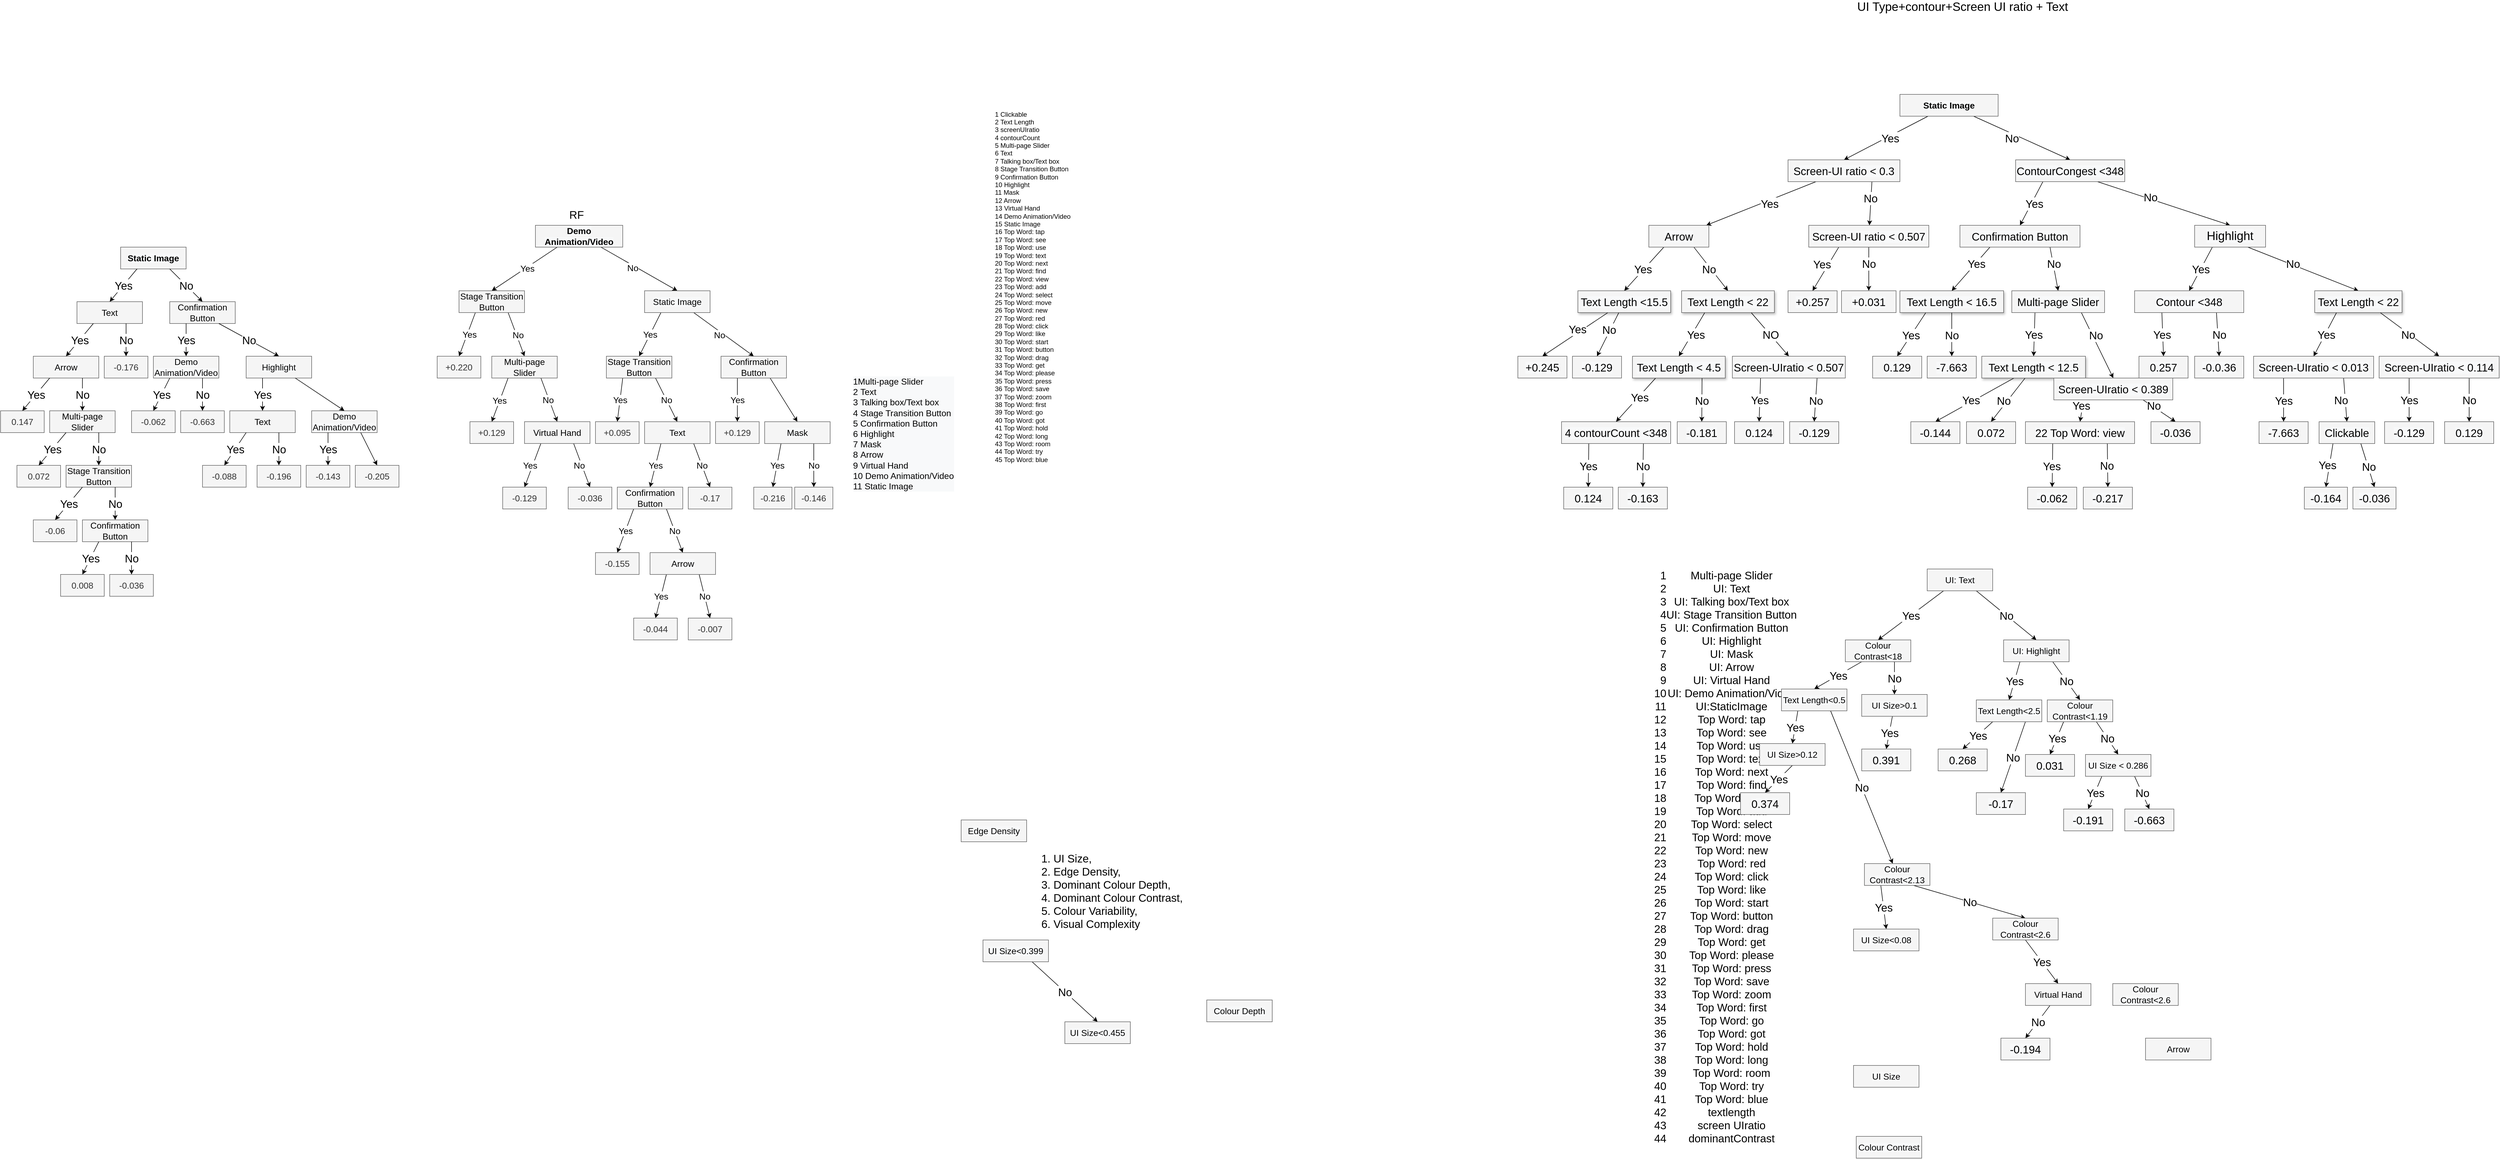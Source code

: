 <mxfile version="13.8.0" type="github">
  <diagram id="VKt3ycOdlRzEC3sC6pnN" name="Page-1">
    <mxGraphModel dx="5431" dy="1109" grid="1" gridSize="10" guides="1" tooltips="1" connect="1" arrows="1" fold="1" page="1" pageScale="1" pageWidth="850" pageHeight="1100" math="0" shadow="0">
      <root>
        <mxCell id="0" />
        <mxCell id="1" parent="0" />
        <mxCell id="yVmeeTijZnfeH4OOuYgs-2" value="&lt;div&gt;1&lt;span&gt; &lt;/span&gt;Clickable&lt;/div&gt;&lt;div&gt;2&lt;span&gt; &lt;/span&gt;Text Length&lt;/div&gt;&lt;div&gt;3&lt;span&gt; &lt;/span&gt;screenUIratio&lt;/div&gt;&lt;div&gt;4&lt;span&gt; &lt;/span&gt;contourCount&lt;/div&gt;&lt;div&gt;5&lt;span&gt; &lt;/span&gt;Multi-page Slider&lt;/div&gt;&lt;div&gt;6&lt;span&gt; &lt;/span&gt;Text&lt;/div&gt;&lt;div&gt;7&lt;span&gt; &lt;/span&gt;Talking box/Text box&lt;/div&gt;&lt;div&gt;8&lt;span&gt; &lt;/span&gt;Stage Transition Button&lt;/div&gt;&lt;div&gt;9&lt;span&gt; &lt;/span&gt;Confirmation Button&lt;/div&gt;&lt;div&gt;10&lt;span&gt; &lt;/span&gt;Highlight&lt;/div&gt;&lt;div&gt;11&lt;span&gt; &lt;/span&gt;Mask&lt;/div&gt;&lt;div&gt;12&lt;span&gt; &lt;/span&gt;Arrow&lt;/div&gt;&lt;div&gt;13&lt;span&gt; &lt;/span&gt;Virtual Hand&lt;/div&gt;&lt;div&gt;14&lt;span&gt; &lt;/span&gt;Demo Animation/Video&lt;/div&gt;&lt;div&gt;15&lt;span&gt; &lt;/span&gt;Static Image&lt;/div&gt;&lt;div&gt;16&lt;span&gt; &lt;/span&gt;Top Word: tap&lt;/div&gt;&lt;div&gt;17&lt;span&gt; &lt;/span&gt;Top Word: see&lt;/div&gt;&lt;div&gt;18&lt;span&gt; &lt;/span&gt;Top Word: use&lt;/div&gt;&lt;div&gt;19&lt;span&gt; &lt;/span&gt;Top Word: text&lt;/div&gt;&lt;div&gt;20&lt;span&gt; &lt;/span&gt;Top Word: next&lt;/div&gt;&lt;div&gt;21&lt;span&gt; &lt;/span&gt;Top Word: find&lt;/div&gt;&lt;div&gt;22&lt;span&gt; &lt;/span&gt;Top Word: view&lt;/div&gt;&lt;div&gt;23&lt;span&gt; &lt;/span&gt;Top Word: add&lt;/div&gt;&lt;div&gt;24&lt;span&gt; &lt;/span&gt;Top Word: select&lt;/div&gt;&lt;div&gt;25&lt;span&gt; &lt;/span&gt;Top Word: move&lt;/div&gt;&lt;div&gt;26&lt;span&gt; &lt;/span&gt;Top Word: new&lt;/div&gt;&lt;div&gt;27&lt;span&gt; &lt;/span&gt;Top Word: red&lt;/div&gt;&lt;div&gt;28&lt;span&gt; &lt;/span&gt;Top Word: click&lt;/div&gt;&lt;div&gt;29&lt;span&gt; &lt;/span&gt;Top Word: like&lt;/div&gt;&lt;div&gt;30&lt;span&gt; &lt;/span&gt;Top Word: start&lt;/div&gt;&lt;div&gt;31&lt;span&gt; &lt;/span&gt;Top Word: button&lt;/div&gt;&lt;div&gt;32&lt;span&gt; &lt;/span&gt;Top Word: drag&lt;/div&gt;&lt;div&gt;33&lt;span&gt; &lt;/span&gt;Top Word: get&lt;/div&gt;&lt;div&gt;34&lt;span&gt; &lt;/span&gt;Top Word: please&lt;/div&gt;&lt;div&gt;35&lt;span&gt; &lt;/span&gt;Top Word: press&lt;/div&gt;&lt;div&gt;36&lt;span&gt; &lt;/span&gt;Top Word: save&lt;/div&gt;&lt;div&gt;37&lt;span&gt; &lt;/span&gt;Top Word: zoom&lt;/div&gt;&lt;div&gt;38&lt;span&gt; &lt;/span&gt;Top Word: first&lt;/div&gt;&lt;div&gt;39&lt;span&gt; &lt;/span&gt;Top Word: go&lt;/div&gt;&lt;div&gt;40&lt;span&gt; &lt;/span&gt;Top Word: got&lt;/div&gt;&lt;div&gt;41&lt;span&gt; &lt;/span&gt;Top Word: hold&lt;/div&gt;&lt;div&gt;42&lt;span&gt; &lt;/span&gt;Top Word: long&lt;/div&gt;&lt;div&gt;43&lt;span&gt; &lt;/span&gt;Top Word: room&lt;/div&gt;&lt;div&gt;44&lt;span&gt; &lt;/span&gt;Top Word: try&lt;/div&gt;&lt;div&gt;45&lt;span&gt; &lt;/span&gt;Top Word: blue&lt;/div&gt;&lt;div&gt;&lt;br&gt;&lt;/div&gt;" style="text;html=1;strokeColor=none;fillColor=none;align=left;verticalAlign=middle;whiteSpace=wrap;rounded=0;fontColor=#000000;" parent="1" vertex="1">
          <mxGeometry x="-1120" y="200.04" width="200" height="800" as="geometry" />
        </mxCell>
        <mxCell id="yVmeeTijZnfeH4OOuYgs-16" style="rounded=1;orthogonalLoop=1;jettySize=auto;html=1;entryX=0.5;entryY=0;entryDx=0;entryDy=0;fontSize=20;fontColor=#000000;align=center;verticalAlign=middle;" parent="1" source="yVmeeTijZnfeH4OOuYgs-5" target="yVmeeTijZnfeH4OOuYgs-12" edge="1">
          <mxGeometry relative="1" as="geometry" />
        </mxCell>
        <mxCell id="yVmeeTijZnfeH4OOuYgs-17" value="Yes" style="edgeLabel;html=1;align=center;verticalAlign=middle;resizable=0;points=[];fontSize=20;fontColor=#000000;" parent="yVmeeTijZnfeH4OOuYgs-16" vertex="1" connectable="0">
          <mxGeometry x="0.317" y="6" relative="1" as="geometry">
            <mxPoint x="29.23" y="-18.14" as="offset" />
          </mxGeometry>
        </mxCell>
        <mxCell id="yVmeeTijZnfeH4OOuYgs-19" style="edgeStyle=none;rounded=1;orthogonalLoop=1;jettySize=auto;html=1;exitX=0.75;exitY=1;exitDx=0;exitDy=0;entryX=0.5;entryY=0;entryDx=0;entryDy=0;fontSize=20;fontColor=#000000;align=center;verticalAlign=middle;" parent="1" source="yVmeeTijZnfeH4OOuYgs-5" target="yVmeeTijZnfeH4OOuYgs-6" edge="1">
          <mxGeometry relative="1" as="geometry" />
        </mxCell>
        <mxCell id="yVmeeTijZnfeH4OOuYgs-20" value="No" style="edgeLabel;html=1;align=center;verticalAlign=middle;resizable=0;points=[];fontSize=20;fontColor=#000000;" parent="yVmeeTijZnfeH4OOuYgs-19" vertex="1" connectable="0">
          <mxGeometry x="0.2" y="-2" relative="1" as="geometry">
            <mxPoint x="-35.92" y="-10.07" as="offset" />
          </mxGeometry>
        </mxCell>
        <mxCell id="yVmeeTijZnfeH4OOuYgs-5" value="&lt;span style=&quot;color: rgb(0 , 0 , 0) ; font-family: &amp;#34;helvetica&amp;#34; ; font-size: 16px ; font-style: normal ; letter-spacing: normal ; text-indent: 0px ; text-transform: none ; word-spacing: 0px ; background-color: rgb(248 , 249 , 250) ; display: inline ; float: none&quot;&gt;Static Image&lt;/span&gt;" style="text;whiteSpace=wrap;html=1;fontColor=#333333;fontStyle=1;fontSize=16;fillColor=#f5f5f5;strokeColor=#666666;align=center;verticalAlign=middle;" parent="1" vertex="1">
          <mxGeometry x="540" y="240" width="180" height="40" as="geometry" />
        </mxCell>
        <mxCell id="yVmeeTijZnfeH4OOuYgs-35" style="edgeStyle=none;rounded=1;orthogonalLoop=1;jettySize=auto;html=1;entryX=0.5;entryY=0;entryDx=0;entryDy=0;fontSize=20;fontColor=#000000;align=center;exitX=0.75;exitY=1;exitDx=0;exitDy=0;verticalAlign=middle;" parent="1" source="yVmeeTijZnfeH4OOuYgs-6" target="yVmeeTijZnfeH4OOuYgs-7" edge="1">
          <mxGeometry relative="1" as="geometry" />
        </mxCell>
        <mxCell id="yVmeeTijZnfeH4OOuYgs-145" value="No" style="edgeLabel;html=1;align=center;verticalAlign=middle;resizable=0;points=[];fontSize=20;fontColor=#000000;" parent="yVmeeTijZnfeH4OOuYgs-35" vertex="1" connectable="0">
          <mxGeometry x="-0.213" y="4" relative="1" as="geometry">
            <mxPoint as="offset" />
          </mxGeometry>
        </mxCell>
        <mxCell id="yVmeeTijZnfeH4OOuYgs-44" style="edgeStyle=none;rounded=1;orthogonalLoop=1;jettySize=auto;html=1;exitX=0.25;exitY=1;exitDx=0;exitDy=0;entryX=0.5;entryY=0;entryDx=0;entryDy=0;fontSize=20;fontColor=#000000;align=center;verticalAlign=middle;" parent="1" source="yVmeeTijZnfeH4OOuYgs-6" target="yVmeeTijZnfeH4OOuYgs-43" edge="1">
          <mxGeometry relative="1" as="geometry" />
        </mxCell>
        <mxCell id="yVmeeTijZnfeH4OOuYgs-45" value="Yes" style="edgeLabel;html=1;align=center;verticalAlign=middle;resizable=0;points=[];fontSize=20;fontColor=#000000;" parent="yVmeeTijZnfeH4OOuYgs-44" vertex="1" connectable="0">
          <mxGeometry x="-0.443" y="4" relative="1" as="geometry">
            <mxPoint x="-8.59" y="15.37" as="offset" />
          </mxGeometry>
        </mxCell>
        <mxCell id="yVmeeTijZnfeH4OOuYgs-6" value="&lt;span style=&quot;color: rgb(0 , 0 , 0) ; font-family: &amp;#34;helvetica&amp;#34; ; font-size: 20px ; font-style: normal ; font-weight: 400 ; letter-spacing: normal ; text-indent: 0px ; text-transform: none ; word-spacing: 0px ; background-color: rgb(248 , 249 , 250) ; display: inline ; float: none&quot;&gt;ContourCongest &amp;lt;348&lt;/span&gt;" style="text;whiteSpace=wrap;html=1;fontSize=20;fontColor=#333333;fillColor=#f5f5f5;strokeColor=#666666;align=center;verticalAlign=middle;" parent="1" vertex="1">
          <mxGeometry x="752" y="360" width="200" height="40" as="geometry" />
        </mxCell>
        <mxCell id="yVmeeTijZnfeH4OOuYgs-37" style="edgeStyle=none;rounded=1;orthogonalLoop=1;jettySize=auto;html=1;exitX=0.75;exitY=1;exitDx=0;exitDy=0;entryX=0.5;entryY=0;entryDx=0;entryDy=0;fontSize=20;fontColor=#000000;align=center;verticalAlign=middle;" parent="1" source="yVmeeTijZnfeH4OOuYgs-7" target="yVmeeTijZnfeH4OOuYgs-36" edge="1">
          <mxGeometry relative="1" as="geometry" />
        </mxCell>
        <mxCell id="yVmeeTijZnfeH4OOuYgs-141" value="No" style="edgeLabel;html=1;align=center;verticalAlign=middle;resizable=0;points=[];fontSize=20;fontColor=#000000;" parent="yVmeeTijZnfeH4OOuYgs-37" vertex="1" connectable="0">
          <mxGeometry x="-0.298" y="-1" relative="1" as="geometry">
            <mxPoint x="11.75" y="0.97" as="offset" />
          </mxGeometry>
        </mxCell>
        <mxCell id="yVmeeTijZnfeH4OOuYgs-38" style="edgeStyle=none;rounded=1;orthogonalLoop=1;jettySize=auto;html=1;exitX=0.25;exitY=1;exitDx=0;exitDy=0;entryX=0.5;entryY=0;entryDx=0;entryDy=0;fontSize=20;fontColor=#000000;align=center;verticalAlign=middle;" parent="1" source="yVmeeTijZnfeH4OOuYgs-7" target="yVmeeTijZnfeH4OOuYgs-9" edge="1">
          <mxGeometry relative="1" as="geometry" />
        </mxCell>
        <mxCell id="yVmeeTijZnfeH4OOuYgs-147" value="Yes" style="edgeLabel;html=1;align=center;verticalAlign=middle;resizable=0;points=[];fontSize=20;fontColor=#000000;" parent="yVmeeTijZnfeH4OOuYgs-38" vertex="1" connectable="0">
          <mxGeometry x="0.262" y="-1" relative="1" as="geometry">
            <mxPoint x="5.43" y="-10.44" as="offset" />
          </mxGeometry>
        </mxCell>
        <mxCell id="yVmeeTijZnfeH4OOuYgs-7" value="&lt;span style=&quot;color: rgb(0 , 0 , 0) ; font-family: &amp;quot;helvetica&amp;quot; ; font-size: 22px ; font-style: normal ; font-weight: 400 ; letter-spacing: normal ; text-indent: 0px ; text-transform: none ; word-spacing: 0px ; background-color: rgb(248 , 249 , 250) ; display: inline ; float: none&quot;&gt;Highlight&lt;/span&gt;" style="text;whiteSpace=wrap;html=1;fontSize=22;fontColor=#333333;fillColor=#f5f5f5;strokeColor=#666666;align=center;verticalAlign=middle;" parent="1" vertex="1">
          <mxGeometry x="1080" y="480.0" width="130" height="40" as="geometry" />
        </mxCell>
        <mxCell id="yVmeeTijZnfeH4OOuYgs-86" style="edgeStyle=none;rounded=1;orthogonalLoop=1;jettySize=auto;html=1;exitX=0.75;exitY=1;exitDx=0;exitDy=0;entryX=0.5;entryY=0;entryDx=0;entryDy=0;fontSize=20;fontColor=#000000;align=center;verticalAlign=middle;" parent="1" source="yVmeeTijZnfeH4OOuYgs-9" target="yVmeeTijZnfeH4OOuYgs-85" edge="1">
          <mxGeometry relative="1" as="geometry" />
        </mxCell>
        <mxCell id="yVmeeTijZnfeH4OOuYgs-87" value="No" style="edgeLabel;html=1;align=center;verticalAlign=middle;resizable=0;points=[];fontSize=20;fontColor=#000000;" parent="yVmeeTijZnfeH4OOuYgs-86" vertex="1" connectable="0">
          <mxGeometry x="-0.333" y="6" relative="1" as="geometry">
            <mxPoint x="-2.68" y="13.37" as="offset" />
          </mxGeometry>
        </mxCell>
        <mxCell id="yVmeeTijZnfeH4OOuYgs-89" style="edgeStyle=none;rounded=1;orthogonalLoop=1;jettySize=auto;html=1;entryX=0.5;entryY=0;entryDx=0;entryDy=0;fontSize=20;fontColor=#000000;align=center;exitX=0.25;exitY=1;exitDx=0;exitDy=0;verticalAlign=middle;" parent="1" source="yVmeeTijZnfeH4OOuYgs-9" target="yVmeeTijZnfeH4OOuYgs-88" edge="1">
          <mxGeometry relative="1" as="geometry">
            <mxPoint x="755" y="911" as="sourcePoint" />
          </mxGeometry>
        </mxCell>
        <mxCell id="yVmeeTijZnfeH4OOuYgs-90" value="Yes" style="edgeLabel;html=1;align=center;verticalAlign=middle;resizable=0;points=[];fontSize=20;fontColor=#000000;" parent="yVmeeTijZnfeH4OOuYgs-89" vertex="1" connectable="0">
          <mxGeometry x="-0.612" y="2" relative="1" as="geometry">
            <mxPoint x="-2.57" y="24.79" as="offset" />
          </mxGeometry>
        </mxCell>
        <mxCell id="yVmeeTijZnfeH4OOuYgs-9" value="&lt;span style=&quot;color: rgb(0 , 0 , 0) ; font-family: &amp;#34;helvetica&amp;#34; ; font-size: 20px ; font-style: normal ; font-weight: 400 ; letter-spacing: normal ; text-indent: 0px ; text-transform: none ; word-spacing: 0px ; background-color: rgb(248 , 249 , 250) ; display: inline ; float: none&quot;&gt;Contour &amp;lt;348&lt;/span&gt;" style="text;whiteSpace=wrap;html=1;fontSize=20;fontColor=#333333;fillColor=#f5f5f5;strokeColor=#666666;align=center;verticalAlign=middle;" parent="1" vertex="1">
          <mxGeometry x="970" y="600" width="200" height="40" as="geometry" />
        </mxCell>
        <mxCell id="yVmeeTijZnfeH4OOuYgs-80" style="edgeStyle=none;rounded=1;orthogonalLoop=1;jettySize=auto;html=1;exitX=0.25;exitY=1;exitDx=0;exitDy=0;entryX=0.5;entryY=0;entryDx=0;entryDy=0;fontSize=20;fontColor=#000000;align=center;verticalAlign=middle;" parent="1" source="yVmeeTijZnfeH4OOuYgs-10" target="yVmeeTijZnfeH4OOuYgs-79" edge="1">
          <mxGeometry relative="1" as="geometry" />
        </mxCell>
        <mxCell id="yVmeeTijZnfeH4OOuYgs-81" value="Yes" style="edgeLabel;html=1;align=center;verticalAlign=middle;resizable=0;points=[];fontSize=20;fontColor=#000000;" parent="yVmeeTijZnfeH4OOuYgs-80" vertex="1" connectable="0">
          <mxGeometry x="-0.604" y="-2" relative="1" as="geometry">
            <mxPoint x="1.19" y="24.73" as="offset" />
          </mxGeometry>
        </mxCell>
        <mxCell id="yVmeeTijZnfeH4OOuYgs-83" style="edgeStyle=none;rounded=1;orthogonalLoop=1;jettySize=auto;html=1;exitX=0.75;exitY=1;exitDx=0;exitDy=0;entryX=0.5;entryY=0;entryDx=0;entryDy=0;fontSize=20;fontColor=#000000;align=center;verticalAlign=middle;" parent="1" source="yVmeeTijZnfeH4OOuYgs-10" target="yVmeeTijZnfeH4OOuYgs-82" edge="1">
          <mxGeometry relative="1" as="geometry" />
        </mxCell>
        <mxCell id="yVmeeTijZnfeH4OOuYgs-139" value="No" style="edgeLabel;html=1;align=center;verticalAlign=middle;resizable=0;points=[];fontSize=20;fontColor=#000000;" parent="yVmeeTijZnfeH4OOuYgs-83" vertex="1" connectable="0">
          <mxGeometry x="-0.255" y="-1" relative="1" as="geometry">
            <mxPoint x="0.37" y="10.6" as="offset" />
          </mxGeometry>
        </mxCell>
        <mxCell id="yVmeeTijZnfeH4OOuYgs-10" value="&lt;span style=&quot;color: rgb(0, 0, 0); font-family: helvetica; font-size: 20px; font-style: normal; font-weight: 400; letter-spacing: normal; text-indent: 0px; text-transform: none; word-spacing: 0px; background-color: rgb(248, 249, 250); display: inline; float: none;&quot;&gt;4&lt;/span&gt;&lt;span style=&quot;color: rgb(0, 0, 0); font-family: helvetica; font-size: 20px; font-style: normal; font-weight: 400; letter-spacing: normal; text-indent: 0px; text-transform: none; word-spacing: 0px; background-color: rgb(248, 249, 250);&quot;&gt; &lt;/span&gt;&lt;span style=&quot;color: rgb(0, 0, 0); font-family: helvetica; font-size: 20px; font-style: normal; font-weight: 400; letter-spacing: normal; text-indent: 0px; text-transform: none; word-spacing: 0px; background-color: rgb(248, 249, 250); display: inline; float: none;&quot;&gt;contourCount &amp;lt;348&lt;/span&gt;" style="text;whiteSpace=wrap;html=1;fontSize=20;fontColor=#333333;fillColor=#f5f5f5;strokeColor=#666666;align=center;verticalAlign=middle;" parent="1" vertex="1">
          <mxGeometry x="-80" y="840" width="200" height="40" as="geometry" />
        </mxCell>
        <mxCell id="yVmeeTijZnfeH4OOuYgs-14" style="rounded=1;orthogonalLoop=1;jettySize=auto;html=1;exitX=0.75;exitY=1;exitDx=0;exitDy=0;fontSize=20;fontColor=#000000;align=center;verticalAlign=middle;" parent="1" source="yVmeeTijZnfeH4OOuYgs-12" target="yVmeeTijZnfeH4OOuYgs-13" edge="1">
          <mxGeometry relative="1" as="geometry" />
        </mxCell>
        <mxCell id="yVmeeTijZnfeH4OOuYgs-15" value="No" style="edgeLabel;html=1;align=center;verticalAlign=middle;resizable=0;points=[];fontSize=20;fontColor=#000000;" parent="yVmeeTijZnfeH4OOuYgs-14" vertex="1" connectable="0">
          <mxGeometry x="-0.368" y="4" relative="1" as="geometry">
            <mxPoint x="-5.49" y="4.21" as="offset" />
          </mxGeometry>
        </mxCell>
        <mxCell id="yVmeeTijZnfeH4OOuYgs-21" style="edgeStyle=none;rounded=1;orthogonalLoop=1;jettySize=auto;html=1;exitX=0.25;exitY=1;exitDx=0;exitDy=0;fontSize=20;fontColor=#000000;align=center;verticalAlign=middle;" parent="1" source="yVmeeTijZnfeH4OOuYgs-12" target="yVmeeTijZnfeH4OOuYgs-18" edge="1">
          <mxGeometry relative="1" as="geometry" />
        </mxCell>
        <mxCell id="yVmeeTijZnfeH4OOuYgs-153" value="Yes" style="edgeLabel;html=1;align=center;verticalAlign=middle;resizable=0;points=[];fontSize=20;fontColor=#000000;" parent="yVmeeTijZnfeH4OOuYgs-21" vertex="1" connectable="0">
          <mxGeometry x="-0.187" y="-5" relative="1" as="geometry">
            <mxPoint x="-2.31" y="12.31" as="offset" />
          </mxGeometry>
        </mxCell>
        <mxCell id="yVmeeTijZnfeH4OOuYgs-12" value="&lt;span style=&quot;color: rgb(0 , 0 , 0) ; font-family: &amp;#34;helvetica&amp;#34; ; font-size: 20px ; font-style: normal ; font-weight: 400 ; letter-spacing: normal ; text-indent: 0px ; text-transform: none ; word-spacing: 0px ; background-color: rgb(248 , 249 , 250) ; display: inline ; float: none&quot;&gt;Screen-UI ratio&amp;nbsp;&amp;lt; 0.3&lt;/span&gt;" style="text;whiteSpace=wrap;html=1;fontSize=20;fontColor=#333333;fillColor=#f5f5f5;strokeColor=#666666;align=center;verticalAlign=middle;" parent="1" vertex="1">
          <mxGeometry x="335" y="360" width="205" height="40" as="geometry" />
        </mxCell>
        <mxCell id="yVmeeTijZnfeH4OOuYgs-56" style="edgeStyle=none;rounded=1;orthogonalLoop=1;jettySize=auto;html=1;exitX=0.5;exitY=1;exitDx=0;exitDy=0;entryX=0.5;entryY=0;entryDx=0;entryDy=0;fontSize=20;fontColor=#000000;align=center;verticalAlign=middle;" parent="1" source="yVmeeTijZnfeH4OOuYgs-13" target="yVmeeTijZnfeH4OOuYgs-55" edge="1">
          <mxGeometry relative="1" as="geometry" />
        </mxCell>
        <mxCell id="yVmeeTijZnfeH4OOuYgs-57" value="No" style="edgeLabel;html=1;align=center;verticalAlign=middle;resizable=0;points=[];fontSize=20;fontColor=#000000;labelBorderColor=none;" parent="yVmeeTijZnfeH4OOuYgs-56" vertex="1" connectable="0">
          <mxGeometry x="0.413" y="-2" relative="1" as="geometry">
            <mxPoint x="2" y="-27.14" as="offset" />
          </mxGeometry>
        </mxCell>
        <mxCell id="yVmeeTijZnfeH4OOuYgs-60" style="edgeStyle=none;rounded=1;orthogonalLoop=1;jettySize=auto;html=1;exitX=0.25;exitY=1;exitDx=0;exitDy=0;entryX=0.5;entryY=0;entryDx=0;entryDy=0;fontSize=20;fontColor=#000000;align=center;verticalAlign=middle;" parent="1" source="yVmeeTijZnfeH4OOuYgs-13" target="yVmeeTijZnfeH4OOuYgs-59" edge="1">
          <mxGeometry relative="1" as="geometry" />
        </mxCell>
        <mxCell id="yVmeeTijZnfeH4OOuYgs-134" value="Yes" style="edgeLabel;html=1;align=center;verticalAlign=middle;resizable=0;points=[];fontSize=20;fontColor=#000000;" parent="yVmeeTijZnfeH4OOuYgs-60" vertex="1" connectable="0">
          <mxGeometry x="0.279" y="1" relative="1" as="geometry">
            <mxPoint x="-1" y="-20.83" as="offset" />
          </mxGeometry>
        </mxCell>
        <mxCell id="yVmeeTijZnfeH4OOuYgs-13" value="&lt;span style=&quot;color: rgb(0 , 0 , 0) ; font-family: &amp;#34;helvetica&amp;#34; ; font-size: 20px ; font-style: normal ; font-weight: 400 ; letter-spacing: normal ; text-indent: 0px ; text-transform: none ; word-spacing: 0px ; background-color: rgb(248 , 249 , 250) ; display: inline ; float: none&quot;&gt;Screen-UI ratio &amp;lt; 0.507&lt;/span&gt;" style="text;whiteSpace=wrap;html=1;fontSize=20;fontColor=#333333;fillColor=#f5f5f5;strokeColor=#666666;align=center;verticalAlign=middle;" parent="1" vertex="1">
          <mxGeometry x="373" y="480" width="220" height="40" as="geometry" />
        </mxCell>
        <mxCell id="yVmeeTijZnfeH4OOuYgs-26" style="edgeStyle=none;rounded=1;orthogonalLoop=1;jettySize=auto;html=1;exitX=0.25;exitY=1;exitDx=0;exitDy=0;entryX=0.5;entryY=0;entryDx=0;entryDy=0;fontSize=20;fontColor=#000000;align=center;verticalAlign=middle;" parent="1" source="yVmeeTijZnfeH4OOuYgs-18" target="yVmeeTijZnfeH4OOuYgs-23" edge="1">
          <mxGeometry relative="1" as="geometry" />
        </mxCell>
        <mxCell id="yVmeeTijZnfeH4OOuYgs-27" value="Yes" style="edgeLabel;html=1;align=center;verticalAlign=middle;resizable=0;points=[];fontSize=20;fontColor=#000000;" parent="yVmeeTijZnfeH4OOuYgs-26" vertex="1" connectable="0">
          <mxGeometry x="-0.305" y="-4" relative="1" as="geometry">
            <mxPoint x="-10.26" y="14.79" as="offset" />
          </mxGeometry>
        </mxCell>
        <mxCell id="yVmeeTijZnfeH4OOuYgs-28" style="edgeStyle=none;rounded=1;orthogonalLoop=1;jettySize=auto;html=1;exitX=0.75;exitY=1;exitDx=0;exitDy=0;entryX=0.5;entryY=0;entryDx=0;entryDy=0;fontSize=20;fontColor=#000000;align=center;verticalAlign=middle;" parent="1" source="yVmeeTijZnfeH4OOuYgs-18" target="yVmeeTijZnfeH4OOuYgs-25" edge="1">
          <mxGeometry relative="1" as="geometry" />
        </mxCell>
        <mxCell id="yVmeeTijZnfeH4OOuYgs-29" value="No" style="edgeLabel;html=1;align=center;verticalAlign=middle;resizable=0;points=[];fontSize=20;fontColor=#000000;" parent="yVmeeTijZnfeH4OOuYgs-28" vertex="1" connectable="0">
          <mxGeometry x="-0.444" y="-1" relative="1" as="geometry">
            <mxPoint x="10.91" y="17.13" as="offset" />
          </mxGeometry>
        </mxCell>
        <mxCell id="yVmeeTijZnfeH4OOuYgs-18" value="&lt;span style=&quot;color: rgb(0 , 0 , 0) ; font-family: &amp;#34;helvetica&amp;#34; ; font-size: 20px ; font-style: normal ; font-weight: 400 ; letter-spacing: normal ; text-indent: 0px ; text-transform: none ; word-spacing: 0px ; background-color: rgb(248 , 249 , 250) ; display: inline ; float: none&quot;&gt;Arrow&lt;/span&gt;" style="text;whiteSpace=wrap;html=1;fontSize=20;fontColor=#333333;fillColor=#f5f5f5;strokeColor=#666666;align=center;verticalAlign=middle;" parent="1" vertex="1">
          <mxGeometry x="80" y="480" width="110" height="40" as="geometry" />
        </mxCell>
        <mxCell id="yVmeeTijZnfeH4OOuYgs-63" style="edgeStyle=none;rounded=1;orthogonalLoop=1;jettySize=auto;html=1;entryX=0.5;entryY=0;entryDx=0;entryDy=0;fontSize=20;fontColor=#000000;align=center;verticalAlign=middle;" parent="1" source="yVmeeTijZnfeH4OOuYgs-23" target="yVmeeTijZnfeH4OOuYgs-62" edge="1">
          <mxGeometry relative="1" as="geometry" />
        </mxCell>
        <mxCell id="yVmeeTijZnfeH4OOuYgs-64" value="No" style="edgeLabel;html=1;align=center;verticalAlign=middle;resizable=0;points=[];fontSize=20;fontColor=#000000;" parent="yVmeeTijZnfeH4OOuYgs-63" vertex="1" connectable="0">
          <mxGeometry x="0.356" y="-1" relative="1" as="geometry">
            <mxPoint x="10.2" y="-23.39" as="offset" />
          </mxGeometry>
        </mxCell>
        <mxCell id="yVmeeTijZnfeH4OOuYgs-66" style="edgeStyle=none;rounded=1;orthogonalLoop=1;jettySize=auto;html=1;entryX=0.5;entryY=0;entryDx=0;entryDy=0;fontSize=20;fontColor=#000000;align=center;verticalAlign=middle;" parent="1" source="yVmeeTijZnfeH4OOuYgs-23" target="yVmeeTijZnfeH4OOuYgs-65" edge="1">
          <mxGeometry relative="1" as="geometry" />
        </mxCell>
        <mxCell id="yVmeeTijZnfeH4OOuYgs-135" value="Yes" style="edgeLabel;html=1;align=center;verticalAlign=middle;resizable=0;points=[];fontSize=20;fontColor=#000000;" parent="yVmeeTijZnfeH4OOuYgs-66" vertex="1" connectable="0">
          <mxGeometry x="-0.364" y="1" relative="1" as="geometry">
            <mxPoint x="-18.41" y="3.79" as="offset" />
          </mxGeometry>
        </mxCell>
        <mxCell id="yVmeeTijZnfeH4OOuYgs-23" value="&lt;font style=&quot;font-size: 20px&quot;&gt;&lt;span style=&quot;color: rgb(0, 0, 0); font-family: helvetica; font-style: normal; font-weight: 400; letter-spacing: normal; text-indent: 0px; text-transform: none; word-spacing: 0px; background-color: rgb(248, 249, 250); display: inline; float: none;&quot;&gt;Text Length &amp;lt;15.5&lt;/span&gt;&lt;/font&gt;" style="text;whiteSpace=wrap;html=1;fontSize=20;fontColor=#333333;shadow=1;fillColor=#f5f5f5;strokeColor=#666666;align=center;verticalAlign=middle;" parent="1" vertex="1">
          <mxGeometry x="-50" y="600" width="170" height="40" as="geometry" />
        </mxCell>
        <mxCell id="yVmeeTijZnfeH4OOuYgs-31" style="edgeStyle=none;rounded=1;orthogonalLoop=1;jettySize=auto;html=1;exitX=0.75;exitY=1;exitDx=0;exitDy=0;entryX=0.5;entryY=0;entryDx=0;entryDy=0;fontSize=20;fontColor=#000000;align=center;verticalAlign=middle;" parent="1" source="yVmeeTijZnfeH4OOuYgs-25" target="yVmeeTijZnfeH4OOuYgs-30" edge="1">
          <mxGeometry relative="1" as="geometry" />
        </mxCell>
        <mxCell id="yVmeeTijZnfeH4OOuYgs-67" value="NO" style="edgeLabel;html=1;align=center;verticalAlign=middle;resizable=0;points=[];fontSize=20;fontColor=#000000;" parent="yVmeeTijZnfeH4OOuYgs-31" vertex="1" connectable="0">
          <mxGeometry x="0.389" y="6" relative="1" as="geometry">
            <mxPoint x="-17.61" y="-11.73" as="offset" />
          </mxGeometry>
        </mxCell>
        <mxCell id="yVmeeTijZnfeH4OOuYgs-34" style="edgeStyle=none;rounded=1;orthogonalLoop=1;jettySize=auto;html=1;exitX=0.25;exitY=1;exitDx=0;exitDy=0;entryX=0.5;entryY=0;entryDx=0;entryDy=0;fontSize=20;fontColor=#000000;align=center;verticalAlign=middle;" parent="1" source="yVmeeTijZnfeH4OOuYgs-25" target="yVmeeTijZnfeH4OOuYgs-33" edge="1">
          <mxGeometry relative="1" as="geometry" />
        </mxCell>
        <mxCell id="yVmeeTijZnfeH4OOuYgs-74" value="Yes" style="edgeLabel;html=1;align=center;verticalAlign=middle;resizable=0;points=[];fontSize=20;fontColor=#000000;" parent="yVmeeTijZnfeH4OOuYgs-34" vertex="1" connectable="0">
          <mxGeometry x="0.156" y="-4" relative="1" as="geometry">
            <mxPoint x="14.1" y="-4.49" as="offset" />
          </mxGeometry>
        </mxCell>
        <mxCell id="yVmeeTijZnfeH4OOuYgs-25" value="&lt;font style=&quot;font-size: 20px&quot;&gt;&lt;span style=&quot;color: rgb(0, 0, 0); font-family: helvetica; font-style: normal; font-weight: 400; letter-spacing: normal; text-indent: 0px; text-transform: none; word-spacing: 0px; background-color: rgb(248, 249, 250); display: inline; float: none;&quot;&gt;Text Length &amp;lt; 22&lt;/span&gt;&lt;/font&gt;" style="text;whiteSpace=wrap;html=1;fontSize=20;fontColor=#333333;shadow=1;fillColor=#f5f5f5;strokeColor=#666666;align=center;verticalAlign=middle;" parent="1" vertex="1">
          <mxGeometry x="140" y="600" width="170" height="40" as="geometry" />
        </mxCell>
        <mxCell id="yVmeeTijZnfeH4OOuYgs-69" style="edgeStyle=none;rounded=1;orthogonalLoop=1;jettySize=auto;html=1;exitX=0.75;exitY=1;exitDx=0;exitDy=0;entryX=0.5;entryY=0;entryDx=0;entryDy=0;fontSize=20;fontColor=#000000;align=center;verticalAlign=middle;" parent="1" source="yVmeeTijZnfeH4OOuYgs-30" target="yVmeeTijZnfeH4OOuYgs-68" edge="1">
          <mxGeometry relative="1" as="geometry" />
        </mxCell>
        <mxCell id="yVmeeTijZnfeH4OOuYgs-136" value="No" style="edgeLabel;html=1;align=center;verticalAlign=middle;resizable=0;points=[];fontSize=20;fontColor=#000000;" parent="yVmeeTijZnfeH4OOuYgs-69" vertex="1" connectable="0">
          <mxGeometry x="-0.223" y="-1" relative="1" as="geometry">
            <mxPoint x="1" y="9.41" as="offset" />
          </mxGeometry>
        </mxCell>
        <mxCell id="yVmeeTijZnfeH4OOuYgs-72" style="edgeStyle=none;rounded=1;orthogonalLoop=1;jettySize=auto;html=1;exitX=0.25;exitY=1;exitDx=0;exitDy=0;entryX=0.5;entryY=0;entryDx=0;entryDy=0;fontSize=20;fontColor=#000000;align=center;verticalAlign=middle;" parent="1" source="yVmeeTijZnfeH4OOuYgs-30" target="yVmeeTijZnfeH4OOuYgs-71" edge="1">
          <mxGeometry relative="1" as="geometry" />
        </mxCell>
        <mxCell id="yVmeeTijZnfeH4OOuYgs-137" value="Yes" style="edgeLabel;html=1;align=center;verticalAlign=middle;resizable=0;points=[];fontSize=20;fontColor=#000000;" parent="yVmeeTijZnfeH4OOuYgs-72" vertex="1" connectable="0">
          <mxGeometry x="0.169" y="-1" relative="1" as="geometry">
            <mxPoint x="0.59" y="-7.04" as="offset" />
          </mxGeometry>
        </mxCell>
        <mxCell id="yVmeeTijZnfeH4OOuYgs-30" value="&lt;span style=&quot;color: rgb(0 , 0 , 0) ; font-family: &amp;#34;helvetica&amp;#34; ; font-size: 20px ; font-style: normal ; font-weight: 400 ; letter-spacing: normal ; text-indent: 0px ; text-transform: none ; word-spacing: 0px ; background-color: rgb(248 , 249 , 250) ; display: inline ; float: none&quot;&gt;Screen-UIratio &amp;lt; 0.507&lt;/span&gt;" style="text;whiteSpace=wrap;html=1;fontSize=20;fontColor=#333333;fillColor=#f5f5f5;strokeColor=#666666;align=center;verticalAlign=middle;" parent="1" vertex="1">
          <mxGeometry x="233" y="720" width="207" height="40" as="geometry" />
        </mxCell>
        <mxCell id="yVmeeTijZnfeH4OOuYgs-76" style="edgeStyle=none;rounded=1;orthogonalLoop=1;jettySize=auto;html=1;exitX=0.75;exitY=1;exitDx=0;exitDy=0;entryX=0.5;entryY=0;entryDx=0;entryDy=0;fontSize=20;fontColor=#000000;align=center;verticalAlign=middle;" parent="1" source="yVmeeTijZnfeH4OOuYgs-33" target="yVmeeTijZnfeH4OOuYgs-75" edge="1">
          <mxGeometry relative="1" as="geometry" />
        </mxCell>
        <mxCell id="yVmeeTijZnfeH4OOuYgs-78" value="No" style="edgeLabel;html=1;align=center;verticalAlign=middle;resizable=0;points=[];fontSize=20;fontColor=#000000;" parent="yVmeeTijZnfeH4OOuYgs-76" vertex="1" connectable="0">
          <mxGeometry x="0.276" y="1" relative="1" as="geometry">
            <mxPoint x="-1.92" y="-10.59" as="offset" />
          </mxGeometry>
        </mxCell>
        <mxCell id="yVmeeTijZnfeH4OOuYgs-77" style="edgeStyle=none;rounded=1;orthogonalLoop=1;jettySize=auto;html=1;exitX=0.25;exitY=1;exitDx=0;exitDy=0;entryX=0.5;entryY=0;entryDx=0;entryDy=0;fontSize=20;fontColor=#000000;align=center;verticalAlign=middle;" parent="1" source="yVmeeTijZnfeH4OOuYgs-33" target="yVmeeTijZnfeH4OOuYgs-10" edge="1">
          <mxGeometry relative="1" as="geometry" />
        </mxCell>
        <mxCell id="yVmeeTijZnfeH4OOuYgs-138" value="Yes" style="edgeLabel;html=1;align=center;verticalAlign=middle;resizable=0;points=[];fontSize=20;fontColor=#000000;" parent="yVmeeTijZnfeH4OOuYgs-77" vertex="1" connectable="0">
          <mxGeometry x="-0.167" relative="1" as="geometry">
            <mxPoint y="1" as="offset" />
          </mxGeometry>
        </mxCell>
        <mxCell id="yVmeeTijZnfeH4OOuYgs-33" value="&lt;font style=&quot;font-size: 20px&quot;&gt;&lt;span style=&quot;color: rgb(0, 0, 0); font-family: helvetica; font-style: normal; font-weight: 400; letter-spacing: normal; text-indent: 0px; text-transform: none; word-spacing: 0px; background-color: rgb(248, 249, 250); display: inline; float: none;&quot;&gt;Text Length &amp;lt; 4.5&lt;/span&gt;&lt;/font&gt;" style="text;whiteSpace=wrap;html=1;fontSize=20;fontColor=#333333;shadow=1;fillColor=#f5f5f5;strokeColor=#666666;align=center;verticalAlign=middle;" parent="1" vertex="1">
          <mxGeometry x="50" y="720" width="170" height="40" as="geometry" />
        </mxCell>
        <mxCell id="yVmeeTijZnfeH4OOuYgs-40" style="edgeStyle=none;rounded=1;orthogonalLoop=1;jettySize=auto;html=1;exitX=0.75;exitY=1;exitDx=0;exitDy=0;entryX=0.5;entryY=0;entryDx=0;entryDy=0;fontSize=20;fontColor=#000000;align=center;verticalAlign=middle;" parent="1" source="yVmeeTijZnfeH4OOuYgs-36" target="yVmeeTijZnfeH4OOuYgs-39" edge="1">
          <mxGeometry relative="1" as="geometry" />
        </mxCell>
        <mxCell id="yVmeeTijZnfeH4OOuYgs-155" value="No" style="edgeLabel;html=1;align=center;verticalAlign=middle;resizable=0;points=[];fontSize=20;fontColor=#000000;" parent="yVmeeTijZnfeH4OOuYgs-40" vertex="1" connectable="0">
          <mxGeometry x="-0.38" y="5" relative="1" as="geometry">
            <mxPoint x="13.94" y="19.51" as="offset" />
          </mxGeometry>
        </mxCell>
        <mxCell id="yVmeeTijZnfeH4OOuYgs-42" style="edgeStyle=none;rounded=1;orthogonalLoop=1;jettySize=auto;html=1;exitX=0.25;exitY=1;exitDx=0;exitDy=0;entryX=0.5;entryY=0;entryDx=0;entryDy=0;fontSize=20;fontColor=#000000;align=center;verticalAlign=middle;" parent="1" source="yVmeeTijZnfeH4OOuYgs-36" target="yVmeeTijZnfeH4OOuYgs-41" edge="1">
          <mxGeometry relative="1" as="geometry" />
        </mxCell>
        <mxCell id="yVmeeTijZnfeH4OOuYgs-154" value="Yes" style="edgeLabel;html=1;align=center;verticalAlign=middle;resizable=0;points=[];fontSize=20;fontColor=#000000;" parent="yVmeeTijZnfeH4OOuYgs-42" vertex="1" connectable="0">
          <mxGeometry x="0.321" y="1" relative="1" as="geometry">
            <mxPoint x="7.5" y="-13.59" as="offset" />
          </mxGeometry>
        </mxCell>
        <mxCell id="yVmeeTijZnfeH4OOuYgs-36" value="&lt;font style=&quot;font-size: 20px&quot;&gt;&lt;span style=&quot;color: rgb(0, 0, 0); font-family: helvetica; font-style: normal; font-weight: 400; letter-spacing: normal; text-indent: 0px; text-transform: none; word-spacing: 0px; background-color: rgb(248, 249, 250); display: inline; float: none;&quot;&gt;Text Length &amp;lt; 22&lt;/span&gt;&lt;/font&gt;" style="text;whiteSpace=wrap;html=1;fontSize=20;fontColor=#333333;shadow=1;fillColor=#f5f5f5;strokeColor=#666666;align=center;verticalAlign=middle;" parent="1" vertex="1">
          <mxGeometry x="1300" y="600" width="160" height="40" as="geometry" />
        </mxCell>
        <mxCell id="yVmeeTijZnfeH4OOuYgs-92" style="edgeStyle=none;rounded=1;orthogonalLoop=1;jettySize=auto;html=1;exitX=0.75;exitY=1;exitDx=0;exitDy=0;entryX=0.5;entryY=0;entryDx=0;entryDy=0;fontSize=20;fontColor=#000000;align=center;verticalAlign=middle;" parent="1" source="yVmeeTijZnfeH4OOuYgs-39" target="yVmeeTijZnfeH4OOuYgs-91" edge="1">
          <mxGeometry relative="1" as="geometry" />
        </mxCell>
        <mxCell id="yVmeeTijZnfeH4OOuYgs-93" value="No" style="edgeLabel;html=1;align=center;verticalAlign=middle;resizable=0;points=[];fontSize=20;fontColor=#000000;" parent="yVmeeTijZnfeH4OOuYgs-92" vertex="1" connectable="0">
          <mxGeometry x="-0.373" y="1" relative="1" as="geometry">
            <mxPoint x="-1" y="14.29" as="offset" />
          </mxGeometry>
        </mxCell>
        <mxCell id="yVmeeTijZnfeH4OOuYgs-96" style="edgeStyle=none;rounded=1;orthogonalLoop=1;jettySize=auto;html=1;exitX=0.25;exitY=1;exitDx=0;exitDy=0;entryX=0.5;entryY=0;entryDx=0;entryDy=0;fontSize=20;fontColor=#000000;align=center;verticalAlign=middle;" parent="1" source="yVmeeTijZnfeH4OOuYgs-39" target="yVmeeTijZnfeH4OOuYgs-94" edge="1">
          <mxGeometry relative="1" as="geometry" />
        </mxCell>
        <mxCell id="yVmeeTijZnfeH4OOuYgs-97" value="Yes" style="edgeLabel;html=1;align=center;verticalAlign=middle;resizable=0;points=[];fontSize=20;fontColor=#000000;" parent="yVmeeTijZnfeH4OOuYgs-96" vertex="1" connectable="0">
          <mxGeometry x="-0.383" y="-5" relative="1" as="geometry">
            <mxPoint x="5" y="15.71" as="offset" />
          </mxGeometry>
        </mxCell>
        <mxCell id="yVmeeTijZnfeH4OOuYgs-39" value="&lt;span style=&quot;color: rgb(0 , 0 , 0) ; font-family: &amp;#34;helvetica&amp;#34; ; font-size: 20px ; font-style: normal ; font-weight: 400 ; letter-spacing: normal ; text-indent: 0px ; text-transform: none ; word-spacing: 0px ; background-color: rgb(248 , 249 , 250) ; display: inline ; float: none&quot;&gt;Screen-UIratio&amp;nbsp;&amp;lt; 0.114&lt;/span&gt;" style="text;whiteSpace=wrap;html=1;fontSize=20;fontColor=#333333;fillColor=#f5f5f5;strokeColor=#666666;align=center;verticalAlign=middle;" parent="1" vertex="1">
          <mxGeometry x="1418" y="720" width="220" height="40" as="geometry" />
        </mxCell>
        <mxCell id="yVmeeTijZnfeH4OOuYgs-106" style="edgeStyle=none;rounded=1;orthogonalLoop=1;jettySize=auto;html=1;entryX=0.5;entryY=0;entryDx=0;entryDy=0;fontSize=20;fontColor=#000000;align=center;exitX=0.25;exitY=1;exitDx=0;exitDy=0;verticalAlign=middle;" parent="1" source="yVmeeTijZnfeH4OOuYgs-41" target="yVmeeTijZnfeH4OOuYgs-104" edge="1">
          <mxGeometry relative="1" as="geometry" />
        </mxCell>
        <mxCell id="yVmeeTijZnfeH4OOuYgs-107" value="Yes" style="edgeLabel;html=1;align=center;verticalAlign=middle;resizable=0;points=[];fontSize=20;fontColor=#000000;" parent="yVmeeTijZnfeH4OOuYgs-106" vertex="1" connectable="0">
          <mxGeometry x="0.403" y="-2" relative="1" as="geometry">
            <mxPoint x="2" y="-15.71" as="offset" />
          </mxGeometry>
        </mxCell>
        <mxCell id="yVmeeTijZnfeH4OOuYgs-109" style="edgeStyle=none;rounded=1;orthogonalLoop=1;jettySize=auto;html=1;entryX=0.5;entryY=0;entryDx=0;entryDy=0;fontSize=20;fontColor=#000000;align=center;exitX=0.75;exitY=1;exitDx=0;exitDy=0;verticalAlign=middle;" parent="1" source="yVmeeTijZnfeH4OOuYgs-41" target="yVmeeTijZnfeH4OOuYgs-108" edge="1">
          <mxGeometry relative="1" as="geometry" />
        </mxCell>
        <mxCell id="yVmeeTijZnfeH4OOuYgs-146" value="No" style="edgeLabel;html=1;align=center;verticalAlign=middle;resizable=0;points=[];fontSize=20;fontColor=#000000;" parent="yVmeeTijZnfeH4OOuYgs-109" vertex="1" connectable="0">
          <mxGeometry x="0.389" y="1" relative="1" as="geometry">
            <mxPoint x="-9.91" y="-15.87" as="offset" />
          </mxGeometry>
        </mxCell>
        <mxCell id="yVmeeTijZnfeH4OOuYgs-41" value="&lt;span style=&quot;color: rgb(0 , 0 , 0) ; font-family: &amp;#34;helvetica&amp;#34; ; font-size: 20px ; font-style: normal ; font-weight: 400 ; letter-spacing: normal ; text-indent: 0px ; text-transform: none ; word-spacing: 0px ; background-color: rgb(248 , 249 , 250) ; display: inline ; float: none&quot;&gt;Screen-UIratio &amp;lt; 0.013&lt;/span&gt;" style="text;whiteSpace=wrap;html=1;fontSize=20;fontColor=#333333;fillColor=#f5f5f5;strokeColor=#666666;align=center;verticalAlign=middle;" parent="1" vertex="1">
          <mxGeometry x="1188" y="720" width="220" height="40" as="geometry" />
        </mxCell>
        <mxCell id="yVmeeTijZnfeH4OOuYgs-47" style="edgeStyle=none;rounded=1;orthogonalLoop=1;jettySize=auto;html=1;exitX=0.25;exitY=1;exitDx=0;exitDy=0;entryX=0.5;entryY=0;entryDx=0;entryDy=0;fontSize=20;fontColor=#000000;align=center;verticalAlign=middle;" parent="1" source="yVmeeTijZnfeH4OOuYgs-43" target="yVmeeTijZnfeH4OOuYgs-46" edge="1">
          <mxGeometry relative="1" as="geometry" />
        </mxCell>
        <mxCell id="yVmeeTijZnfeH4OOuYgs-142" value="Yes" style="edgeLabel;html=1;align=center;verticalAlign=middle;resizable=0;points=[];fontSize=20;fontColor=#000000;" parent="yVmeeTijZnfeH4OOuYgs-47" vertex="1" connectable="0">
          <mxGeometry x="0.342" y="1" relative="1" as="geometry">
            <mxPoint x="21.28" y="-24.41" as="offset" />
          </mxGeometry>
        </mxCell>
        <mxCell id="yVmeeTijZnfeH4OOuYgs-50" style="edgeStyle=none;rounded=1;orthogonalLoop=1;jettySize=auto;html=1;exitX=0.75;exitY=1;exitDx=0;exitDy=0;entryX=0.5;entryY=0;entryDx=0;entryDy=0;fontSize=20;fontColor=#000000;align=center;verticalAlign=middle;" parent="1" source="yVmeeTijZnfeH4OOuYgs-43" target="yVmeeTijZnfeH4OOuYgs-48" edge="1">
          <mxGeometry relative="1" as="geometry" />
        </mxCell>
        <mxCell id="yVmeeTijZnfeH4OOuYgs-143" value="No" style="edgeLabel;html=1;align=center;verticalAlign=middle;resizable=0;points=[];fontSize=20;fontColor=#000000;" parent="yVmeeTijZnfeH4OOuYgs-50" vertex="1" connectable="0">
          <mxGeometry x="0.23" relative="1" as="geometry">
            <mxPoint x="-2.21" y="-19.14" as="offset" />
          </mxGeometry>
        </mxCell>
        <mxCell id="yVmeeTijZnfeH4OOuYgs-43" value="&lt;span style=&quot;color: rgb(0, 0, 0); font-family: helvetica; font-size: 20px; font-style: normal; font-weight: 400; letter-spacing: normal; text-indent: 0px; text-transform: none; word-spacing: 0px; background-color: rgb(248, 249, 250); display: inline; float: none;&quot;&gt;Confirmation Button&lt;/span&gt;" style="text;whiteSpace=wrap;html=1;fontSize=20;fontColor=#333333;fillColor=#f5f5f5;strokeColor=#666666;align=center;verticalAlign=middle;" parent="1" vertex="1">
          <mxGeometry x="650" y="480" width="220" height="40" as="geometry" />
        </mxCell>
        <mxCell id="yVmeeTijZnfeH4OOuYgs-99" style="edgeStyle=none;rounded=1;orthogonalLoop=1;jettySize=auto;html=1;entryX=0.5;entryY=0;entryDx=0;entryDy=0;fontSize=20;fontColor=#000000;align=center;verticalAlign=middle;" parent="1" source="yVmeeTijZnfeH4OOuYgs-46" target="yVmeeTijZnfeH4OOuYgs-98" edge="1">
          <mxGeometry relative="1" as="geometry" />
        </mxCell>
        <mxCell id="yVmeeTijZnfeH4OOuYgs-100" value="No" style="edgeLabel;html=1;align=center;verticalAlign=middle;resizable=0;points=[];fontSize=20;fontColor=#000000;" parent="yVmeeTijZnfeH4OOuYgs-99" vertex="1" connectable="0">
          <mxGeometry x="-0.317" relative="1" as="geometry">
            <mxPoint y="12.94" as="offset" />
          </mxGeometry>
        </mxCell>
        <mxCell id="yVmeeTijZnfeH4OOuYgs-102" style="edgeStyle=none;rounded=1;orthogonalLoop=1;jettySize=auto;html=1;entryX=0.5;entryY=0;entryDx=0;entryDy=0;fontSize=20;fontColor=#000000;align=center;exitX=0.25;exitY=1;exitDx=0;exitDy=0;verticalAlign=middle;" parent="1" source="yVmeeTijZnfeH4OOuYgs-46" target="yVmeeTijZnfeH4OOuYgs-101" edge="1">
          <mxGeometry relative="1" as="geometry" />
        </mxCell>
        <mxCell id="yVmeeTijZnfeH4OOuYgs-103" value="Yes" style="edgeLabel;html=1;align=center;verticalAlign=middle;resizable=0;points=[];fontSize=20;fontColor=#000000;" parent="yVmeeTijZnfeH4OOuYgs-102" vertex="1" connectable="0">
          <mxGeometry x="0.288" y="3" relative="1" as="geometry">
            <mxPoint x="3.56" y="-12.79" as="offset" />
          </mxGeometry>
        </mxCell>
        <mxCell id="yVmeeTijZnfeH4OOuYgs-46" value="&lt;font style=&quot;font-size: 20px&quot;&gt;&lt;span style=&quot;color: rgb(0, 0, 0); font-family: helvetica; font-style: normal; font-weight: 400; letter-spacing: normal; text-indent: 0px; text-transform: none; word-spacing: 0px; background-color: rgb(248, 249, 250); display: inline; float: none;&quot;&gt;Text Length &amp;lt; 16.5&lt;/span&gt;&lt;/font&gt;" style="text;whiteSpace=wrap;html=1;fontSize=20;fontColor=#333333;shadow=1;fillColor=#f5f5f5;strokeColor=#666666;align=center;verticalAlign=middle;" parent="1" vertex="1">
          <mxGeometry x="540" y="600" width="190" height="40" as="geometry" />
        </mxCell>
        <mxCell id="yVmeeTijZnfeH4OOuYgs-51" style="edgeStyle=none;rounded=1;orthogonalLoop=1;jettySize=auto;html=1;exitX=0.25;exitY=1;exitDx=0;exitDy=0;entryX=0.5;entryY=0;entryDx=0;entryDy=0;fontSize=20;fontColor=#000000;align=center;verticalAlign=middle;" parent="1" source="yVmeeTijZnfeH4OOuYgs-48" target="yVmeeTijZnfeH4OOuYgs-49" edge="1">
          <mxGeometry relative="1" as="geometry" />
        </mxCell>
        <mxCell id="yVmeeTijZnfeH4OOuYgs-119" value="Yes" style="edgeLabel;html=1;align=center;verticalAlign=middle;resizable=0;points=[];fontSize=20;fontColor=#000000;" parent="yVmeeTijZnfeH4OOuYgs-51" vertex="1" connectable="0">
          <mxGeometry x="-0.16" y="-2" relative="1" as="geometry">
            <mxPoint x="0.56" y="5.96" as="offset" />
          </mxGeometry>
        </mxCell>
        <mxCell id="yVmeeTijZnfeH4OOuYgs-53" style="edgeStyle=none;rounded=1;orthogonalLoop=1;jettySize=auto;html=1;exitX=0.75;exitY=1;exitDx=0;exitDy=0;entryX=0.5;entryY=0;entryDx=0;entryDy=0;fontSize=20;fontColor=#000000;align=center;verticalAlign=middle;" parent="1" source="yVmeeTijZnfeH4OOuYgs-48" target="yVmeeTijZnfeH4OOuYgs-52" edge="1">
          <mxGeometry relative="1" as="geometry" />
        </mxCell>
        <mxCell id="yVmeeTijZnfeH4OOuYgs-144" value="No" style="edgeLabel;html=1;align=center;verticalAlign=middle;resizable=0;points=[];fontSize=20;fontColor=#000000;" parent="yVmeeTijZnfeH4OOuYgs-53" vertex="1" connectable="0">
          <mxGeometry x="0.176" y="-4" relative="1" as="geometry">
            <mxPoint x="-4.3" y="-32.01" as="offset" />
          </mxGeometry>
        </mxCell>
        <mxCell id="yVmeeTijZnfeH4OOuYgs-48" value="&lt;span style=&quot;color: rgb(0, 0, 0); font-family: helvetica; font-size: 20px; font-style: normal; font-weight: 400; letter-spacing: normal; text-indent: 0px; text-transform: none; word-spacing: 0px; background-color: rgb(248, 249, 250); display: inline; float: none;&quot;&gt;Multi-page Slider&lt;/span&gt;" style="text;whiteSpace=wrap;html=1;fontSize=20;fontColor=#333333;fillColor=#f5f5f5;strokeColor=#666666;align=center;verticalAlign=middle;" parent="1" vertex="1">
          <mxGeometry x="745" y="600" width="170" height="40" as="geometry" />
        </mxCell>
        <mxCell id="yVmeeTijZnfeH4OOuYgs-117" style="edgeStyle=none;rounded=1;orthogonalLoop=1;jettySize=auto;html=1;entryX=0.5;entryY=0;entryDx=0;entryDy=0;fontSize=20;fontColor=#000000;align=center;verticalAlign=middle;" parent="1" source="yVmeeTijZnfeH4OOuYgs-49" target="yVmeeTijZnfeH4OOuYgs-116" edge="1">
          <mxGeometry relative="1" as="geometry" />
        </mxCell>
        <mxCell id="yVmeeTijZnfeH4OOuYgs-118" value="Yes" style="edgeLabel;html=1;align=center;verticalAlign=middle;resizable=0;points=[];fontSize=20;fontColor=#000000;" parent="yVmeeTijZnfeH4OOuYgs-117" vertex="1" connectable="0">
          <mxGeometry x="0.216" y="1" relative="1" as="geometry">
            <mxPoint x="7.91" y="-9.45" as="offset" />
          </mxGeometry>
        </mxCell>
        <mxCell id="yVmeeTijZnfeH4OOuYgs-121" style="edgeStyle=none;rounded=1;orthogonalLoop=1;jettySize=auto;html=1;entryX=0.5;entryY=0;entryDx=0;entryDy=0;fontSize=20;fontColor=#000000;align=center;verticalAlign=middle;" parent="1" source="yVmeeTijZnfeH4OOuYgs-49" target="yVmeeTijZnfeH4OOuYgs-120" edge="1">
          <mxGeometry relative="1" as="geometry" />
        </mxCell>
        <mxCell id="yVmeeTijZnfeH4OOuYgs-122" value="No" style="edgeLabel;html=1;align=center;verticalAlign=middle;resizable=0;points=[];fontSize=20;fontColor=#000000;" parent="yVmeeTijZnfeH4OOuYgs-121" vertex="1" connectable="0">
          <mxGeometry x="0.337" y="-3" relative="1" as="geometry">
            <mxPoint x="4.24" y="-11.11" as="offset" />
          </mxGeometry>
        </mxCell>
        <mxCell id="yVmeeTijZnfeH4OOuYgs-49" value="&lt;font style=&quot;font-size: 20px&quot;&gt;&lt;span style=&quot;color: rgb(0, 0, 0); font-family: helvetica; font-style: normal; font-weight: 400; letter-spacing: normal; text-indent: 0px; text-transform: none; word-spacing: 0px; background-color: rgb(248, 249, 250); display: inline; float: none;&quot;&gt;Text Length &amp;lt; 12.5&lt;/span&gt;&lt;/font&gt;" style="text;whiteSpace=wrap;html=1;fontSize=20;fontColor=#333333;shadow=1;fillColor=#f5f5f5;strokeColor=#666666;align=center;verticalAlign=middle;" parent="1" vertex="1">
          <mxGeometry x="690" y="720.0" width="190" height="40" as="geometry" />
        </mxCell>
        <mxCell id="yVmeeTijZnfeH4OOuYgs-124" style="edgeStyle=none;rounded=1;orthogonalLoop=1;jettySize=auto;html=1;exitX=0.75;exitY=1;exitDx=0;exitDy=0;entryX=0.5;entryY=0;entryDx=0;entryDy=0;fontSize=20;fontColor=#000000;align=center;verticalAlign=middle;" parent="1" source="yVmeeTijZnfeH4OOuYgs-52" target="yVmeeTijZnfeH4OOuYgs-123" edge="1">
          <mxGeometry relative="1" as="geometry" />
        </mxCell>
        <mxCell id="yVmeeTijZnfeH4OOuYgs-125" value="No" style="edgeLabel;html=1;align=center;verticalAlign=middle;resizable=0;points=[];fontSize=20;fontColor=#000000;" parent="yVmeeTijZnfeH4OOuYgs-124" vertex="1" connectable="0">
          <mxGeometry x="0.28" y="-4" relative="1" as="geometry">
            <mxPoint x="-16.45" y="-19.18" as="offset" />
          </mxGeometry>
        </mxCell>
        <mxCell id="yVmeeTijZnfeH4OOuYgs-126" style="edgeStyle=none;rounded=1;orthogonalLoop=1;jettySize=auto;html=1;exitX=0.25;exitY=1;exitDx=0;exitDy=0;entryX=0.5;entryY=0;entryDx=0;entryDy=0;fontSize=20;fontColor=#000000;align=center;verticalAlign=middle;" parent="1" source="yVmeeTijZnfeH4OOuYgs-52" target="yVmeeTijZnfeH4OOuYgs-54" edge="1">
          <mxGeometry relative="1" as="geometry" />
        </mxCell>
        <mxCell id="yVmeeTijZnfeH4OOuYgs-127" value="Yes" style="edgeLabel;html=1;align=center;verticalAlign=middle;resizable=0;points=[];fontSize=20;fontColor=#000000;" parent="yVmeeTijZnfeH4OOuYgs-126" vertex="1" connectable="0">
          <mxGeometry x="0.476" relative="1" as="geometry">
            <mxPoint x="-0.38" y="-19.98" as="offset" />
          </mxGeometry>
        </mxCell>
        <mxCell id="yVmeeTijZnfeH4OOuYgs-52" value="&lt;span style=&quot;color: rgb(0 , 0 , 0) ; font-family: &amp;#34;helvetica&amp;#34; ; font-size: 20px ; font-style: normal ; font-weight: 400 ; letter-spacing: normal ; text-indent: 0px ; text-transform: none ; word-spacing: 0px ; background-color: rgb(248 , 249 , 250) ; display: inline ; float: none&quot;&gt;Screen-UIratio &amp;lt; 0.389&lt;/span&gt;" style="text;whiteSpace=wrap;html=1;fontSize=20;fontColor=#333333;fillColor=#f5f5f5;strokeColor=#666666;align=center;verticalAlign=middle;" parent="1" vertex="1">
          <mxGeometry x="822" y="760" width="218" height="40" as="geometry" />
        </mxCell>
        <mxCell id="yVmeeTijZnfeH4OOuYgs-129" style="edgeStyle=none;rounded=1;orthogonalLoop=1;jettySize=auto;html=1;exitX=0.25;exitY=1;exitDx=0;exitDy=0;entryX=0.5;entryY=0;entryDx=0;entryDy=0;fontSize=20;fontColor=#000000;align=center;verticalAlign=middle;" parent="1" source="yVmeeTijZnfeH4OOuYgs-54" target="yVmeeTijZnfeH4OOuYgs-128" edge="1">
          <mxGeometry relative="1" as="geometry" />
        </mxCell>
        <mxCell id="yVmeeTijZnfeH4OOuYgs-130" value="Yes" style="edgeLabel;html=1;align=center;verticalAlign=middle;resizable=0;points=[];fontSize=20;fontColor=#000000;" parent="yVmeeTijZnfeH4OOuYgs-129" vertex="1" connectable="0">
          <mxGeometry x="0.19" y="1" relative="1" as="geometry">
            <mxPoint x="-3.06" y="-7.15" as="offset" />
          </mxGeometry>
        </mxCell>
        <mxCell id="yVmeeTijZnfeH4OOuYgs-132" style="edgeStyle=none;rounded=1;orthogonalLoop=1;jettySize=auto;html=1;entryX=0.5;entryY=0;entryDx=0;entryDy=0;fontSize=20;fontColor=#000000;align=center;exitX=0.75;exitY=1;exitDx=0;exitDy=0;verticalAlign=middle;" parent="1" source="yVmeeTijZnfeH4OOuYgs-54" target="yVmeeTijZnfeH4OOuYgs-131" edge="1">
          <mxGeometry relative="1" as="geometry" />
        </mxCell>
        <mxCell id="yVmeeTijZnfeH4OOuYgs-133" value="No" style="edgeLabel;html=1;align=center;verticalAlign=middle;resizable=0;points=[];fontSize=20;fontColor=#000000;" parent="yVmeeTijZnfeH4OOuYgs-132" vertex="1" connectable="0">
          <mxGeometry x="0.302" y="1" relative="1" as="geometry">
            <mxPoint x="-3.3" y="-12.73" as="offset" />
          </mxGeometry>
        </mxCell>
        <mxCell id="yVmeeTijZnfeH4OOuYgs-54" value="&lt;span style=&quot;color: rgb(0, 0, 0); font-family: helvetica; font-size: 20px; font-style: normal; font-weight: 400; letter-spacing: normal; text-indent: 0px; text-transform: none; word-spacing: 0px; background-color: rgb(248, 249, 250); display: inline; float: none;&quot;&gt;22&lt;/span&gt;&lt;span style=&quot;color: rgb(0, 0, 0); font-family: helvetica; font-size: 20px; font-style: normal; font-weight: 400; letter-spacing: normal; text-indent: 0px; text-transform: none; word-spacing: 0px; background-color: rgb(248, 249, 250);&quot;&gt; &lt;/span&gt;&lt;span style=&quot;color: rgb(0, 0, 0); font-family: helvetica; font-size: 20px; font-style: normal; font-weight: 400; letter-spacing: normal; text-indent: 0px; text-transform: none; word-spacing: 0px; background-color: rgb(248, 249, 250); display: inline; float: none;&quot;&gt;Top Word: view&lt;/span&gt;" style="text;whiteSpace=wrap;html=1;fontSize=20;fontColor=#333333;fillColor=#f5f5f5;strokeColor=#666666;align=center;verticalAlign=middle;" parent="1" vertex="1">
          <mxGeometry x="770" y="840.04" width="200" height="40" as="geometry" />
        </mxCell>
        <mxCell id="yVmeeTijZnfeH4OOuYgs-55" value="&lt;span style=&quot;color: rgb(0, 0, 0); font-family: helvetica; font-size: 20px; font-style: normal; font-weight: 400; letter-spacing: normal; text-indent: 0px; text-transform: none; word-spacing: 0px; background-color: rgb(248, 249, 250); display: inline; float: none;&quot;&gt;+0.031&lt;br&gt;&lt;/span&gt;" style="text;whiteSpace=wrap;html=1;fontSize=20;fontColor=#333333;fillColor=#f5f5f5;strokeColor=#666666;align=center;verticalAlign=middle;" parent="1" vertex="1">
          <mxGeometry x="433" y="600" width="100" height="40" as="geometry" />
        </mxCell>
        <mxCell id="yVmeeTijZnfeH4OOuYgs-59" value="&lt;span style=&quot;color: rgb(0, 0, 0); font-family: helvetica; font-size: 20px; font-style: normal; font-weight: 400; letter-spacing: normal; text-indent: 0px; text-transform: none; word-spacing: 0px; background-color: rgb(248, 249, 250); display: inline; float: none;&quot;&gt;+0.257&lt;br&gt;&lt;/span&gt;" style="text;whiteSpace=wrap;html=1;fontSize=20;fontColor=#333333;fillColor=#f5f5f5;strokeColor=#666666;align=center;verticalAlign=middle;" parent="1" vertex="1">
          <mxGeometry x="335" y="600" width="90" height="40" as="geometry" />
        </mxCell>
        <mxCell id="yVmeeTijZnfeH4OOuYgs-62" value="&lt;span style=&quot;color: rgb(0, 0, 0); font-family: helvetica; font-size: 20px; font-style: normal; font-weight: 400; letter-spacing: normal; text-indent: 0px; text-transform: none; word-spacing: 0px; background-color: rgb(248, 249, 250); display: inline; float: none;&quot;&gt;-0.129&lt;br&gt;&lt;/span&gt;" style="text;whiteSpace=wrap;html=1;fontSize=20;fontColor=#333333;fillColor=#f5f5f5;strokeColor=#666666;align=center;verticalAlign=middle;" parent="1" vertex="1">
          <mxGeometry x="-60" y="720" width="90" height="40" as="geometry" />
        </mxCell>
        <mxCell id="yVmeeTijZnfeH4OOuYgs-65" value="&lt;span style=&quot;color: rgb(0, 0, 0); font-family: helvetica; font-size: 20px; font-style: normal; font-weight: 400; letter-spacing: normal; text-indent: 0px; text-transform: none; word-spacing: 0px; background-color: rgb(248, 249, 250); display: inline; float: none;&quot;&gt;+0.245&lt;br&gt;&lt;/span&gt;" style="text;whiteSpace=wrap;html=1;fontSize=20;fontColor=#333333;fillColor=#f5f5f5;strokeColor=#666666;align=center;verticalAlign=middle;" parent="1" vertex="1">
          <mxGeometry x="-160" y="720" width="90" height="40" as="geometry" />
        </mxCell>
        <mxCell id="yVmeeTijZnfeH4OOuYgs-68" value="&lt;span style=&quot;color: rgb(0, 0, 0); font-family: helvetica; font-size: 20px; font-style: normal; font-weight: 400; letter-spacing: normal; text-indent: 0px; text-transform: none; word-spacing: 0px; background-color: rgb(248, 249, 250); display: inline; float: none;&quot;&gt;-0.129&lt;br&gt;&lt;/span&gt;" style="text;whiteSpace=wrap;html=1;fontSize=20;fontColor=#333333;fillColor=#f5f5f5;strokeColor=#666666;align=center;verticalAlign=middle;" parent="1" vertex="1">
          <mxGeometry x="338" y="839.96" width="90" height="40" as="geometry" />
        </mxCell>
        <mxCell id="yVmeeTijZnfeH4OOuYgs-71" value="&lt;span style=&quot;color: rgb(0, 0, 0); font-family: helvetica; font-size: 20px; font-style: normal; font-weight: 400; letter-spacing: normal; text-indent: 0px; text-transform: none; word-spacing: 0px; background-color: rgb(248, 249, 250); display: inline; float: none;&quot;&gt;0.124&lt;br&gt;&lt;/span&gt;" style="text;whiteSpace=wrap;html=1;fontSize=20;fontColor=#333333;fillColor=#f5f5f5;strokeColor=#666666;align=center;verticalAlign=middle;" parent="1" vertex="1">
          <mxGeometry x="237" y="840" width="90" height="40" as="geometry" />
        </mxCell>
        <mxCell id="yVmeeTijZnfeH4OOuYgs-75" value="&lt;span style=&quot;color: rgb(0 , 0 , 0) ; font-family: &amp;quot;helvetica&amp;quot; ; font-size: 20px ; font-style: normal ; font-weight: 400 ; letter-spacing: normal ; text-indent: 0px ; text-transform: none ; word-spacing: 0px ; background-color: rgb(248 , 249 , 250) ; display: inline ; float: none&quot;&gt;-0.181&lt;br&gt;&lt;/span&gt;" style="text;whiteSpace=wrap;html=1;fontSize=20;fontColor=#333333;fillColor=#f5f5f5;strokeColor=#666666;align=center;verticalAlign=middle;" parent="1" vertex="1">
          <mxGeometry x="132" y="840" width="90" height="40" as="geometry" />
        </mxCell>
        <mxCell id="yVmeeTijZnfeH4OOuYgs-79" value="&lt;span style=&quot;color: rgb(0, 0, 0); font-family: helvetica; font-size: 20px; font-style: normal; font-weight: 400; letter-spacing: normal; text-indent: 0px; text-transform: none; word-spacing: 0px; background-color: rgb(248, 249, 250); display: inline; float: none;&quot;&gt;0.124&lt;br&gt;&lt;/span&gt;" style="text;whiteSpace=wrap;html=1;fontSize=20;fontColor=#333333;fillColor=#f5f5f5;strokeColor=#666666;align=center;verticalAlign=middle;" parent="1" vertex="1">
          <mxGeometry x="-76" y="960" width="90" height="40" as="geometry" />
        </mxCell>
        <mxCell id="yVmeeTijZnfeH4OOuYgs-82" value="&lt;span style=&quot;color: rgb(0 , 0 , 0) ; font-family: &amp;quot;helvetica&amp;quot; ; font-size: 20px ; font-style: normal ; font-weight: 400 ; letter-spacing: normal ; text-indent: 0px ; text-transform: none ; word-spacing: 0px ; background-color: rgb(248 , 249 , 250) ; display: inline ; float: none&quot;&gt;-0.163&lt;br&gt;&lt;/span&gt;" style="text;whiteSpace=wrap;html=1;fontSize=20;fontColor=#333333;fillColor=#f5f5f5;strokeColor=#666666;align=center;verticalAlign=middle;" parent="1" vertex="1">
          <mxGeometry x="24" y="960" width="90" height="40" as="geometry" />
        </mxCell>
        <mxCell id="yVmeeTijZnfeH4OOuYgs-85" value="&lt;span style=&quot;color: rgb(0 , 0 , 0) ; font-family: &amp;quot;helvetica&amp;quot; ; font-size: 20px ; font-style: normal ; font-weight: 400 ; letter-spacing: normal ; text-indent: 0px ; text-transform: none ; word-spacing: 0px ; background-color: rgb(248 , 249 , 250) ; display: inline ; float: none&quot;&gt;-0.0.36&lt;br&gt;&lt;/span&gt;" style="text;whiteSpace=wrap;html=1;fontSize=20;fontColor=#333333;fillColor=#f5f5f5;strokeColor=#666666;align=center;verticalAlign=middle;" parent="1" vertex="1">
          <mxGeometry x="1080" y="720.0" width="90" height="40" as="geometry" />
        </mxCell>
        <mxCell id="yVmeeTijZnfeH4OOuYgs-88" value="&lt;span style=&quot;color: rgb(0 , 0 , 0) ; font-family: &amp;quot;helvetica&amp;quot; ; font-size: 20px ; font-style: normal ; font-weight: 400 ; letter-spacing: normal ; text-indent: 0px ; text-transform: none ; word-spacing: 0px ; background-color: rgb(248 , 249 , 250) ; display: inline ; float: none&quot;&gt;0.257&lt;br&gt;&lt;/span&gt;" style="text;whiteSpace=wrap;html=1;fontSize=20;fontColor=#333333;fillColor=#f5f5f5;strokeColor=#666666;align=center;verticalAlign=middle;" parent="1" vertex="1">
          <mxGeometry x="978" y="720" width="90" height="40" as="geometry" />
        </mxCell>
        <mxCell id="yVmeeTijZnfeH4OOuYgs-91" value="&lt;span style=&quot;color: rgb(0 , 0 , 0) ; font-family: &amp;quot;helvetica&amp;quot; ; font-size: 20px ; font-style: normal ; font-weight: 400 ; letter-spacing: normal ; text-indent: 0px ; text-transform: none ; word-spacing: 0px ; background-color: rgb(248 , 249 , 250) ; display: inline ; float: none&quot;&gt;0.129&lt;br&gt;&lt;/span&gt;" style="text;whiteSpace=wrap;html=1;fontSize=20;fontColor=#333333;fillColor=#f5f5f5;strokeColor=#666666;align=center;verticalAlign=middle;" parent="1" vertex="1">
          <mxGeometry x="1538" y="840" width="90" height="40" as="geometry" />
        </mxCell>
        <mxCell id="yVmeeTijZnfeH4OOuYgs-94" value="&lt;span style=&quot;color: rgb(0 , 0 , 0) ; font-family: &amp;quot;helvetica&amp;quot; ; font-size: 20px ; font-style: normal ; font-weight: 400 ; letter-spacing: normal ; text-indent: 0px ; text-transform: none ; word-spacing: 0px ; background-color: rgb(248 , 249 , 250) ; display: inline ; float: none&quot;&gt;-0.129&lt;br&gt;&lt;/span&gt;" style="text;whiteSpace=wrap;html=1;fontSize=20;fontColor=#333333;fillColor=#f5f5f5;strokeColor=#666666;align=center;verticalAlign=middle;" parent="1" vertex="1">
          <mxGeometry x="1428" y="839.96" width="90" height="40" as="geometry" />
        </mxCell>
        <mxCell id="yVmeeTijZnfeH4OOuYgs-98" value="&lt;span style=&quot;color: rgb(0 , 0 , 0) ; font-family: &amp;quot;helvetica&amp;quot; ; font-size: 20px ; font-style: normal ; font-weight: 400 ; letter-spacing: normal ; text-indent: 0px ; text-transform: none ; word-spacing: 0px ; background-color: rgb(248 , 249 , 250) ; display: inline ; float: none&quot;&gt;-7.663&lt;br&gt;&lt;/span&gt;" style="text;whiteSpace=wrap;html=1;fontSize=20;fontColor=#333333;fillColor=#f5f5f5;strokeColor=#666666;align=center;verticalAlign=middle;" parent="1" vertex="1">
          <mxGeometry x="590" y="720.0" width="90" height="40" as="geometry" />
        </mxCell>
        <mxCell id="yVmeeTijZnfeH4OOuYgs-101" value="&lt;span style=&quot;color: rgb(0 , 0 , 0) ; font-family: &amp;quot;helvetica&amp;quot; ; font-size: 20px ; font-style: normal ; font-weight: 400 ; letter-spacing: normal ; text-indent: 0px ; text-transform: none ; word-spacing: 0px ; background-color: rgb(248 , 249 , 250) ; display: inline ; float: none&quot;&gt;0.129&lt;br&gt;&lt;/span&gt;" style="text;whiteSpace=wrap;html=1;fontSize=20;fontColor=#333333;fillColor=#f5f5f5;strokeColor=#666666;align=center;verticalAlign=middle;" parent="1" vertex="1">
          <mxGeometry x="490" y="720" width="90" height="40" as="geometry" />
        </mxCell>
        <mxCell id="yVmeeTijZnfeH4OOuYgs-104" value="&lt;span style=&quot;color: rgb(0 , 0 , 0) ; font-family: &amp;quot;helvetica&amp;quot; ; font-size: 20px ; font-style: normal ; font-weight: 400 ; letter-spacing: normal ; text-indent: 0px ; text-transform: none ; word-spacing: 0px ; background-color: rgb(248 , 249 , 250) ; display: inline ; float: none&quot;&gt;-7.663&lt;br&gt;&lt;/span&gt;" style="text;whiteSpace=wrap;html=1;fontSize=20;fontColor=#333333;fillColor=#f5f5f5;strokeColor=#666666;align=center;verticalAlign=middle;" parent="1" vertex="1">
          <mxGeometry x="1198" y="839.96" width="90" height="40" as="geometry" />
        </mxCell>
        <mxCell id="yVmeeTijZnfeH4OOuYgs-111" style="edgeStyle=none;rounded=1;orthogonalLoop=1;jettySize=auto;html=1;entryX=0.5;entryY=0;entryDx=0;entryDy=0;fontSize=20;fontColor=#000000;align=center;exitX=0.25;exitY=1;exitDx=0;exitDy=0;verticalAlign=middle;" parent="1" source="yVmeeTijZnfeH4OOuYgs-108" target="yVmeeTijZnfeH4OOuYgs-110" edge="1">
          <mxGeometry relative="1" as="geometry" />
        </mxCell>
        <mxCell id="yVmeeTijZnfeH4OOuYgs-112" value="Yes" style="edgeLabel;html=1;align=center;verticalAlign=middle;resizable=0;points=[];fontSize=20;fontColor=#000000;" parent="yVmeeTijZnfeH4OOuYgs-111" vertex="1" connectable="0">
          <mxGeometry x="0.427" y="-4" relative="1" as="geometry">
            <mxPoint x="2.7" y="-18.29" as="offset" />
          </mxGeometry>
        </mxCell>
        <mxCell id="yVmeeTijZnfeH4OOuYgs-114" style="edgeStyle=none;rounded=1;orthogonalLoop=1;jettySize=auto;html=1;exitX=0.75;exitY=1;exitDx=0;exitDy=0;entryX=0.5;entryY=0;entryDx=0;entryDy=0;fontSize=20;fontColor=#000000;align=center;verticalAlign=middle;" parent="1" source="yVmeeTijZnfeH4OOuYgs-108" target="yVmeeTijZnfeH4OOuYgs-113" edge="1">
          <mxGeometry relative="1" as="geometry" />
        </mxCell>
        <mxCell id="yVmeeTijZnfeH4OOuYgs-115" value="No" style="edgeLabel;html=1;align=center;verticalAlign=middle;resizable=0;points=[];fontSize=20;fontColor=#000000;" parent="yVmeeTijZnfeH4OOuYgs-114" vertex="1" connectable="0">
          <mxGeometry x="-0.299" y="4" relative="1" as="geometry">
            <mxPoint x="1.58" y="14.31" as="offset" />
          </mxGeometry>
        </mxCell>
        <mxCell id="yVmeeTijZnfeH4OOuYgs-108" value="&lt;span style=&quot;color: rgb(0, 0, 0); font-family: helvetica; font-size: 20px; font-style: normal; font-weight: 400; letter-spacing: normal; text-indent: 0px; text-transform: none; word-spacing: 0px; background-color: rgb(248, 249, 250); display: inline; float: none;&quot;&gt;Clickable&lt;/span&gt;" style="text;whiteSpace=wrap;html=1;fontSize=20;fontColor=#333333;fillColor=#f5f5f5;strokeColor=#666666;align=center;verticalAlign=middle;" parent="1" vertex="1">
          <mxGeometry x="1308" y="840.04" width="102" height="40" as="geometry" />
        </mxCell>
        <mxCell id="yVmeeTijZnfeH4OOuYgs-110" value="&lt;span style=&quot;color: rgb(0 , 0 , 0) ; font-family: &amp;quot;helvetica&amp;quot; ; font-size: 20px ; font-style: normal ; font-weight: 400 ; letter-spacing: normal ; text-indent: 0px ; text-transform: none ; word-spacing: 0px ; background-color: rgb(248 , 249 , 250) ; display: inline ; float: none&quot;&gt;-0.164&lt;br&gt;&lt;/span&gt;" style="text;whiteSpace=wrap;html=1;fontSize=20;fontColor=#333333;fillColor=#f5f5f5;strokeColor=#666666;align=center;verticalAlign=middle;" parent="1" vertex="1">
          <mxGeometry x="1281" y="960.04" width="79" height="40" as="geometry" />
        </mxCell>
        <mxCell id="yVmeeTijZnfeH4OOuYgs-113" value="&lt;span style=&quot;color: rgb(0 , 0 , 0) ; font-family: &amp;quot;helvetica&amp;quot; ; font-size: 20px ; font-style: normal ; font-weight: 400 ; letter-spacing: normal ; text-indent: 0px ; text-transform: none ; word-spacing: 0px ; background-color: rgb(248 , 249 , 250) ; display: inline ; float: none&quot;&gt;-0.036&lt;br&gt;&lt;/span&gt;" style="text;whiteSpace=wrap;html=1;fontSize=20;fontColor=#333333;fillColor=#f5f5f5;strokeColor=#666666;align=center;verticalAlign=middle;" parent="1" vertex="1">
          <mxGeometry x="1370" y="960" width="79" height="40" as="geometry" />
        </mxCell>
        <mxCell id="yVmeeTijZnfeH4OOuYgs-116" value="&lt;span style=&quot;color: rgb(0 , 0 , 0) ; font-family: &amp;quot;helvetica&amp;quot; ; font-size: 20px ; font-style: normal ; font-weight: 400 ; letter-spacing: normal ; text-indent: 0px ; text-transform: none ; word-spacing: 0px ; background-color: rgb(248 , 249 , 250) ; display: inline ; float: none&quot;&gt;-0.144&lt;br&gt;&lt;/span&gt;" style="text;whiteSpace=wrap;html=1;fontSize=20;fontColor=#333333;fillColor=#f5f5f5;strokeColor=#666666;align=center;verticalAlign=middle;" parent="1" vertex="1">
          <mxGeometry x="560" y="840.04" width="90" height="40" as="geometry" />
        </mxCell>
        <mxCell id="yVmeeTijZnfeH4OOuYgs-120" value="&lt;span style=&quot;color: rgb(0 , 0 , 0) ; font-family: &amp;quot;helvetica&amp;quot; ; font-size: 20px ; font-style: normal ; font-weight: 400 ; letter-spacing: normal ; text-indent: 0px ; text-transform: none ; word-spacing: 0px ; background-color: rgb(248 , 249 , 250) ; display: inline ; float: none&quot;&gt;0.072&lt;br&gt;&lt;/span&gt;" style="text;whiteSpace=wrap;html=1;fontSize=20;fontColor=#333333;fillColor=#f5f5f5;strokeColor=#666666;align=center;verticalAlign=middle;" parent="1" vertex="1">
          <mxGeometry x="662" y="840.04" width="90" height="40" as="geometry" />
        </mxCell>
        <mxCell id="yVmeeTijZnfeH4OOuYgs-123" value="&lt;span style=&quot;color: rgb(0 , 0 , 0) ; font-family: &amp;quot;helvetica&amp;quot; ; font-size: 20px ; font-style: normal ; font-weight: 400 ; letter-spacing: normal ; text-indent: 0px ; text-transform: none ; word-spacing: 0px ; background-color: rgb(248 , 249 , 250) ; display: inline ; float: none&quot;&gt;-0.036&lt;br&gt;&lt;/span&gt;" style="text;whiteSpace=wrap;html=1;fontSize=20;fontColor=#333333;fillColor=#f5f5f5;strokeColor=#666666;align=center;verticalAlign=middle;" parent="1" vertex="1">
          <mxGeometry x="1000" y="839.96" width="90" height="40" as="geometry" />
        </mxCell>
        <mxCell id="yVmeeTijZnfeH4OOuYgs-128" value="&lt;span style=&quot;color: rgb(0 , 0 , 0) ; font-family: &amp;quot;helvetica&amp;quot; ; font-size: 20px ; font-style: normal ; font-weight: 400 ; letter-spacing: normal ; text-indent: 0px ; text-transform: none ; word-spacing: 0px ; background-color: rgb(248 , 249 , 250) ; display: inline ; float: none&quot;&gt;-0.062&lt;br&gt;&lt;/span&gt;" style="text;whiteSpace=wrap;html=1;fontSize=20;fontColor=#333333;fillColor=#f5f5f5;strokeColor=#666666;align=center;verticalAlign=middle;" parent="1" vertex="1">
          <mxGeometry x="774" y="960" width="90" height="40" as="geometry" />
        </mxCell>
        <mxCell id="yVmeeTijZnfeH4OOuYgs-131" value="&lt;span style=&quot;color: rgb(0 , 0 , 0) ; font-family: &amp;quot;helvetica&amp;quot; ; font-size: 20px ; font-style: normal ; font-weight: 400 ; letter-spacing: normal ; text-indent: 0px ; text-transform: none ; word-spacing: 0px ; background-color: rgb(248 , 249 , 250) ; display: inline ; float: none&quot;&gt;-0.217&lt;br&gt;&lt;/span&gt;" style="text;whiteSpace=wrap;html=1;fontSize=20;fontColor=#333333;fillColor=#f5f5f5;strokeColor=#666666;align=center;verticalAlign=middle;" parent="1" vertex="1">
          <mxGeometry x="876" y="960.04" width="90" height="40" as="geometry" />
        </mxCell>
        <mxCell id="9R86Hc6VQcKZYcWIiJc9-2" value="&lt;font style=&quot;font-size: 22px&quot;&gt;UI Type+contour+Screen UI ratio + Text&lt;/font&gt;" style="text;html=1;strokeColor=none;fillColor=none;align=center;verticalAlign=middle;whiteSpace=wrap;rounded=0;" parent="1" vertex="1">
          <mxGeometry x="440" y="70" width="430" height="20" as="geometry" />
        </mxCell>
        <mxCell id="9R86Hc6VQcKZYcWIiJc9-4" value="&lt;div style=&quot;color: rgb(0, 0, 0); font-family: helvetica; font-size: 16px; font-style: normal; font-weight: 400; letter-spacing: normal; text-align: left; text-indent: 0px; text-transform: none; word-spacing: 0px; background-color: rgb(248, 249, 250);&quot;&gt;1Multi-page Slider&lt;/div&gt;&lt;div style=&quot;color: rgb(0, 0, 0); font-family: helvetica; font-size: 16px; font-style: normal; font-weight: 400; letter-spacing: normal; text-align: left; text-indent: 0px; text-transform: none; word-spacing: 0px; background-color: rgb(248, 249, 250);&quot;&gt;&lt;span style=&quot;font-size: 16px;&quot;&gt;&lt;span style=&quot;font-size: 16px;&quot;&gt;2&amp;nbsp;&lt;/span&gt;&lt;/span&gt;Text&lt;/div&gt;&lt;div style=&quot;color: rgb(0, 0, 0); font-family: helvetica; font-size: 16px; font-style: normal; font-weight: 400; letter-spacing: normal; text-align: left; text-indent: 0px; text-transform: none; word-spacing: 0px; background-color: rgb(248, 249, 250);&quot;&gt;&lt;span style=&quot;font-size: 16px;&quot;&gt;&lt;span style=&quot;font-size: 16px;&quot;&gt;3&amp;nbsp;&lt;/span&gt;&lt;/span&gt;Talking box/Text box&lt;/div&gt;&lt;div style=&quot;color: rgb(0, 0, 0); font-family: helvetica; font-size: 16px; font-style: normal; font-weight: 400; letter-spacing: normal; text-align: left; text-indent: 0px; text-transform: none; word-spacing: 0px; background-color: rgb(248, 249, 250);&quot;&gt;&lt;span style=&quot;font-size: 16px;&quot;&gt;&lt;span style=&quot;font-size: 16px;&quot;&gt;4&amp;nbsp;&lt;/span&gt;&lt;/span&gt;Stage Transition Button&lt;/div&gt;&lt;div style=&quot;color: rgb(0, 0, 0); font-family: helvetica; font-size: 16px; font-style: normal; font-weight: 400; letter-spacing: normal; text-align: left; text-indent: 0px; text-transform: none; word-spacing: 0px; background-color: rgb(248, 249, 250);&quot;&gt;&lt;span style=&quot;font-size: 16px;&quot;&gt;&lt;span style=&quot;font-size: 16px;&quot;&gt;5&amp;nbsp;&lt;/span&gt;&lt;/span&gt;Confirmation Button&lt;/div&gt;&lt;div style=&quot;color: rgb(0, 0, 0); font-family: helvetica; font-size: 16px; font-style: normal; font-weight: 400; letter-spacing: normal; text-align: left; text-indent: 0px; text-transform: none; word-spacing: 0px; background-color: rgb(248, 249, 250);&quot;&gt;&lt;span style=&quot;font-size: 16px;&quot;&gt;&lt;span style=&quot;font-size: 16px;&quot;&gt;6&amp;nbsp;&lt;/span&gt;&lt;/span&gt;Highlight&lt;/div&gt;&lt;div style=&quot;color: rgb(0, 0, 0); font-family: helvetica; font-size: 16px; font-style: normal; font-weight: 400; letter-spacing: normal; text-align: left; text-indent: 0px; text-transform: none; word-spacing: 0px; background-color: rgb(248, 249, 250);&quot;&gt;&lt;span style=&quot;font-size: 16px;&quot;&gt;&lt;span style=&quot;font-size: 16px;&quot;&gt;7&amp;nbsp;&lt;/span&gt;&lt;/span&gt;Mask&lt;/div&gt;&lt;div style=&quot;color: rgb(0, 0, 0); font-family: helvetica; font-size: 16px; font-style: normal; font-weight: 400; letter-spacing: normal; text-align: left; text-indent: 0px; text-transform: none; word-spacing: 0px; background-color: rgb(248, 249, 250);&quot;&gt;&lt;span style=&quot;font-size: 16px;&quot;&gt;&lt;span style=&quot;font-size: 16px;&quot;&gt;8&amp;nbsp;&lt;/span&gt;&lt;/span&gt;Arrow&lt;/div&gt;&lt;div style=&quot;color: rgb(0, 0, 0); font-family: helvetica; font-size: 16px; font-style: normal; font-weight: 400; letter-spacing: normal; text-align: left; text-indent: 0px; text-transform: none; word-spacing: 0px; background-color: rgb(248, 249, 250);&quot;&gt;&lt;span style=&quot;font-size: 16px;&quot;&gt;&lt;span style=&quot;font-size: 16px;&quot;&gt;9&amp;nbsp;&lt;/span&gt;&lt;/span&gt;Virtual Hand&lt;/div&gt;&lt;div style=&quot;color: rgb(0, 0, 0); font-family: helvetica; font-size: 16px; font-style: normal; font-weight: 400; letter-spacing: normal; text-align: left; text-indent: 0px; text-transform: none; word-spacing: 0px; background-color: rgb(248, 249, 250);&quot;&gt;10&lt;span style=&quot;font-size: 16px;&quot;&gt;&lt;span style=&quot;font-size: 16px;&quot;&gt;&amp;nbsp;&lt;/span&gt;&lt;/span&gt;Demo Animation/Video&lt;/div&gt;&lt;div style=&quot;color: rgb(0, 0, 0); font-family: helvetica; font-size: 16px; font-style: normal; font-weight: 400; letter-spacing: normal; text-align: left; text-indent: 0px; text-transform: none; word-spacing: 0px; background-color: rgb(248, 249, 250);&quot;&gt;11&lt;span style=&quot;font-size: 16px;&quot;&gt;&lt;span style=&quot;font-size: 16px;&quot;&gt;&amp;nbsp;&lt;/span&gt;&lt;/span&gt;Static Image&lt;/div&gt;" style="text;whiteSpace=wrap;html=1;fontSize=16;" parent="1" vertex="1">
          <mxGeometry x="-1380" y="749.94" width="240" height="220" as="geometry" />
        </mxCell>
        <mxCell id="9R86Hc6VQcKZYcWIiJc9-13" style="edgeStyle=none;rounded=0;orthogonalLoop=1;jettySize=auto;html=1;exitX=0.25;exitY=1;exitDx=0;exitDy=0;entryX=0.5;entryY=0;entryDx=0;entryDy=0;fontSize=16;verticalAlign=middle;" parent="1" source="9R86Hc6VQcKZYcWIiJc9-6" target="9R86Hc6VQcKZYcWIiJc9-10" edge="1">
          <mxGeometry relative="1" as="geometry" />
        </mxCell>
        <mxCell id="9R86Hc6VQcKZYcWIiJc9-18" value="Yes" style="edgeLabel;html=1;align=center;verticalAlign=middle;resizable=0;points=[];fontSize=16;" parent="9R86Hc6VQcKZYcWIiJc9-13" vertex="1" connectable="0">
          <mxGeometry x="-0.189" y="1" relative="1" as="geometry">
            <mxPoint x="-6.83" y="5.82" as="offset" />
          </mxGeometry>
        </mxCell>
        <mxCell id="9R86Hc6VQcKZYcWIiJc9-17" style="edgeStyle=none;rounded=0;orthogonalLoop=1;jettySize=auto;html=1;exitX=0.75;exitY=1;exitDx=0;exitDy=0;entryX=0.5;entryY=0;entryDx=0;entryDy=0;fontSize=16;verticalAlign=middle;" parent="1" source="9R86Hc6VQcKZYcWIiJc9-6" target="9R86Hc6VQcKZYcWIiJc9-8" edge="1">
          <mxGeometry relative="1" as="geometry" />
        </mxCell>
        <mxCell id="9R86Hc6VQcKZYcWIiJc9-19" value="No" style="edgeLabel;html=1;align=center;verticalAlign=middle;resizable=0;points=[];fontSize=16;" parent="9R86Hc6VQcKZYcWIiJc9-17" vertex="1" connectable="0">
          <mxGeometry x="-0.179" y="1" relative="1" as="geometry">
            <mxPoint y="6" as="offset" />
          </mxGeometry>
        </mxCell>
        <mxCell id="9R86Hc6VQcKZYcWIiJc9-6" value="&lt;span style=&quot;color: rgb(0 , 0 , 0) ; font-family: &amp;#34;helvetica&amp;#34; ; font-size: 16px ; font-style: normal ; letter-spacing: normal ; text-indent: 0px ; text-transform: none ; word-spacing: 0px ; background-color: rgb(248 , 249 , 250) ; display: inline ; float: none&quot;&gt;Demo Animation/Video&lt;/span&gt;" style="text;whiteSpace=wrap;html=1;fontColor=#333333;fontStyle=1;fontSize=16;fillColor=#f5f5f5;strokeColor=#666666;align=center;verticalAlign=middle;" parent="1" vertex="1">
          <mxGeometry x="-1960" y="480" width="160" height="40" as="geometry" />
        </mxCell>
        <mxCell id="9R86Hc6VQcKZYcWIiJc9-37" value="Yes" style="edgeStyle=none;rounded=0;orthogonalLoop=1;jettySize=auto;html=1;exitX=0.25;exitY=1;exitDx=0;exitDy=0;entryX=0.5;entryY=0;entryDx=0;entryDy=0;fontSize=16;" parent="1" source="9R86Hc6VQcKZYcWIiJc9-8" target="9R86Hc6VQcKZYcWIiJc9-36" edge="1">
          <mxGeometry relative="1" as="geometry" />
        </mxCell>
        <mxCell id="9R86Hc6VQcKZYcWIiJc9-40" style="edgeStyle=none;rounded=0;orthogonalLoop=1;jettySize=auto;html=1;exitX=0.75;exitY=1;exitDx=0;exitDy=0;entryX=0.5;entryY=0;entryDx=0;entryDy=0;fontSize=16;" parent="1" source="9R86Hc6VQcKZYcWIiJc9-8" target="9R86Hc6VQcKZYcWIiJc9-39" edge="1">
          <mxGeometry relative="1" as="geometry" />
        </mxCell>
        <mxCell id="9R86Hc6VQcKZYcWIiJc9-41" value="No" style="edgeLabel;html=1;align=center;verticalAlign=middle;resizable=0;points=[];fontSize=16;" parent="9R86Hc6VQcKZYcWIiJc9-40" vertex="1" connectable="0">
          <mxGeometry x="-0.33" y="-1" relative="1" as="geometry">
            <mxPoint x="10.8" y="12.73" as="offset" />
          </mxGeometry>
        </mxCell>
        <mxCell id="9R86Hc6VQcKZYcWIiJc9-8" value="&lt;span style=&quot;color: rgb(0 , 0 , 0) ; font-family: &amp;quot;helvetica&amp;quot; ; font-size: 16px ; font-style: normal ; letter-spacing: normal ; text-indent: 0px ; text-transform: none ; word-spacing: 0px ; background-color: rgb(248 , 249 , 250) ; display: inline ; float: none&quot;&gt;Static Image&lt;/span&gt;" style="text;whiteSpace=wrap;html=1;fontColor=#333333;fontStyle=0;fontSize=16;fillColor=#f5f5f5;strokeColor=#666666;align=center;verticalAlign=middle;" parent="1" vertex="1">
          <mxGeometry x="-1760" y="600" width="120" height="40" as="geometry" />
        </mxCell>
        <mxCell id="9R86Hc6VQcKZYcWIiJc9-15" style="edgeStyle=none;rounded=0;orthogonalLoop=1;jettySize=auto;html=1;entryX=0.5;entryY=0;entryDx=0;entryDy=0;fontSize=16;exitX=0.75;exitY=1;exitDx=0;exitDy=0;verticalAlign=middle;" parent="1" source="9R86Hc6VQcKZYcWIiJc9-10" target="9R86Hc6VQcKZYcWIiJc9-14" edge="1">
          <mxGeometry relative="1" as="geometry" />
        </mxCell>
        <mxCell id="9R86Hc6VQcKZYcWIiJc9-23" value="No" style="edgeLabel;html=1;align=center;verticalAlign=middle;resizable=0;points=[];fontSize=16;" parent="9R86Hc6VQcKZYcWIiJc9-15" vertex="1" connectable="0">
          <mxGeometry x="-0.499" y="4" relative="1" as="geometry">
            <mxPoint x="6.58" y="22.11" as="offset" />
          </mxGeometry>
        </mxCell>
        <mxCell id="9R86Hc6VQcKZYcWIiJc9-26" style="edgeStyle=none;rounded=0;orthogonalLoop=1;jettySize=auto;html=1;exitX=0.25;exitY=1;exitDx=0;exitDy=0;entryX=0.5;entryY=0;entryDx=0;entryDy=0;fontSize=16;" parent="1" source="9R86Hc6VQcKZYcWIiJc9-10" target="9R86Hc6VQcKZYcWIiJc9-25" edge="1">
          <mxGeometry relative="1" as="geometry" />
        </mxCell>
        <mxCell id="9R86Hc6VQcKZYcWIiJc9-29" value="Yes" style="edgeLabel;html=1;align=center;verticalAlign=middle;resizable=0;points=[];fontSize=16;" parent="9R86Hc6VQcKZYcWIiJc9-26" vertex="1" connectable="0">
          <mxGeometry x="-0.252" relative="1" as="geometry">
            <mxPoint y="10.04" as="offset" />
          </mxGeometry>
        </mxCell>
        <mxCell id="9R86Hc6VQcKZYcWIiJc9-10" value="&lt;span style=&quot;color: rgb(0 , 0 , 0) ; font-family: &amp;#34;helvetica&amp;#34; ; text-align: left&quot;&gt;Stage Transition Button&lt;/span&gt;" style="text;whiteSpace=wrap;html=1;fontColor=#333333;fontStyle=0;fontSize=16;fillColor=#f5f5f5;strokeColor=#666666;align=center;verticalAlign=middle;" parent="1" vertex="1">
          <mxGeometry x="-2100" y="600" width="120" height="40" as="geometry" />
        </mxCell>
        <mxCell id="9R86Hc6VQcKZYcWIiJc9-22" style="edgeStyle=none;rounded=0;orthogonalLoop=1;jettySize=auto;html=1;exitX=0.75;exitY=1;exitDx=0;exitDy=0;entryX=0.5;entryY=0;entryDx=0;entryDy=0;fontSize=16;" parent="1" source="9R86Hc6VQcKZYcWIiJc9-14" target="9R86Hc6VQcKZYcWIiJc9-21" edge="1">
          <mxGeometry relative="1" as="geometry" />
        </mxCell>
        <mxCell id="9R86Hc6VQcKZYcWIiJc9-24" value="No" style="edgeLabel;html=1;align=center;verticalAlign=middle;resizable=0;points=[];fontSize=16;" parent="9R86Hc6VQcKZYcWIiJc9-22" vertex="1" connectable="0">
          <mxGeometry x="0.387" relative="1" as="geometry">
            <mxPoint x="-7.73" y="-15.45" as="offset" />
          </mxGeometry>
        </mxCell>
        <mxCell id="9R86Hc6VQcKZYcWIiJc9-28" style="edgeStyle=none;rounded=0;orthogonalLoop=1;jettySize=auto;html=1;exitX=0.25;exitY=1;exitDx=0;exitDy=0;entryX=0.5;entryY=0;entryDx=0;entryDy=0;fontSize=16;" parent="1" source="9R86Hc6VQcKZYcWIiJc9-14" target="9R86Hc6VQcKZYcWIiJc9-27" edge="1">
          <mxGeometry relative="1" as="geometry" />
        </mxCell>
        <mxCell id="9R86Hc6VQcKZYcWIiJc9-30" value="Yes" style="edgeLabel;html=1;align=center;verticalAlign=middle;resizable=0;points=[];fontSize=16;" parent="9R86Hc6VQcKZYcWIiJc9-28" vertex="1" connectable="0">
          <mxGeometry x="-0.32" relative="1" as="geometry">
            <mxPoint x="-6" y="13.17" as="offset" />
          </mxGeometry>
        </mxCell>
        <mxCell id="9R86Hc6VQcKZYcWIiJc9-14" value="&lt;span style=&quot;color: rgb(0 , 0 , 0) ; font-family: &amp;#34;helvetica&amp;#34; ; text-align: left&quot;&gt;Multi-page Slider&lt;/span&gt;" style="text;whiteSpace=wrap;html=1;fontColor=#333333;fontStyle=0;fontSize=16;fillColor=#f5f5f5;strokeColor=#666666;align=center;verticalAlign=middle;" parent="1" vertex="1">
          <mxGeometry x="-2040" y="719.98" width="120" height="40" as="geometry" />
        </mxCell>
        <mxCell id="9R86Hc6VQcKZYcWIiJc9-32" style="edgeStyle=none;rounded=0;orthogonalLoop=1;jettySize=auto;html=1;exitX=0.25;exitY=1;exitDx=0;exitDy=0;entryX=0.5;entryY=0;entryDx=0;entryDy=0;fontSize=16;" parent="1" source="9R86Hc6VQcKZYcWIiJc9-21" target="9R86Hc6VQcKZYcWIiJc9-31" edge="1">
          <mxGeometry relative="1" as="geometry" />
        </mxCell>
        <mxCell id="9R86Hc6VQcKZYcWIiJc9-33" value="Yes" style="edgeLabel;html=1;align=center;verticalAlign=middle;resizable=0;points=[];fontSize=16;" parent="9R86Hc6VQcKZYcWIiJc9-32" vertex="1" connectable="0">
          <mxGeometry x="0.26" y="-1" relative="1" as="geometry">
            <mxPoint y="-10.21" as="offset" />
          </mxGeometry>
        </mxCell>
        <mxCell id="9R86Hc6VQcKZYcWIiJc9-35" style="edgeStyle=none;rounded=0;orthogonalLoop=1;jettySize=auto;html=1;exitX=0.75;exitY=1;exitDx=0;exitDy=0;entryX=0.5;entryY=0;entryDx=0;entryDy=0;fontSize=16;" parent="1" source="9R86Hc6VQcKZYcWIiJc9-21" target="9R86Hc6VQcKZYcWIiJc9-34" edge="1">
          <mxGeometry relative="1" as="geometry" />
        </mxCell>
        <mxCell id="9R86Hc6VQcKZYcWIiJc9-38" value="No" style="edgeLabel;html=1;align=center;verticalAlign=middle;resizable=0;points=[];fontSize=16;" parent="9R86Hc6VQcKZYcWIiJc9-35" vertex="1" connectable="0">
          <mxGeometry x="-0.352" y="-3" relative="1" as="geometry">
            <mxPoint x="3.15" y="13.2" as="offset" />
          </mxGeometry>
        </mxCell>
        <mxCell id="9R86Hc6VQcKZYcWIiJc9-21" value="&lt;span style=&quot;color: rgb(0 , 0 , 0) ; font-family: &amp;#34;helvetica&amp;#34; ; text-align: left&quot;&gt;Virtual Hand&lt;/span&gt;" style="text;whiteSpace=wrap;html=1;fontColor=#333333;fontStyle=0;fontSize=16;fillColor=#f5f5f5;strokeColor=#666666;align=center;verticalAlign=middle;" parent="1" vertex="1">
          <mxGeometry x="-1980" y="839.94" width="120" height="40" as="geometry" />
        </mxCell>
        <mxCell id="9R86Hc6VQcKZYcWIiJc9-25" value="+0.220" style="text;whiteSpace=wrap;html=1;fontColor=#333333;fontStyle=0;fontSize=16;fillColor=#f5f5f5;strokeColor=#666666;align=center;verticalAlign=middle;" parent="1" vertex="1">
          <mxGeometry x="-2140" y="719.98" width="80" height="40" as="geometry" />
        </mxCell>
        <mxCell id="9R86Hc6VQcKZYcWIiJc9-27" value="+0.129" style="text;whiteSpace=wrap;html=1;fontColor=#333333;fontStyle=0;fontSize=16;fillColor=#f5f5f5;strokeColor=#666666;align=center;verticalAlign=middle;" parent="1" vertex="1">
          <mxGeometry x="-2080" y="839.98" width="80" height="40" as="geometry" />
        </mxCell>
        <mxCell id="9R86Hc6VQcKZYcWIiJc9-31" value="-0.129" style="text;whiteSpace=wrap;html=1;fontColor=#333333;fontStyle=0;fontSize=16;fillColor=#f5f5f5;strokeColor=#666666;align=center;verticalAlign=middle;" parent="1" vertex="1">
          <mxGeometry x="-2020" y="959.94" width="80" height="40" as="geometry" />
        </mxCell>
        <mxCell id="9R86Hc6VQcKZYcWIiJc9-34" value="-0.036" style="text;whiteSpace=wrap;html=1;fontColor=#333333;fontStyle=0;fontSize=16;fillColor=#f5f5f5;strokeColor=#666666;align=center;verticalAlign=middle;" parent="1" vertex="1">
          <mxGeometry x="-1900" y="959.94" width="80" height="40" as="geometry" />
        </mxCell>
        <mxCell id="9R86Hc6VQcKZYcWIiJc9-43" value="Yes" style="edgeStyle=none;rounded=0;orthogonalLoop=1;jettySize=auto;html=1;exitX=0.25;exitY=1;exitDx=0;exitDy=0;entryX=0.5;entryY=0;entryDx=0;entryDy=0;fontSize=16;" parent="1" source="9R86Hc6VQcKZYcWIiJc9-36" target="9R86Hc6VQcKZYcWIiJc9-42" edge="1">
          <mxGeometry relative="1" as="geometry" />
        </mxCell>
        <mxCell id="9R86Hc6VQcKZYcWIiJc9-45" value="No" style="edgeStyle=none;rounded=0;orthogonalLoop=1;jettySize=auto;html=1;exitX=0.75;exitY=1;exitDx=0;exitDy=0;entryX=0.5;entryY=0;entryDx=0;entryDy=0;fontSize=16;" parent="1" source="9R86Hc6VQcKZYcWIiJc9-36" target="9R86Hc6VQcKZYcWIiJc9-44" edge="1">
          <mxGeometry relative="1" as="geometry" />
        </mxCell>
        <mxCell id="9R86Hc6VQcKZYcWIiJc9-36" value="&lt;span style=&quot;color: rgb(0 , 0 , 0) ; font-family: &amp;#34;helvetica&amp;#34; ; text-align: left&quot;&gt;Stage Transition Button&lt;/span&gt;" style="text;whiteSpace=wrap;html=1;fontColor=#333333;fontStyle=0;fontSize=16;fillColor=#f5f5f5;strokeColor=#666666;align=center;verticalAlign=middle;" parent="1" vertex="1">
          <mxGeometry x="-1830" y="720" width="120" height="40" as="geometry" />
        </mxCell>
        <mxCell id="9R86Hc6VQcKZYcWIiJc9-60" value="Yes" style="edgeStyle=none;rounded=0;orthogonalLoop=1;jettySize=auto;html=1;exitX=0.25;exitY=1;exitDx=0;exitDy=0;entryX=0.5;entryY=0;entryDx=0;entryDy=0;fontSize=16;" parent="1" source="9R86Hc6VQcKZYcWIiJc9-39" target="9R86Hc6VQcKZYcWIiJc9-59" edge="1">
          <mxGeometry relative="1" as="geometry" />
        </mxCell>
        <mxCell id="9R86Hc6VQcKZYcWIiJc9-62" style="edgeStyle=none;rounded=0;orthogonalLoop=1;jettySize=auto;html=1;exitX=0.75;exitY=1;exitDx=0;exitDy=0;entryX=0.5;entryY=0;entryDx=0;entryDy=0;fontSize=16;" parent="1" source="9R86Hc6VQcKZYcWIiJc9-39" target="9R86Hc6VQcKZYcWIiJc9-61" edge="1">
          <mxGeometry relative="1" as="geometry" />
        </mxCell>
        <mxCell id="9R86Hc6VQcKZYcWIiJc9-39" value="&lt;span style=&quot;color: rgb(0 , 0 , 0) ; font-family: &amp;#34;helvetica&amp;#34; ; text-align: left&quot;&gt;Confirmation Button&lt;/span&gt;" style="text;whiteSpace=wrap;html=1;fontColor=#333333;fontStyle=0;fontSize=16;fillColor=#f5f5f5;strokeColor=#666666;align=center;verticalAlign=middle;" parent="1" vertex="1">
          <mxGeometry x="-1620" y="720" width="120" height="40" as="geometry" />
        </mxCell>
        <mxCell id="9R86Hc6VQcKZYcWIiJc9-42" value="+0.095" style="text;whiteSpace=wrap;html=1;fontColor=#333333;fontStyle=0;fontSize=16;fillColor=#f5f5f5;strokeColor=#666666;align=center;verticalAlign=middle;" parent="1" vertex="1">
          <mxGeometry x="-1850" y="839.96" width="80" height="40" as="geometry" />
        </mxCell>
        <mxCell id="9R86Hc6VQcKZYcWIiJc9-48" value="No" style="edgeStyle=none;rounded=0;orthogonalLoop=1;jettySize=auto;html=1;exitX=0.75;exitY=1;exitDx=0;exitDy=0;entryX=0.5;entryY=0;entryDx=0;entryDy=0;fontSize=16;" parent="1" source="9R86Hc6VQcKZYcWIiJc9-44" target="9R86Hc6VQcKZYcWIiJc9-47" edge="1">
          <mxGeometry relative="1" as="geometry" />
        </mxCell>
        <mxCell id="9R86Hc6VQcKZYcWIiJc9-50" value="Yes" style="edgeStyle=none;rounded=0;orthogonalLoop=1;jettySize=auto;html=1;exitX=0.25;exitY=1;exitDx=0;exitDy=0;entryX=0.5;entryY=0;entryDx=0;entryDy=0;fontSize=16;" parent="1" source="9R86Hc6VQcKZYcWIiJc9-44" target="9R86Hc6VQcKZYcWIiJc9-49" edge="1">
          <mxGeometry relative="1" as="geometry" />
        </mxCell>
        <mxCell id="9R86Hc6VQcKZYcWIiJc9-44" value="&lt;span style=&quot;color: rgb(0 , 0 , 0) ; font-family: &amp;#34;helvetica&amp;#34; ; font-size: 16px ; font-style: normal ; letter-spacing: normal ; text-indent: 0px ; text-transform: none ; word-spacing: 0px ; background-color: rgb(248 , 249 , 250) ; display: inline ; float: none&quot;&gt;Text&lt;/span&gt;" style="text;whiteSpace=wrap;html=1;fontColor=#333333;fontStyle=0;fontSize=16;fillColor=#f5f5f5;strokeColor=#666666;align=center;verticalAlign=middle;" parent="1" vertex="1">
          <mxGeometry x="-1760" y="840.04" width="120" height="40" as="geometry" />
        </mxCell>
        <mxCell id="9R86Hc6VQcKZYcWIiJc9-47" value="-0.17" style="text;whiteSpace=wrap;html=1;fontColor=#333333;fontStyle=0;fontSize=16;fillColor=#f5f5f5;strokeColor=#666666;align=center;verticalAlign=middle;" parent="1" vertex="1">
          <mxGeometry x="-1680" y="960.04" width="80" height="40" as="geometry" />
        </mxCell>
        <mxCell id="9R86Hc6VQcKZYcWIiJc9-52" value="Yes" style="edgeStyle=none;rounded=0;orthogonalLoop=1;jettySize=auto;html=1;exitX=0.25;exitY=1;exitDx=0;exitDy=0;entryX=0.5;entryY=0;entryDx=0;entryDy=0;fontSize=16;" parent="1" source="9R86Hc6VQcKZYcWIiJc9-49" target="9R86Hc6VQcKZYcWIiJc9-51" edge="1">
          <mxGeometry relative="1" as="geometry" />
        </mxCell>
        <mxCell id="9R86Hc6VQcKZYcWIiJc9-54" value="No" style="edgeStyle=none;rounded=0;orthogonalLoop=1;jettySize=auto;html=1;exitX=0.75;exitY=1;exitDx=0;exitDy=0;entryX=0.5;entryY=0;entryDx=0;entryDy=0;fontSize=16;" parent="1" source="9R86Hc6VQcKZYcWIiJc9-49" target="9R86Hc6VQcKZYcWIiJc9-53" edge="1">
          <mxGeometry relative="1" as="geometry" />
        </mxCell>
        <mxCell id="9R86Hc6VQcKZYcWIiJc9-49" value="&lt;span style=&quot;color: rgb(0 , 0 , 0) ; font-family: &amp;#34;helvetica&amp;#34; ; text-align: left&quot;&gt;Confirmation Button&lt;/span&gt;" style="text;whiteSpace=wrap;html=1;fontColor=#333333;fontStyle=0;fontSize=16;fillColor=#f5f5f5;strokeColor=#666666;align=center;verticalAlign=middle;" parent="1" vertex="1">
          <mxGeometry x="-1810" y="959.94" width="120" height="40" as="geometry" />
        </mxCell>
        <mxCell id="9R86Hc6VQcKZYcWIiJc9-51" value="-0.155" style="text;whiteSpace=wrap;html=1;fontColor=#333333;fontStyle=0;fontSize=16;fillColor=#f5f5f5;strokeColor=#666666;align=center;verticalAlign=middle;" parent="1" vertex="1">
          <mxGeometry x="-1850" y="1080" width="80" height="40" as="geometry" />
        </mxCell>
        <mxCell id="9R86Hc6VQcKZYcWIiJc9-56" value="Yes" style="edgeStyle=none;rounded=0;orthogonalLoop=1;jettySize=auto;html=1;exitX=0.25;exitY=1;exitDx=0;exitDy=0;entryX=0.5;entryY=0;entryDx=0;entryDy=0;fontSize=16;" parent="1" source="9R86Hc6VQcKZYcWIiJc9-53" target="9R86Hc6VQcKZYcWIiJc9-55" edge="1">
          <mxGeometry relative="1" as="geometry" />
        </mxCell>
        <mxCell id="9R86Hc6VQcKZYcWIiJc9-58" value="No" style="edgeStyle=none;rounded=0;orthogonalLoop=1;jettySize=auto;html=1;exitX=0.75;exitY=1;exitDx=0;exitDy=0;entryX=0.5;entryY=0;entryDx=0;entryDy=0;fontSize=16;" parent="1" source="9R86Hc6VQcKZYcWIiJc9-53" target="9R86Hc6VQcKZYcWIiJc9-57" edge="1">
          <mxGeometry relative="1" as="geometry" />
        </mxCell>
        <mxCell id="9R86Hc6VQcKZYcWIiJc9-53" value="&lt;span style=&quot;color: rgb(0 , 0 , 0) ; font-family: &amp;#34;helvetica&amp;#34; ; font-size: 16px ; font-style: normal ; letter-spacing: normal ; text-indent: 0px ; text-transform: none ; word-spacing: 0px ; background-color: rgb(248 , 249 , 250) ; display: inline ; float: none&quot;&gt;Arrow&lt;/span&gt;" style="text;whiteSpace=wrap;html=1;fontColor=#333333;fontStyle=0;fontSize=16;fillColor=#f5f5f5;strokeColor=#666666;align=center;verticalAlign=middle;" parent="1" vertex="1">
          <mxGeometry x="-1750" y="1080" width="120" height="40" as="geometry" />
        </mxCell>
        <mxCell id="9R86Hc6VQcKZYcWIiJc9-55" value="-0.044" style="text;whiteSpace=wrap;html=1;fontColor=#333333;fontStyle=0;fontSize=16;fillColor=#f5f5f5;strokeColor=#666666;align=center;verticalAlign=middle;" parent="1" vertex="1">
          <mxGeometry x="-1780" y="1200" width="80" height="40" as="geometry" />
        </mxCell>
        <mxCell id="9R86Hc6VQcKZYcWIiJc9-57" value="-0.007" style="text;whiteSpace=wrap;html=1;fontColor=#333333;fontStyle=0;fontSize=16;fillColor=#f5f5f5;strokeColor=#666666;align=center;verticalAlign=middle;" parent="1" vertex="1">
          <mxGeometry x="-1680" y="1200" width="80" height="40" as="geometry" />
        </mxCell>
        <mxCell id="9R86Hc6VQcKZYcWIiJc9-59" value="+0.129" style="text;whiteSpace=wrap;html=1;fontColor=#333333;fontStyle=0;fontSize=16;fillColor=#f5f5f5;strokeColor=#666666;align=center;verticalAlign=middle;" parent="1" vertex="1">
          <mxGeometry x="-1630" y="840" width="80" height="40" as="geometry" />
        </mxCell>
        <mxCell id="9R86Hc6VQcKZYcWIiJc9-64" value="Yes" style="edgeStyle=none;rounded=0;orthogonalLoop=1;jettySize=auto;html=1;exitX=0.25;exitY=1;exitDx=0;exitDy=0;entryX=0.5;entryY=0;entryDx=0;entryDy=0;fontSize=16;" parent="1" source="9R86Hc6VQcKZYcWIiJc9-61" target="9R86Hc6VQcKZYcWIiJc9-63" edge="1">
          <mxGeometry relative="1" as="geometry" />
        </mxCell>
        <mxCell id="9R86Hc6VQcKZYcWIiJc9-66" value="No" style="edgeStyle=none;rounded=0;orthogonalLoop=1;jettySize=auto;html=1;exitX=0.75;exitY=1;exitDx=0;exitDy=0;entryX=0.5;entryY=0;entryDx=0;entryDy=0;fontSize=16;" parent="1" source="9R86Hc6VQcKZYcWIiJc9-61" target="9R86Hc6VQcKZYcWIiJc9-65" edge="1">
          <mxGeometry relative="1" as="geometry" />
        </mxCell>
        <mxCell id="9R86Hc6VQcKZYcWIiJc9-61" value="&lt;span style=&quot;color: rgb(0 , 0 , 0) ; font-family: &amp;#34;helvetica&amp;#34; ; font-size: 16px ; font-style: normal ; letter-spacing: normal ; text-indent: 0px ; text-transform: none ; word-spacing: 0px ; background-color: rgb(248 , 249 , 250) ; display: inline ; float: none&quot;&gt;Mask&lt;/span&gt;" style="text;whiteSpace=wrap;html=1;fontColor=#333333;fontStyle=0;fontSize=16;fillColor=#f5f5f5;strokeColor=#666666;align=center;verticalAlign=middle;" parent="1" vertex="1">
          <mxGeometry x="-1540" y="840.04" width="120" height="40" as="geometry" />
        </mxCell>
        <mxCell id="9R86Hc6VQcKZYcWIiJc9-63" value="-0.216" style="text;whiteSpace=wrap;html=1;fontColor=#333333;fontStyle=0;fontSize=16;fillColor=#f5f5f5;strokeColor=#666666;align=center;verticalAlign=middle;" parent="1" vertex="1">
          <mxGeometry x="-1560" y="960.04" width="70" height="40" as="geometry" />
        </mxCell>
        <mxCell id="9R86Hc6VQcKZYcWIiJc9-65" value="-0.146" style="text;whiteSpace=wrap;html=1;fontColor=#333333;fontStyle=0;fontSize=16;fillColor=#f5f5f5;strokeColor=#666666;align=center;verticalAlign=middle;" parent="1" vertex="1">
          <mxGeometry x="-1485" y="959.94" width="70" height="40" as="geometry" />
        </mxCell>
        <mxCell id="SedPjR7rAk7AIs8v2ia8-1" value="RF" style="text;html=1;align=center;verticalAlign=middle;resizable=0;points=[];autosize=1;fontSize=20;" vertex="1" parent="1">
          <mxGeometry x="-1905" y="445" width="40" height="30" as="geometry" />
        </mxCell>
        <mxCell id="SedPjR7rAk7AIs8v2ia8-53" value="" style="group" vertex="1" connectable="0" parent="1">
          <mxGeometry x="-2940" y="520" width="730" height="640" as="geometry" />
        </mxCell>
        <mxCell id="SedPjR7rAk7AIs8v2ia8-4" value="&lt;span style=&quot;color: rgb(0 , 0 , 0) ; font-family: &amp;quot;helvetica&amp;quot; ; font-size: 16px ; font-style: normal ; letter-spacing: normal ; text-indent: 0px ; text-transform: none ; word-spacing: 0px ; background-color: rgb(248 , 249 , 250) ; display: inline ; float: none&quot;&gt;Static Image&lt;/span&gt;" style="text;whiteSpace=wrap;html=1;fontColor=#333333;fontStyle=1;fontSize=16;fillColor=#f5f5f5;strokeColor=#666666;align=center;verticalAlign=middle;" vertex="1" parent="SedPjR7rAk7AIs8v2ia8-53">
          <mxGeometry x="220" width="120" height="40" as="geometry" />
        </mxCell>
        <mxCell id="SedPjR7rAk7AIs8v2ia8-5" value="&lt;span style=&quot;color: rgb(0 , 0 , 0) ; font-family: &amp;#34;helvetica&amp;#34; ; text-align: left&quot;&gt;Confirmation Button&lt;/span&gt;" style="text;whiteSpace=wrap;html=1;fontColor=#333333;fontStyle=0;fontSize=16;fillColor=#f5f5f5;strokeColor=#666666;align=center;verticalAlign=middle;" vertex="1" parent="SedPjR7rAk7AIs8v2ia8-53">
          <mxGeometry x="310" y="100" width="120" height="40" as="geometry" />
        </mxCell>
        <mxCell id="SedPjR7rAk7AIs8v2ia8-8" value="No" style="edgeStyle=none;rounded=0;orthogonalLoop=1;jettySize=auto;html=1;exitX=0.75;exitY=1;exitDx=0;exitDy=0;entryX=0.5;entryY=0;entryDx=0;entryDy=0;fontSize=20;" edge="1" parent="SedPjR7rAk7AIs8v2ia8-53" source="SedPjR7rAk7AIs8v2ia8-4" target="SedPjR7rAk7AIs8v2ia8-5">
          <mxGeometry relative="1" as="geometry" />
        </mxCell>
        <mxCell id="SedPjR7rAk7AIs8v2ia8-6" value="&lt;span style=&quot;color: rgb(0 , 0 , 0) ; font-family: &amp;#34;helvetica&amp;#34; ; text-align: left&quot;&gt;Text&lt;/span&gt;" style="text;whiteSpace=wrap;html=1;fontColor=#333333;fontStyle=0;fontSize=16;fillColor=#f5f5f5;strokeColor=#666666;align=center;verticalAlign=middle;" vertex="1" parent="SedPjR7rAk7AIs8v2ia8-53">
          <mxGeometry x="140" y="100" width="120" height="40" as="geometry" />
        </mxCell>
        <mxCell id="SedPjR7rAk7AIs8v2ia8-7" value="Yes" style="rounded=0;orthogonalLoop=1;jettySize=auto;html=1;exitX=0.25;exitY=1;exitDx=0;exitDy=0;entryX=0.5;entryY=0;entryDx=0;entryDy=0;fontSize=20;" edge="1" parent="SedPjR7rAk7AIs8v2ia8-53" source="SedPjR7rAk7AIs8v2ia8-4" target="SedPjR7rAk7AIs8v2ia8-6">
          <mxGeometry relative="1" as="geometry" />
        </mxCell>
        <mxCell id="SedPjR7rAk7AIs8v2ia8-9" value="-0.176" style="text;whiteSpace=wrap;html=1;fontColor=#333333;fontStyle=0;fontSize=16;fillColor=#f5f5f5;strokeColor=#666666;align=center;verticalAlign=middle;" vertex="1" parent="SedPjR7rAk7AIs8v2ia8-53">
          <mxGeometry x="190" y="200" width="80" height="40" as="geometry" />
        </mxCell>
        <mxCell id="SedPjR7rAk7AIs8v2ia8-13" value="No" style="edgeStyle=none;rounded=0;orthogonalLoop=1;jettySize=auto;html=1;exitX=0.75;exitY=1;exitDx=0;exitDy=0;entryX=0.5;entryY=0;entryDx=0;entryDy=0;fontSize=20;" edge="1" parent="SedPjR7rAk7AIs8v2ia8-53" source="SedPjR7rAk7AIs8v2ia8-6" target="SedPjR7rAk7AIs8v2ia8-9">
          <mxGeometry relative="1" as="geometry" />
        </mxCell>
        <mxCell id="SedPjR7rAk7AIs8v2ia8-12" value="&lt;span style=&quot;color: rgb(0 , 0 , 0) ; font-family: &amp;#34;helvetica&amp;#34; ; font-size: 16px ; font-style: normal ; letter-spacing: normal ; text-indent: 0px ; text-transform: none ; word-spacing: 0px ; background-color: rgb(248 , 249 , 250) ; display: inline ; float: none&quot;&gt;Arrow&lt;/span&gt;" style="text;whiteSpace=wrap;html=1;fontColor=#333333;fontStyle=0;fontSize=16;fillColor=#f5f5f5;strokeColor=#666666;align=center;verticalAlign=middle;" vertex="1" parent="SedPjR7rAk7AIs8v2ia8-53">
          <mxGeometry x="60" y="200" width="120" height="40" as="geometry" />
        </mxCell>
        <mxCell id="SedPjR7rAk7AIs8v2ia8-10" value="Yes" style="edgeStyle=none;rounded=0;orthogonalLoop=1;jettySize=auto;html=1;exitX=0.25;exitY=1;exitDx=0;exitDy=0;entryX=0.5;entryY=0;entryDx=0;entryDy=0;fontSize=20;" edge="1" parent="SedPjR7rAk7AIs8v2ia8-53" source="SedPjR7rAk7AIs8v2ia8-6" target="SedPjR7rAk7AIs8v2ia8-12">
          <mxGeometry relative="1" as="geometry" />
        </mxCell>
        <mxCell id="SedPjR7rAk7AIs8v2ia8-14" value="&lt;span style=&quot;color: rgb(0 , 0 , 0) ; font-family: &amp;#34;helvetica&amp;#34; ; text-align: left&quot;&gt;Multi-page Slider&lt;/span&gt;" style="text;whiteSpace=wrap;html=1;fontColor=#333333;fontStyle=0;fontSize=16;fillColor=#f5f5f5;strokeColor=#666666;align=center;verticalAlign=middle;" vertex="1" parent="SedPjR7rAk7AIs8v2ia8-53">
          <mxGeometry x="90" y="300" width="120" height="40" as="geometry" />
        </mxCell>
        <mxCell id="SedPjR7rAk7AIs8v2ia8-15" value="No" style="edgeStyle=none;rounded=0;orthogonalLoop=1;jettySize=auto;html=1;exitX=0.75;exitY=1;exitDx=0;exitDy=0;entryX=0.5;entryY=0;entryDx=0;entryDy=0;fontSize=20;" edge="1" parent="SedPjR7rAk7AIs8v2ia8-53" source="SedPjR7rAk7AIs8v2ia8-12" target="SedPjR7rAk7AIs8v2ia8-14">
          <mxGeometry relative="1" as="geometry" />
        </mxCell>
        <mxCell id="SedPjR7rAk7AIs8v2ia8-16" value="0.147" style="text;whiteSpace=wrap;html=1;fontColor=#333333;fontStyle=0;fontSize=16;fillColor=#f5f5f5;strokeColor=#666666;align=center;verticalAlign=middle;" vertex="1" parent="SedPjR7rAk7AIs8v2ia8-53">
          <mxGeometry y="300" width="80" height="40" as="geometry" />
        </mxCell>
        <mxCell id="SedPjR7rAk7AIs8v2ia8-17" value="Yes" style="edgeStyle=none;rounded=0;orthogonalLoop=1;jettySize=auto;html=1;exitX=0.25;exitY=1;exitDx=0;exitDy=0;entryX=0.5;entryY=0;entryDx=0;entryDy=0;fontSize=20;" edge="1" parent="SedPjR7rAk7AIs8v2ia8-53" source="SedPjR7rAk7AIs8v2ia8-12" target="SedPjR7rAk7AIs8v2ia8-16">
          <mxGeometry relative="1" as="geometry" />
        </mxCell>
        <mxCell id="SedPjR7rAk7AIs8v2ia8-18" value="0.072" style="text;whiteSpace=wrap;html=1;fontColor=#333333;fontStyle=0;fontSize=16;fillColor=#f5f5f5;strokeColor=#666666;align=center;verticalAlign=middle;" vertex="1" parent="SedPjR7rAk7AIs8v2ia8-53">
          <mxGeometry x="30" y="400" width="80" height="40" as="geometry" />
        </mxCell>
        <mxCell id="SedPjR7rAk7AIs8v2ia8-19" value="Yes" style="edgeStyle=none;rounded=0;orthogonalLoop=1;jettySize=auto;html=1;exitX=0.25;exitY=1;exitDx=0;exitDy=0;entryX=0.5;entryY=0;entryDx=0;entryDy=0;fontSize=20;" edge="1" parent="SedPjR7rAk7AIs8v2ia8-53" source="SedPjR7rAk7AIs8v2ia8-14" target="SedPjR7rAk7AIs8v2ia8-18">
          <mxGeometry relative="1" as="geometry" />
        </mxCell>
        <mxCell id="SedPjR7rAk7AIs8v2ia8-20" value="&lt;span style=&quot;color: rgb(0 , 0 , 0) ; font-family: &amp;#34;helvetica&amp;#34; ; text-align: left&quot;&gt;Stage Transition Button&lt;/span&gt;" style="text;whiteSpace=wrap;html=1;fontColor=#333333;fontStyle=0;fontSize=16;fillColor=#f5f5f5;strokeColor=#666666;align=center;verticalAlign=middle;" vertex="1" parent="SedPjR7rAk7AIs8v2ia8-53">
          <mxGeometry x="120" y="400" width="120" height="40" as="geometry" />
        </mxCell>
        <mxCell id="SedPjR7rAk7AIs8v2ia8-21" value="No" style="edgeStyle=none;rounded=0;orthogonalLoop=1;jettySize=auto;html=1;exitX=0.75;exitY=1;exitDx=0;exitDy=0;entryX=0.5;entryY=0;entryDx=0;entryDy=0;fontSize=20;" edge="1" parent="SedPjR7rAk7AIs8v2ia8-53" source="SedPjR7rAk7AIs8v2ia8-14" target="SedPjR7rAk7AIs8v2ia8-20">
          <mxGeometry relative="1" as="geometry" />
        </mxCell>
        <mxCell id="SedPjR7rAk7AIs8v2ia8-22" value="-0.06" style="text;whiteSpace=wrap;html=1;fontColor=#333333;fontStyle=0;fontSize=16;fillColor=#f5f5f5;strokeColor=#666666;align=center;verticalAlign=middle;" vertex="1" parent="SedPjR7rAk7AIs8v2ia8-53">
          <mxGeometry x="60" y="500" width="80" height="40" as="geometry" />
        </mxCell>
        <mxCell id="SedPjR7rAk7AIs8v2ia8-23" value="Yes" style="edgeStyle=none;rounded=0;orthogonalLoop=1;jettySize=auto;html=1;exitX=0.25;exitY=1;exitDx=0;exitDy=0;entryX=0.5;entryY=0;entryDx=0;entryDy=0;fontSize=20;" edge="1" parent="SedPjR7rAk7AIs8v2ia8-53" source="SedPjR7rAk7AIs8v2ia8-20" target="SedPjR7rAk7AIs8v2ia8-22">
          <mxGeometry relative="1" as="geometry" />
        </mxCell>
        <mxCell id="SedPjR7rAk7AIs8v2ia8-24" value="&lt;span style=&quot;color: rgb(0 , 0 , 0) ; font-family: &amp;#34;helvetica&amp;#34; ; text-align: left&quot;&gt;Confirmation Button&lt;/span&gt;" style="text;whiteSpace=wrap;html=1;fontColor=#333333;fontStyle=0;fontSize=16;fillColor=#f5f5f5;strokeColor=#666666;align=center;verticalAlign=middle;" vertex="1" parent="SedPjR7rAk7AIs8v2ia8-53">
          <mxGeometry x="150" y="500" width="120" height="40" as="geometry" />
        </mxCell>
        <mxCell id="SedPjR7rAk7AIs8v2ia8-25" value="No" style="edgeStyle=none;rounded=0;orthogonalLoop=1;jettySize=auto;html=1;exitX=0.75;exitY=1;exitDx=0;exitDy=0;entryX=0.5;entryY=0;entryDx=0;entryDy=0;fontSize=20;" edge="1" parent="SedPjR7rAk7AIs8v2ia8-53" source="SedPjR7rAk7AIs8v2ia8-20" target="SedPjR7rAk7AIs8v2ia8-24">
          <mxGeometry relative="1" as="geometry" />
        </mxCell>
        <mxCell id="SedPjR7rAk7AIs8v2ia8-26" value="0.008" style="text;whiteSpace=wrap;html=1;fontColor=#333333;fontStyle=0;fontSize=16;fillColor=#f5f5f5;strokeColor=#666666;align=center;verticalAlign=middle;" vertex="1" parent="SedPjR7rAk7AIs8v2ia8-53">
          <mxGeometry x="110" y="600" width="80" height="40" as="geometry" />
        </mxCell>
        <mxCell id="SedPjR7rAk7AIs8v2ia8-27" value="Yes" style="edgeStyle=none;rounded=0;orthogonalLoop=1;jettySize=auto;html=1;exitX=0.25;exitY=1;exitDx=0;exitDy=0;entryX=0.5;entryY=0;entryDx=0;entryDy=0;fontSize=20;" edge="1" parent="SedPjR7rAk7AIs8v2ia8-53" source="SedPjR7rAk7AIs8v2ia8-24" target="SedPjR7rAk7AIs8v2ia8-26">
          <mxGeometry relative="1" as="geometry" />
        </mxCell>
        <mxCell id="SedPjR7rAk7AIs8v2ia8-29" value="-0.036" style="text;whiteSpace=wrap;html=1;fontColor=#333333;fontStyle=0;fontSize=16;fillColor=#f5f5f5;strokeColor=#666666;align=center;verticalAlign=middle;" vertex="1" parent="SedPjR7rAk7AIs8v2ia8-53">
          <mxGeometry x="200" y="600" width="80" height="40" as="geometry" />
        </mxCell>
        <mxCell id="SedPjR7rAk7AIs8v2ia8-30" value="No" style="edgeStyle=none;rounded=0;orthogonalLoop=1;jettySize=auto;html=1;exitX=0.75;exitY=1;exitDx=0;exitDy=0;entryX=0.5;entryY=0;entryDx=0;entryDy=0;fontSize=20;" edge="1" parent="SedPjR7rAk7AIs8v2ia8-53" source="SedPjR7rAk7AIs8v2ia8-24" target="SedPjR7rAk7AIs8v2ia8-29">
          <mxGeometry relative="1" as="geometry" />
        </mxCell>
        <mxCell id="SedPjR7rAk7AIs8v2ia8-31" value="&lt;span style=&quot;color: rgb(0 , 0 , 0) ; font-family: &amp;quot;helvetica&amp;quot; ; font-size: 16px ; font-style: normal ; letter-spacing: normal ; text-indent: 0px ; text-transform: none ; word-spacing: 0px ; background-color: rgb(248 , 249 , 250) ; display: inline ; float: none&quot;&gt;Demo Animation/Video&lt;/span&gt;" style="text;whiteSpace=wrap;html=1;fontColor=#333333;fontStyle=0;fontSize=16;fillColor=#f5f5f5;strokeColor=#666666;align=center;verticalAlign=middle;" vertex="1" parent="SedPjR7rAk7AIs8v2ia8-53">
          <mxGeometry x="280" y="200" width="120" height="40" as="geometry" />
        </mxCell>
        <mxCell id="SedPjR7rAk7AIs8v2ia8-32" value="Yes" style="edgeStyle=none;rounded=0;orthogonalLoop=1;jettySize=auto;html=1;exitX=0.25;exitY=1;exitDx=0;exitDy=0;entryX=0.5;entryY=0;entryDx=0;entryDy=0;fontSize=20;" edge="1" parent="SedPjR7rAk7AIs8v2ia8-53" source="SedPjR7rAk7AIs8v2ia8-5" target="SedPjR7rAk7AIs8v2ia8-31">
          <mxGeometry relative="1" as="geometry" />
        </mxCell>
        <mxCell id="SedPjR7rAk7AIs8v2ia8-34" value="-0.062" style="text;whiteSpace=wrap;html=1;fontColor=#333333;fontStyle=0;fontSize=16;fillColor=#f5f5f5;strokeColor=#666666;align=center;verticalAlign=middle;" vertex="1" parent="SedPjR7rAk7AIs8v2ia8-53">
          <mxGeometry x="240" y="300" width="80" height="40" as="geometry" />
        </mxCell>
        <mxCell id="SedPjR7rAk7AIs8v2ia8-35" value="Yes" style="edgeStyle=none;rounded=0;orthogonalLoop=1;jettySize=auto;html=1;exitX=0.25;exitY=1;exitDx=0;exitDy=0;entryX=0.5;entryY=0;entryDx=0;entryDy=0;fontSize=20;" edge="1" parent="SedPjR7rAk7AIs8v2ia8-53" source="SedPjR7rAk7AIs8v2ia8-31" target="SedPjR7rAk7AIs8v2ia8-34">
          <mxGeometry relative="1" as="geometry" />
        </mxCell>
        <mxCell id="SedPjR7rAk7AIs8v2ia8-36" value="-0.663" style="text;whiteSpace=wrap;html=1;fontColor=#333333;fontStyle=0;fontSize=16;fillColor=#f5f5f5;strokeColor=#666666;align=center;verticalAlign=middle;" vertex="1" parent="SedPjR7rAk7AIs8v2ia8-53">
          <mxGeometry x="330" y="300" width="80" height="40" as="geometry" />
        </mxCell>
        <mxCell id="SedPjR7rAk7AIs8v2ia8-37" value="No" style="edgeStyle=none;rounded=0;orthogonalLoop=1;jettySize=auto;html=1;exitX=0.75;exitY=1;exitDx=0;exitDy=0;entryX=0.5;entryY=0;entryDx=0;entryDy=0;fontSize=20;" edge="1" parent="SedPjR7rAk7AIs8v2ia8-53" source="SedPjR7rAk7AIs8v2ia8-31" target="SedPjR7rAk7AIs8v2ia8-36">
          <mxGeometry relative="1" as="geometry" />
        </mxCell>
        <mxCell id="SedPjR7rAk7AIs8v2ia8-38" value="&lt;span style=&quot;color: rgb(0 , 0 , 0) ; font-family: &amp;#34;helvetica&amp;#34; ; font-size: 16px ; font-style: normal ; letter-spacing: normal ; text-indent: 0px ; text-transform: none ; word-spacing: 0px ; background-color: rgb(248 , 249 , 250) ; display: inline ; float: none&quot;&gt;Highlight&lt;/span&gt;" style="text;whiteSpace=wrap;html=1;fontColor=#333333;fontStyle=0;fontSize=16;fillColor=#f5f5f5;strokeColor=#666666;align=center;verticalAlign=middle;" vertex="1" parent="SedPjR7rAk7AIs8v2ia8-53">
          <mxGeometry x="450" y="200" width="120" height="40" as="geometry" />
        </mxCell>
        <mxCell id="SedPjR7rAk7AIs8v2ia8-39" value="No" style="edgeStyle=none;rounded=0;orthogonalLoop=1;jettySize=auto;html=1;exitX=0.75;exitY=1;exitDx=0;exitDy=0;entryX=0.5;entryY=0;entryDx=0;entryDy=0;fontSize=20;" edge="1" parent="SedPjR7rAk7AIs8v2ia8-53" source="SedPjR7rAk7AIs8v2ia8-5" target="SedPjR7rAk7AIs8v2ia8-38">
          <mxGeometry relative="1" as="geometry" />
        </mxCell>
        <mxCell id="SedPjR7rAk7AIs8v2ia8-41" value="&lt;span style=&quot;color: rgb(0 , 0 , 0) ; font-family: &amp;#34;helvetica&amp;#34; ; text-align: left&quot;&gt;Text&lt;/span&gt;" style="text;whiteSpace=wrap;html=1;fontColor=#333333;fontStyle=0;fontSize=16;fillColor=#f5f5f5;strokeColor=#666666;align=center;verticalAlign=middle;" vertex="1" parent="SedPjR7rAk7AIs8v2ia8-53">
          <mxGeometry x="420" y="300" width="120" height="40" as="geometry" />
        </mxCell>
        <mxCell id="SedPjR7rAk7AIs8v2ia8-42" value="Yes" style="edgeStyle=none;rounded=0;orthogonalLoop=1;jettySize=auto;html=1;exitX=0.25;exitY=1;exitDx=0;exitDy=0;entryX=0.5;entryY=0;entryDx=0;entryDy=0;fontSize=20;" edge="1" parent="SedPjR7rAk7AIs8v2ia8-53" source="SedPjR7rAk7AIs8v2ia8-38" target="SedPjR7rAk7AIs8v2ia8-41">
          <mxGeometry relative="1" as="geometry" />
        </mxCell>
        <mxCell id="SedPjR7rAk7AIs8v2ia8-43" value="-0.088" style="text;whiteSpace=wrap;html=1;fontColor=#333333;fontStyle=0;fontSize=16;fillColor=#f5f5f5;strokeColor=#666666;align=center;verticalAlign=middle;" vertex="1" parent="SedPjR7rAk7AIs8v2ia8-53">
          <mxGeometry x="370" y="400" width="80" height="40" as="geometry" />
        </mxCell>
        <mxCell id="SedPjR7rAk7AIs8v2ia8-44" value="Yes" style="edgeStyle=none;rounded=0;orthogonalLoop=1;jettySize=auto;html=1;exitX=0.25;exitY=1;exitDx=0;exitDy=0;entryX=0.5;entryY=0;entryDx=0;entryDy=0;fontSize=20;" edge="1" parent="SedPjR7rAk7AIs8v2ia8-53" source="SedPjR7rAk7AIs8v2ia8-41" target="SedPjR7rAk7AIs8v2ia8-43">
          <mxGeometry relative="1" as="geometry" />
        </mxCell>
        <mxCell id="SedPjR7rAk7AIs8v2ia8-45" value="-0.196" style="text;whiteSpace=wrap;html=1;fontColor=#333333;fontStyle=0;fontSize=16;fillColor=#f5f5f5;strokeColor=#666666;align=center;verticalAlign=middle;" vertex="1" parent="SedPjR7rAk7AIs8v2ia8-53">
          <mxGeometry x="470" y="400" width="80" height="40" as="geometry" />
        </mxCell>
        <mxCell id="SedPjR7rAk7AIs8v2ia8-46" value="No" style="edgeStyle=none;rounded=0;orthogonalLoop=1;jettySize=auto;html=1;exitX=0.75;exitY=1;exitDx=0;exitDy=0;entryX=0.5;entryY=0;entryDx=0;entryDy=0;fontSize=20;" edge="1" parent="SedPjR7rAk7AIs8v2ia8-53" source="SedPjR7rAk7AIs8v2ia8-41" target="SedPjR7rAk7AIs8v2ia8-45">
          <mxGeometry relative="1" as="geometry" />
        </mxCell>
        <mxCell id="SedPjR7rAk7AIs8v2ia8-47" value="&lt;span style=&quot;color: rgb(0 , 0 , 0) ; font-family: &amp;quot;helvetica&amp;quot; ; font-size: 16px ; font-style: normal ; letter-spacing: normal ; text-indent: 0px ; text-transform: none ; word-spacing: 0px ; background-color: rgb(248 , 249 , 250) ; display: inline ; float: none&quot;&gt;Demo Animation/Video&lt;/span&gt;" style="text;whiteSpace=wrap;html=1;fontColor=#333333;fontStyle=0;fontSize=16;fillColor=#f5f5f5;strokeColor=#666666;align=center;verticalAlign=middle;" vertex="1" parent="SedPjR7rAk7AIs8v2ia8-53">
          <mxGeometry x="570" y="300" width="120" height="40" as="geometry" />
        </mxCell>
        <mxCell id="SedPjR7rAk7AIs8v2ia8-48" style="edgeStyle=none;rounded=0;orthogonalLoop=1;jettySize=auto;html=1;exitX=0.75;exitY=1;exitDx=0;exitDy=0;entryX=0.5;entryY=0;entryDx=0;entryDy=0;fontSize=20;" edge="1" parent="SedPjR7rAk7AIs8v2ia8-53" source="SedPjR7rAk7AIs8v2ia8-38" target="SedPjR7rAk7AIs8v2ia8-47">
          <mxGeometry relative="1" as="geometry" />
        </mxCell>
        <mxCell id="SedPjR7rAk7AIs8v2ia8-49" value="-0.143" style="text;whiteSpace=wrap;html=1;fontColor=#333333;fontStyle=0;fontSize=16;fillColor=#f5f5f5;strokeColor=#666666;align=center;verticalAlign=middle;" vertex="1" parent="SedPjR7rAk7AIs8v2ia8-53">
          <mxGeometry x="560" y="400" width="80" height="40" as="geometry" />
        </mxCell>
        <mxCell id="SedPjR7rAk7AIs8v2ia8-50" value="Yes" style="edgeStyle=none;rounded=0;orthogonalLoop=1;jettySize=auto;html=1;exitX=0.25;exitY=1;exitDx=0;exitDy=0;entryX=0.5;entryY=0;entryDx=0;entryDy=0;fontSize=20;" edge="1" parent="SedPjR7rAk7AIs8v2ia8-53" source="SedPjR7rAk7AIs8v2ia8-47" target="SedPjR7rAk7AIs8v2ia8-49">
          <mxGeometry relative="1" as="geometry" />
        </mxCell>
        <mxCell id="SedPjR7rAk7AIs8v2ia8-51" value="-0.205" style="text;whiteSpace=wrap;html=1;fontColor=#333333;fontStyle=0;fontSize=16;fillColor=#f5f5f5;strokeColor=#666666;align=center;verticalAlign=middle;" vertex="1" parent="SedPjR7rAk7AIs8v2ia8-53">
          <mxGeometry x="650" y="400" width="80" height="40" as="geometry" />
        </mxCell>
        <mxCell id="SedPjR7rAk7AIs8v2ia8-52" style="edgeStyle=none;rounded=0;orthogonalLoop=1;jettySize=auto;html=1;exitX=0.75;exitY=1;exitDx=0;exitDy=0;entryX=0.5;entryY=0;entryDx=0;entryDy=0;fontSize=20;" edge="1" parent="SedPjR7rAk7AIs8v2ia8-53" source="SedPjR7rAk7AIs8v2ia8-47" target="SedPjR7rAk7AIs8v2ia8-51">
          <mxGeometry relative="1" as="geometry" />
        </mxCell>
        <mxCell id="SedPjR7rAk7AIs8v2ia8-55" value="1. UI Size,&lt;br&gt;2. Edge Density, &lt;br&gt;3. Dominant Colour Depth,&lt;br&gt;4. Dominant Colour Contrast, &lt;br&gt;5. Colour Variability,&lt;br&gt;6. Visual Complexity" style="text;html=1;align=left;verticalAlign=middle;resizable=0;points=[];autosize=1;fontSize=20;" vertex="1" parent="1">
          <mxGeometry x="-1035" y="1625" width="270" height="150" as="geometry" />
        </mxCell>
        <mxCell id="SedPjR7rAk7AIs8v2ia8-61" value="No" style="edgeStyle=none;rounded=0;orthogonalLoop=1;jettySize=auto;html=1;exitX=0.75;exitY=1;exitDx=0;exitDy=0;entryX=0.5;entryY=0;entryDx=0;entryDy=0;fontSize=20;" edge="1" parent="1" source="SedPjR7rAk7AIs8v2ia8-56" target="SedPjR7rAk7AIs8v2ia8-59">
          <mxGeometry relative="1" as="geometry" />
        </mxCell>
        <mxCell id="SedPjR7rAk7AIs8v2ia8-56" value="&lt;span style=&quot;color: rgb(0 , 0 , 0) ; font-family: &amp;#34;helvetica&amp;#34; ; font-size: 16px ; font-style: normal ; letter-spacing: normal ; text-indent: 0px ; text-transform: none ; word-spacing: 0px ; background-color: rgb(248 , 249 , 250) ; display: inline ; float: none&quot;&gt;UI Size&amp;lt;0.399&lt;/span&gt;" style="text;whiteSpace=wrap;html=1;fontColor=#333333;fontStyle=0;fontSize=16;fillColor=#f5f5f5;strokeColor=#666666;align=center;verticalAlign=middle;" vertex="1" parent="1">
          <mxGeometry x="-1140" y="1790" width="120" height="40" as="geometry" />
        </mxCell>
        <mxCell id="SedPjR7rAk7AIs8v2ia8-57" value="&lt;span style=&quot;color: rgb(0 , 0 , 0) ; font-family: &amp;#34;helvetica&amp;#34; ; font-size: 16px ; font-style: normal ; letter-spacing: normal ; text-indent: 0px ; text-transform: none ; word-spacing: 0px ; background-color: rgb(248 , 249 , 250) ; display: inline ; float: none&quot;&gt;Edge Density&lt;/span&gt;" style="text;whiteSpace=wrap;html=1;fontColor=#333333;fontStyle=0;fontSize=16;fillColor=#f5f5f5;strokeColor=#666666;align=center;verticalAlign=middle;" vertex="1" parent="1">
          <mxGeometry x="-1180" y="1570" width="120" height="40" as="geometry" />
        </mxCell>
        <mxCell id="SedPjR7rAk7AIs8v2ia8-58" value="&lt;span style=&quot;color: rgb(0 , 0 , 0) ; font-family: &amp;#34;helvetica&amp;#34; ; font-size: 16px ; font-style: normal ; letter-spacing: normal ; text-indent: 0px ; text-transform: none ; word-spacing: 0px ; background-color: rgb(248 , 249 , 250) ; display: inline ; float: none&quot;&gt;UI Size&lt;/span&gt;" style="text;whiteSpace=wrap;html=1;fontColor=#333333;fontStyle=0;fontSize=16;fillColor=#f5f5f5;strokeColor=#666666;align=center;verticalAlign=middle;" vertex="1" parent="1">
          <mxGeometry x="455" y="2020" width="120" height="40" as="geometry" />
        </mxCell>
        <mxCell id="SedPjR7rAk7AIs8v2ia8-59" value="&lt;span style=&quot;color: rgb(0 , 0 , 0) ; font-family: &amp;#34;helvetica&amp;#34; ; font-size: 16px ; font-style: normal ; letter-spacing: normal ; text-indent: 0px ; text-transform: none ; word-spacing: 0px ; background-color: rgb(248 , 249 , 250) ; display: inline ; float: none&quot;&gt;UI Size&amp;lt;0.455&lt;/span&gt;" style="text;whiteSpace=wrap;html=1;fontColor=#333333;fontStyle=0;fontSize=16;fillColor=#f5f5f5;strokeColor=#666666;align=center;verticalAlign=middle;" vertex="1" parent="1">
          <mxGeometry x="-990" y="1940" width="120" height="40" as="geometry" />
        </mxCell>
        <mxCell id="SedPjR7rAk7AIs8v2ia8-63" value="&lt;span style=&quot;color: rgb(0 , 0 , 0) ; font-family: &amp;#34;helvetica&amp;#34; ; font-size: 16px ; font-style: normal ; letter-spacing: normal ; text-indent: 0px ; text-transform: none ; word-spacing: 0px ; background-color: rgb(248 , 249 , 250) ; display: inline ; float: none&quot;&gt;Colour Contrast&lt;/span&gt;" style="text;whiteSpace=wrap;html=1;fontColor=#333333;fontStyle=0;fontSize=16;fillColor=#f5f5f5;strokeColor=#666666;align=center;verticalAlign=middle;" vertex="1" parent="1">
          <mxGeometry x="460" y="2150" width="120" height="40" as="geometry" />
        </mxCell>
        <mxCell id="SedPjR7rAk7AIs8v2ia8-64" value="&lt;span style=&quot;color: rgb(0 , 0 , 0) ; font-family: &amp;#34;helvetica&amp;#34; ; font-size: 16px ; font-style: normal ; letter-spacing: normal ; text-indent: 0px ; text-transform: none ; word-spacing: 0px ; background-color: rgb(248 , 249 , 250) ; display: inline ; float: none&quot;&gt;Colour Depth&lt;/span&gt;" style="text;whiteSpace=wrap;html=1;fontColor=#333333;fontStyle=0;fontSize=16;fillColor=#f5f5f5;strokeColor=#666666;align=center;verticalAlign=middle;" vertex="1" parent="1">
          <mxGeometry x="-730" y="1900" width="120" height="40" as="geometry" />
        </mxCell>
        <mxCell id="SedPjR7rAk7AIs8v2ia8-66" value="&lt;br&gt;&lt;table border=&quot;0&quot; cellpadding=&quot;0&quot; cellspacing=&quot;0&quot; width=&quot;128&quot; style=&quot;border-collapse: collapse ; width: 96pt&quot;&gt; &lt;colgroup&gt;&lt;col width=&quot;64&quot; span=&quot;2&quot; style=&quot;width: 48pt&quot;&gt;&lt;/colgroup&gt; &lt;tbody&gt;&lt;tr style=&quot;height: 15.75pt&quot;&gt;  &lt;td height=&quot;21&quot; align=&quot;right&quot; width=&quot;64&quot; style=&quot;height: 15.75pt ; width: 48pt&quot;&gt;1&lt;/td&gt;  &lt;td width=&quot;64&quot; style=&quot;width: 48pt&quot;&gt;Multi-page Slider&lt;/td&gt; &lt;/tr&gt; &lt;tr style=&quot;height: 15.75pt&quot;&gt;  &lt;td height=&quot;21&quot; align=&quot;right&quot; style=&quot;height: 15.75pt&quot;&gt;2&lt;/td&gt;  &lt;td&gt;UI: Text&lt;/td&gt; &lt;/tr&gt; &lt;tr style=&quot;height: 15.75pt&quot;&gt;  &lt;td height=&quot;21&quot; align=&quot;right&quot; style=&quot;height: 15.75pt&quot;&gt;3&lt;/td&gt;  &lt;td&gt;UI: Talking box/Text box&lt;/td&gt; &lt;/tr&gt; &lt;tr style=&quot;height: 15.75pt&quot;&gt;  &lt;td height=&quot;21&quot; align=&quot;right&quot; style=&quot;height: 15.75pt&quot;&gt;4&lt;/td&gt;  &lt;td&gt;UI: Stage Transition Button&lt;/td&gt; &lt;/tr&gt; &lt;tr style=&quot;height: 15.75pt&quot;&gt;  &lt;td height=&quot;21&quot; align=&quot;right&quot; style=&quot;height: 15.75pt&quot;&gt;5&lt;/td&gt;  &lt;td&gt;UI: Confirmation Button&lt;/td&gt; &lt;/tr&gt; &lt;tr style=&quot;height: 15.75pt&quot;&gt;  &lt;td height=&quot;21&quot; align=&quot;right&quot; style=&quot;height: 15.75pt&quot;&gt;6&lt;/td&gt;  &lt;td&gt;UI: Highlight&lt;/td&gt; &lt;/tr&gt; &lt;tr style=&quot;height: 15.75pt&quot;&gt;  &lt;td height=&quot;21&quot; align=&quot;right&quot; style=&quot;height: 15.75pt&quot;&gt;7&lt;/td&gt;  &lt;td&gt;UI: Mask&lt;/td&gt; &lt;/tr&gt; &lt;tr style=&quot;height: 15.75pt&quot;&gt;  &lt;td height=&quot;21&quot; align=&quot;right&quot; style=&quot;height: 15.75pt&quot;&gt;8&lt;/td&gt;  &lt;td&gt;UI: Arrow&lt;/td&gt; &lt;/tr&gt; &lt;tr style=&quot;height: 15.75pt&quot;&gt;  &lt;td height=&quot;21&quot; align=&quot;right&quot; style=&quot;height: 15.75pt&quot;&gt;9&lt;/td&gt;  &lt;td&gt;UI: Virtual Hand&lt;/td&gt; &lt;/tr&gt; &lt;tr style=&quot;height: 15.75pt&quot;&gt;  &lt;td height=&quot;21&quot; align=&quot;right&quot; style=&quot;height: 15.75pt&quot;&gt;10&lt;/td&gt;  &lt;td&gt;UI: Demo Animation/Video&lt;/td&gt; &lt;/tr&gt; &lt;tr style=&quot;height: 15.75pt&quot;&gt;  &lt;td height=&quot;21&quot; align=&quot;right&quot; style=&quot;height: 15.75pt&quot;&gt;11&lt;/td&gt;  &lt;td&gt;UI:StaticImage&lt;/td&gt; &lt;/tr&gt; &lt;tr style=&quot;height: 15.75pt&quot;&gt;  &lt;td height=&quot;21&quot; align=&quot;right&quot; style=&quot;height: 15.75pt&quot;&gt;12&lt;/td&gt;  &lt;td&gt;Top Word: tap&lt;/td&gt; &lt;/tr&gt; &lt;tr style=&quot;height: 15.75pt&quot;&gt;  &lt;td height=&quot;21&quot; align=&quot;right&quot; style=&quot;height: 15.75pt&quot;&gt;13&lt;/td&gt;  &lt;td&gt;Top Word: see&lt;/td&gt; &lt;/tr&gt; &lt;tr style=&quot;height: 15.75pt&quot;&gt;  &lt;td height=&quot;21&quot; align=&quot;right&quot; style=&quot;height: 15.75pt&quot;&gt;14&lt;/td&gt;  &lt;td&gt;Top Word: use&lt;/td&gt; &lt;/tr&gt; &lt;tr style=&quot;height: 15.75pt&quot;&gt;  &lt;td height=&quot;21&quot; align=&quot;right&quot; style=&quot;height: 15.75pt&quot;&gt;15&lt;/td&gt;  &lt;td&gt;Top Word: text&lt;/td&gt; &lt;/tr&gt; &lt;tr style=&quot;height: 15.75pt&quot;&gt;  &lt;td height=&quot;21&quot; align=&quot;right&quot; style=&quot;height: 15.75pt&quot;&gt;16&lt;/td&gt;  &lt;td&gt;Top Word: next&lt;/td&gt; &lt;/tr&gt; &lt;tr style=&quot;height: 15.75pt&quot;&gt;  &lt;td height=&quot;21&quot; align=&quot;right&quot; style=&quot;height: 15.75pt&quot;&gt;17&lt;/td&gt;  &lt;td&gt;Top Word: find&lt;/td&gt; &lt;/tr&gt; &lt;tr style=&quot;height: 15.75pt&quot;&gt;  &lt;td height=&quot;21&quot; align=&quot;right&quot; style=&quot;height: 15.75pt&quot;&gt;18&lt;/td&gt;  &lt;td&gt;Top Word: view&lt;/td&gt; &lt;/tr&gt; &lt;tr style=&quot;height: 15.75pt&quot;&gt;  &lt;td height=&quot;21&quot; align=&quot;right&quot; style=&quot;height: 15.75pt&quot;&gt;19&lt;/td&gt;  &lt;td&gt;Top Word: add&lt;/td&gt; &lt;/tr&gt; &lt;tr style=&quot;height: 15.75pt&quot;&gt;  &lt;td height=&quot;21&quot; align=&quot;right&quot; style=&quot;height: 15.75pt&quot;&gt;20&lt;/td&gt;  &lt;td&gt;Top Word: select&lt;/td&gt; &lt;/tr&gt; &lt;tr style=&quot;height: 15.75pt&quot;&gt;  &lt;td height=&quot;21&quot; align=&quot;right&quot; style=&quot;height: 15.75pt&quot;&gt;21&lt;/td&gt;  &lt;td&gt;Top Word: move&lt;/td&gt; &lt;/tr&gt; &lt;tr style=&quot;height: 15.75pt&quot;&gt;  &lt;td height=&quot;21&quot; align=&quot;right&quot; style=&quot;height: 15.75pt&quot;&gt;22&lt;/td&gt;  &lt;td&gt;Top Word: new&lt;/td&gt; &lt;/tr&gt; &lt;tr style=&quot;height: 15.75pt&quot;&gt;  &lt;td height=&quot;21&quot; align=&quot;right&quot; style=&quot;height: 15.75pt&quot;&gt;23&lt;/td&gt;  &lt;td&gt;Top Word: red&lt;/td&gt; &lt;/tr&gt; &lt;tr style=&quot;height: 15.75pt&quot;&gt;  &lt;td height=&quot;21&quot; align=&quot;right&quot; style=&quot;height: 15.75pt&quot;&gt;24&lt;/td&gt;  &lt;td&gt;Top Word: click&lt;/td&gt; &lt;/tr&gt; &lt;tr style=&quot;height: 15.75pt&quot;&gt;  &lt;td height=&quot;21&quot; align=&quot;right&quot; style=&quot;height: 15.75pt&quot;&gt;25&lt;/td&gt;  &lt;td&gt;Top Word: like&lt;/td&gt; &lt;/tr&gt; &lt;tr style=&quot;height: 15.75pt&quot;&gt;  &lt;td height=&quot;21&quot; align=&quot;right&quot; style=&quot;height: 15.75pt&quot;&gt;26&lt;/td&gt;  &lt;td&gt;Top Word: start&lt;/td&gt; &lt;/tr&gt; &lt;tr style=&quot;height: 15.75pt&quot;&gt;  &lt;td height=&quot;21&quot; align=&quot;right&quot; style=&quot;height: 15.75pt&quot;&gt;27&lt;/td&gt;  &lt;td&gt;Top Word: button&lt;/td&gt; &lt;/tr&gt; &lt;tr style=&quot;height: 15.75pt&quot;&gt;  &lt;td height=&quot;21&quot; align=&quot;right&quot; style=&quot;height: 15.75pt&quot;&gt;28&lt;/td&gt;  &lt;td&gt;Top Word: drag&lt;/td&gt; &lt;/tr&gt; &lt;tr style=&quot;height: 15.75pt&quot;&gt;  &lt;td height=&quot;21&quot; align=&quot;right&quot; style=&quot;height: 15.75pt&quot;&gt;29&lt;/td&gt;  &lt;td&gt;Top Word: get&lt;/td&gt; &lt;/tr&gt; &lt;tr style=&quot;height: 15.75pt&quot;&gt;  &lt;td height=&quot;21&quot; align=&quot;right&quot; style=&quot;height: 15.75pt&quot;&gt;30&lt;/td&gt;  &lt;td&gt;Top Word: please&lt;/td&gt; &lt;/tr&gt; &lt;tr style=&quot;height: 15.75pt&quot;&gt;  &lt;td height=&quot;21&quot; align=&quot;right&quot; style=&quot;height: 15.75pt&quot;&gt;31&lt;/td&gt;  &lt;td&gt;Top Word: press&lt;/td&gt; &lt;/tr&gt; &lt;tr style=&quot;height: 15.75pt&quot;&gt;  &lt;td height=&quot;21&quot; align=&quot;right&quot; style=&quot;height: 15.75pt&quot;&gt;32&lt;/td&gt;  &lt;td&gt;Top Word: save&lt;/td&gt; &lt;/tr&gt; &lt;tr style=&quot;height: 15.75pt&quot;&gt;  &lt;td height=&quot;21&quot; align=&quot;right&quot; style=&quot;height: 15.75pt&quot;&gt;33&lt;/td&gt;  &lt;td&gt;Top Word: zoom&lt;/td&gt; &lt;/tr&gt; &lt;tr style=&quot;height: 15.75pt&quot;&gt;  &lt;td height=&quot;21&quot; align=&quot;right&quot; style=&quot;height: 15.75pt&quot;&gt;34&lt;/td&gt;  &lt;td&gt;Top Word: first&lt;/td&gt; &lt;/tr&gt; &lt;tr style=&quot;height: 15.75pt&quot;&gt;  &lt;td height=&quot;21&quot; align=&quot;right&quot; style=&quot;height: 15.75pt&quot;&gt;35&lt;/td&gt;  &lt;td&gt;Top Word: go&lt;/td&gt; &lt;/tr&gt; &lt;tr style=&quot;height: 15.75pt&quot;&gt;  &lt;td height=&quot;21&quot; align=&quot;right&quot; style=&quot;height: 15.75pt&quot;&gt;36&lt;/td&gt;  &lt;td&gt;Top Word: got&lt;/td&gt; &lt;/tr&gt; &lt;tr style=&quot;height: 15.75pt&quot;&gt;  &lt;td height=&quot;21&quot; align=&quot;right&quot; style=&quot;height: 15.75pt&quot;&gt;37&lt;/td&gt;  &lt;td&gt;Top Word: hold&lt;/td&gt; &lt;/tr&gt; &lt;tr style=&quot;height: 15.75pt&quot;&gt;  &lt;td height=&quot;21&quot; align=&quot;right&quot; style=&quot;height: 15.75pt&quot;&gt;38&lt;/td&gt;  &lt;td&gt;Top Word: long&lt;/td&gt; &lt;/tr&gt; &lt;tr style=&quot;height: 15.75pt&quot;&gt;  &lt;td height=&quot;21&quot; align=&quot;right&quot; style=&quot;height: 15.75pt&quot;&gt;39&lt;/td&gt;  &lt;td&gt;Top Word: room&lt;/td&gt; &lt;/tr&gt; &lt;tr style=&quot;height: 15.75pt&quot;&gt;  &lt;td height=&quot;21&quot; align=&quot;right&quot; style=&quot;height: 15.75pt&quot;&gt;40&lt;/td&gt;  &lt;td&gt;Top Word: try&lt;/td&gt; &lt;/tr&gt; &lt;tr style=&quot;height: 15.75pt&quot;&gt;  &lt;td height=&quot;21&quot; align=&quot;right&quot; style=&quot;height: 15.75pt&quot;&gt;41&lt;/td&gt;  &lt;td&gt;Top Word: blue&lt;/td&gt; &lt;/tr&gt; &lt;tr style=&quot;height: 15.75pt&quot;&gt;  &lt;td height=&quot;21&quot; align=&quot;right&quot; style=&quot;height: 15.75pt&quot;&gt;42&lt;/td&gt;  &lt;td&gt;textlength&lt;/td&gt; &lt;/tr&gt; &lt;tr style=&quot;height: 15.75pt&quot;&gt;  &lt;td height=&quot;21&quot; align=&quot;right&quot; style=&quot;height: 15.75pt&quot;&gt;43&lt;/td&gt;  &lt;td&gt;screen UIratio&lt;/td&gt; &lt;/tr&gt; &lt;tr style=&quot;height: 15.75pt&quot;&gt;  &lt;td height=&quot;21&quot; align=&quot;right&quot; style=&quot;height: 15.75pt&quot;&gt;44&lt;/td&gt;  &lt;td&gt;dominantContrast&lt;/td&gt; &lt;/tr&gt;&lt;/tbody&gt;&lt;/table&gt;" style="text;html=1;align=center;verticalAlign=middle;resizable=0;points=[];autosize=1;fontSize=20;" vertex="1" parent="1">
          <mxGeometry x="80" y="1080" width="280" height="1090" as="geometry" />
        </mxCell>
        <mxCell id="SedPjR7rAk7AIs8v2ia8-71" value="Yes" style="edgeStyle=none;rounded=0;orthogonalLoop=1;jettySize=auto;html=1;exitX=0.25;exitY=1;exitDx=0;exitDy=0;entryX=0.5;entryY=0;entryDx=0;entryDy=0;fontSize=20;" edge="1" parent="1" source="SedPjR7rAk7AIs8v2ia8-69" target="SedPjR7rAk7AIs8v2ia8-70">
          <mxGeometry relative="1" as="geometry" />
        </mxCell>
        <mxCell id="SedPjR7rAk7AIs8v2ia8-73" value="No" style="edgeStyle=none;rounded=0;orthogonalLoop=1;jettySize=auto;html=1;exitX=0.75;exitY=1;exitDx=0;exitDy=0;entryX=0.5;entryY=0;entryDx=0;entryDy=0;fontSize=20;" edge="1" parent="1" source="SedPjR7rAk7AIs8v2ia8-69" target="SedPjR7rAk7AIs8v2ia8-72">
          <mxGeometry relative="1" as="geometry" />
        </mxCell>
        <mxCell id="SedPjR7rAk7AIs8v2ia8-69" value="&lt;span style=&quot;color: rgb(0 , 0 , 0) ; font-family: &amp;#34;helvetica&amp;#34; ; font-size: 16px ; font-style: normal ; letter-spacing: normal ; text-indent: 0px ; text-transform: none ; word-spacing: 0px ; background-color: rgb(248 , 249 , 250) ; display: inline ; float: none&quot;&gt;UI: Text&lt;/span&gt;" style="text;whiteSpace=wrap;html=1;fontColor=#333333;fontStyle=0;fontSize=16;fillColor=#f5f5f5;strokeColor=#666666;align=center;verticalAlign=middle;" vertex="1" parent="1">
          <mxGeometry x="590" y="1110" width="120" height="40" as="geometry" />
        </mxCell>
        <mxCell id="SedPjR7rAk7AIs8v2ia8-94" value="No" style="edgeStyle=none;rounded=0;orthogonalLoop=1;jettySize=auto;html=1;exitX=0.75;exitY=1;exitDx=0;exitDy=0;entryX=0.5;entryY=0;entryDx=0;entryDy=0;fontSize=20;" edge="1" parent="1" source="SedPjR7rAk7AIs8v2ia8-70" target="SedPjR7rAk7AIs8v2ia8-95">
          <mxGeometry relative="1" as="geometry" />
        </mxCell>
        <mxCell id="SedPjR7rAk7AIs8v2ia8-96" value="Yes" style="edgeStyle=none;rounded=0;orthogonalLoop=1;jettySize=auto;html=1;exitX=0.25;exitY=1;exitDx=0;exitDy=0;entryX=0.5;entryY=0;entryDx=0;entryDy=0;fontSize=20;" edge="1" parent="1" source="SedPjR7rAk7AIs8v2ia8-70" target="SedPjR7rAk7AIs8v2ia8-93">
          <mxGeometry relative="1" as="geometry" />
        </mxCell>
        <mxCell id="SedPjR7rAk7AIs8v2ia8-70" value="&lt;span style=&quot;color: rgb(0 , 0 , 0) ; font-family: &amp;#34;helvetica&amp;#34; ; font-size: 16px ; font-style: normal ; letter-spacing: normal ; text-indent: 0px ; text-transform: none ; word-spacing: 0px ; background-color: rgb(248 , 249 , 250) ; display: inline ; float: none&quot;&gt;Colour Contrast&amp;lt;18&lt;/span&gt;" style="text;whiteSpace=wrap;html=1;fontColor=#333333;fontStyle=0;fontSize=16;fillColor=#f5f5f5;strokeColor=#666666;align=center;verticalAlign=middle;" vertex="1" parent="1">
          <mxGeometry x="440" y="1240" width="120" height="40" as="geometry" />
        </mxCell>
        <mxCell id="SedPjR7rAk7AIs8v2ia8-75" value="Yes" style="edgeStyle=none;rounded=0;orthogonalLoop=1;jettySize=auto;html=1;exitX=0.25;exitY=1;exitDx=0;exitDy=0;entryX=0.5;entryY=0;entryDx=0;entryDy=0;fontSize=20;" edge="1" parent="1" source="SedPjR7rAk7AIs8v2ia8-72" target="SedPjR7rAk7AIs8v2ia8-74">
          <mxGeometry relative="1" as="geometry" />
        </mxCell>
        <mxCell id="SedPjR7rAk7AIs8v2ia8-78" value="No" style="edgeStyle=none;rounded=0;orthogonalLoop=1;jettySize=auto;html=1;exitX=0.75;exitY=1;exitDx=0;exitDy=0;entryX=0.5;entryY=0;entryDx=0;entryDy=0;fontSize=20;" edge="1" parent="1" source="SedPjR7rAk7AIs8v2ia8-72" target="SedPjR7rAk7AIs8v2ia8-76">
          <mxGeometry relative="1" as="geometry" />
        </mxCell>
        <mxCell id="SedPjR7rAk7AIs8v2ia8-72" value="&lt;span style=&quot;color: rgb(0 , 0 , 0) ; font-family: &amp;#34;helvetica&amp;#34; ; font-size: 16px ; font-style: normal ; letter-spacing: normal ; text-indent: 0px ; text-transform: none ; word-spacing: 0px ; background-color: rgb(248 , 249 , 250) ; display: inline ; float: none&quot;&gt;UI: Highlight&lt;/span&gt;" style="text;whiteSpace=wrap;html=1;fontColor=#333333;fontStyle=0;fontSize=16;fillColor=#f5f5f5;strokeColor=#666666;align=center;verticalAlign=middle;" vertex="1" parent="1">
          <mxGeometry x="730" y="1240" width="120" height="40" as="geometry" />
        </mxCell>
        <mxCell id="SedPjR7rAk7AIs8v2ia8-88" value="Yes" style="edgeStyle=none;rounded=0;orthogonalLoop=1;jettySize=auto;html=1;exitX=0.25;exitY=1;exitDx=0;exitDy=0;entryX=0.5;entryY=0;entryDx=0;entryDy=0;fontSize=20;" edge="1" parent="1" source="SedPjR7rAk7AIs8v2ia8-74" target="SedPjR7rAk7AIs8v2ia8-87">
          <mxGeometry relative="1" as="geometry" />
        </mxCell>
        <mxCell id="SedPjR7rAk7AIs8v2ia8-91" value="No" style="edgeStyle=none;rounded=0;orthogonalLoop=1;jettySize=auto;html=1;exitX=0.75;exitY=1;exitDx=0;exitDy=0;entryX=0.5;entryY=0;entryDx=0;entryDy=0;fontSize=20;" edge="1" parent="1" source="SedPjR7rAk7AIs8v2ia8-74" target="SedPjR7rAk7AIs8v2ia8-92">
          <mxGeometry relative="1" as="geometry">
            <mxPoint x="707" y="1520" as="targetPoint" />
          </mxGeometry>
        </mxCell>
        <mxCell id="SedPjR7rAk7AIs8v2ia8-74" value="&lt;span style=&quot;color: rgb(0 , 0 , 0) ; font-family: &amp;#34;helvetica&amp;#34; ; font-size: 16px ; font-style: normal ; letter-spacing: normal ; text-indent: 0px ; text-transform: none ; word-spacing: 0px ; background-color: rgb(248 , 249 , 250) ; display: inline ; float: none&quot;&gt;Text Length&amp;lt;2.5&lt;/span&gt;" style="text;whiteSpace=wrap;html=1;fontColor=#333333;fontStyle=0;fontSize=16;fillColor=#f5f5f5;strokeColor=#666666;align=center;verticalAlign=middle;" vertex="1" parent="1">
          <mxGeometry x="680" y="1350" width="120" height="40" as="geometry" />
        </mxCell>
        <mxCell id="SedPjR7rAk7AIs8v2ia8-80" value="No" style="edgeStyle=none;rounded=0;orthogonalLoop=1;jettySize=auto;html=1;exitX=0.75;exitY=1;exitDx=0;exitDy=0;entryX=0.5;entryY=0;entryDx=0;entryDy=0;fontSize=20;" edge="1" parent="1" source="SedPjR7rAk7AIs8v2ia8-76" target="SedPjR7rAk7AIs8v2ia8-79">
          <mxGeometry relative="1" as="geometry" />
        </mxCell>
        <mxCell id="SedPjR7rAk7AIs8v2ia8-82" value="Yes" style="edgeStyle=none;rounded=0;orthogonalLoop=1;jettySize=auto;html=1;exitX=0.25;exitY=1;exitDx=0;exitDy=0;entryX=0.5;entryY=0;entryDx=0;entryDy=0;fontSize=20;" edge="1" parent="1" source="SedPjR7rAk7AIs8v2ia8-76" target="SedPjR7rAk7AIs8v2ia8-81">
          <mxGeometry relative="1" as="geometry" />
        </mxCell>
        <mxCell id="SedPjR7rAk7AIs8v2ia8-76" value="&lt;span style=&quot;color: rgb(0 , 0 , 0) ; font-family: &amp;#34;helvetica&amp;#34; ; font-size: 16px ; font-style: normal ; letter-spacing: normal ; text-indent: 0px ; text-transform: none ; word-spacing: 0px ; background-color: rgb(248 , 249 , 250) ; display: inline ; float: none&quot;&gt;Colour Contrast&amp;lt;1.19&lt;/span&gt;" style="text;whiteSpace=wrap;html=1;fontColor=#333333;fontStyle=0;fontSize=16;fillColor=#f5f5f5;strokeColor=#666666;align=center;verticalAlign=middle;" vertex="1" parent="1">
          <mxGeometry x="810" y="1350" width="120" height="40" as="geometry" />
        </mxCell>
        <mxCell id="SedPjR7rAk7AIs8v2ia8-84" value="Yes" style="edgeStyle=none;rounded=0;orthogonalLoop=1;jettySize=auto;html=1;exitX=0.25;exitY=1;exitDx=0;exitDy=0;entryX=0.5;entryY=0;entryDx=0;entryDy=0;fontSize=20;" edge="1" parent="1" source="SedPjR7rAk7AIs8v2ia8-79" target="SedPjR7rAk7AIs8v2ia8-83">
          <mxGeometry relative="1" as="geometry" />
        </mxCell>
        <mxCell id="SedPjR7rAk7AIs8v2ia8-86" value="No" style="edgeStyle=none;rounded=0;orthogonalLoop=1;jettySize=auto;html=1;exitX=0.75;exitY=1;exitDx=0;exitDy=0;entryX=0.5;entryY=0;entryDx=0;entryDy=0;fontSize=20;" edge="1" parent="1" source="SedPjR7rAk7AIs8v2ia8-79" target="SedPjR7rAk7AIs8v2ia8-85">
          <mxGeometry relative="1" as="geometry" />
        </mxCell>
        <mxCell id="SedPjR7rAk7AIs8v2ia8-79" value="&lt;span style=&quot;color: rgb(0 , 0 , 0) ; font-family: &amp;#34;helvetica&amp;#34; ; font-size: 16px ; font-style: normal ; letter-spacing: normal ; text-indent: 0px ; text-transform: none ; word-spacing: 0px ; background-color: rgb(248 , 249 , 250) ; display: inline ; float: none&quot;&gt;UI Size &amp;lt; 0.286&lt;/span&gt;" style="text;whiteSpace=wrap;html=1;fontColor=#333333;fontStyle=0;fontSize=16;fillColor=#f5f5f5;strokeColor=#666666;align=center;verticalAlign=middle;" vertex="1" parent="1">
          <mxGeometry x="880" y="1450" width="120" height="40" as="geometry" />
        </mxCell>
        <mxCell id="SedPjR7rAk7AIs8v2ia8-81" value="&lt;span style=&quot;color: rgb(0 , 0 , 0) ; font-family: &amp;#34;helvetica&amp;#34; ; font-size: 20px ; font-style: normal ; font-weight: 400 ; letter-spacing: normal ; text-indent: 0px ; text-transform: none ; word-spacing: 0px ; background-color: rgb(248 , 249 , 250) ; display: inline ; float: none&quot;&gt;0.031&lt;br&gt;&lt;/span&gt;" style="text;whiteSpace=wrap;html=1;fontSize=20;fontColor=#333333;fillColor=#f5f5f5;strokeColor=#666666;align=center;verticalAlign=middle;" vertex="1" parent="1">
          <mxGeometry x="770" y="1450" width="90" height="40" as="geometry" />
        </mxCell>
        <mxCell id="SedPjR7rAk7AIs8v2ia8-83" value="&lt;span style=&quot;color: rgb(0 , 0 , 0) ; font-family: &amp;#34;helvetica&amp;#34; ; font-size: 20px ; font-style: normal ; font-weight: 400 ; letter-spacing: normal ; text-indent: 0px ; text-transform: none ; word-spacing: 0px ; background-color: rgb(248 , 249 , 250) ; display: inline ; float: none&quot;&gt;-0.191&lt;br&gt;&lt;/span&gt;" style="text;whiteSpace=wrap;html=1;fontSize=20;fontColor=#333333;fillColor=#f5f5f5;strokeColor=#666666;align=center;verticalAlign=middle;" vertex="1" parent="1">
          <mxGeometry x="840" y="1550" width="90" height="40" as="geometry" />
        </mxCell>
        <mxCell id="SedPjR7rAk7AIs8v2ia8-85" value="&lt;span style=&quot;color: rgb(0 , 0 , 0) ; font-family: &amp;#34;helvetica&amp;#34; ; font-size: 20px ; font-style: normal ; font-weight: 400 ; letter-spacing: normal ; text-indent: 0px ; text-transform: none ; word-spacing: 0px ; background-color: rgb(248 , 249 , 250) ; display: inline ; float: none&quot;&gt;-0.663&lt;br&gt;&lt;/span&gt;" style="text;whiteSpace=wrap;html=1;fontSize=20;fontColor=#333333;fillColor=#f5f5f5;strokeColor=#666666;align=center;verticalAlign=middle;" vertex="1" parent="1">
          <mxGeometry x="952" y="1550" width="90" height="40" as="geometry" />
        </mxCell>
        <mxCell id="SedPjR7rAk7AIs8v2ia8-87" value="&lt;span style=&quot;color: rgb(0 , 0 , 0) ; font-family: &amp;#34;helvetica&amp;#34; ; font-size: 20px ; font-style: normal ; font-weight: 400 ; letter-spacing: normal ; text-indent: 0px ; text-transform: none ; word-spacing: 0px ; background-color: rgb(248 , 249 , 250) ; display: inline ; float: none&quot;&gt;0.268&lt;br&gt;&lt;/span&gt;" style="text;whiteSpace=wrap;html=1;fontSize=20;fontColor=#333333;fillColor=#f5f5f5;strokeColor=#666666;align=center;verticalAlign=middle;" vertex="1" parent="1">
          <mxGeometry x="610" y="1440" width="90" height="40" as="geometry" />
        </mxCell>
        <mxCell id="SedPjR7rAk7AIs8v2ia8-92" value="&lt;span style=&quot;color: rgb(0 , 0 , 0) ; font-family: &amp;#34;helvetica&amp;#34; ; font-size: 20px ; font-style: normal ; font-weight: 400 ; letter-spacing: normal ; text-indent: 0px ; text-transform: none ; word-spacing: 0px ; background-color: rgb(248 , 249 , 250) ; display: inline ; float: none&quot;&gt;-0.17&lt;br&gt;&lt;/span&gt;" style="text;whiteSpace=wrap;html=1;fontSize=20;fontColor=#333333;fillColor=#f5f5f5;strokeColor=#666666;align=center;verticalAlign=middle;" vertex="1" parent="1">
          <mxGeometry x="680" y="1520" width="90" height="40" as="geometry" />
        </mxCell>
        <mxCell id="SedPjR7rAk7AIs8v2ia8-101" value="Yes" style="edgeStyle=none;rounded=0;orthogonalLoop=1;jettySize=auto;html=1;exitX=0.25;exitY=1;exitDx=0;exitDy=0;entryX=0.5;entryY=0;entryDx=0;entryDy=0;fontSize=20;" edge="1" parent="1" source="SedPjR7rAk7AIs8v2ia8-93" target="SedPjR7rAk7AIs8v2ia8-100">
          <mxGeometry relative="1" as="geometry" />
        </mxCell>
        <mxCell id="SedPjR7rAk7AIs8v2ia8-105" value="No" style="edgeStyle=none;rounded=0;orthogonalLoop=1;jettySize=auto;html=1;exitX=0.75;exitY=1;exitDx=0;exitDy=0;fontSize=20;" edge="1" parent="1" source="SedPjR7rAk7AIs8v2ia8-93" target="SedPjR7rAk7AIs8v2ia8-104">
          <mxGeometry relative="1" as="geometry" />
        </mxCell>
        <mxCell id="SedPjR7rAk7AIs8v2ia8-93" value="&lt;span style=&quot;color: rgb(0 , 0 , 0) ; font-family: &amp;#34;helvetica&amp;#34; ; font-size: 16px ; font-style: normal ; letter-spacing: normal ; text-indent: 0px ; text-transform: none ; word-spacing: 0px ; background-color: rgb(248 , 249 , 250) ; display: inline ; float: none&quot;&gt;Text Length&amp;lt;0.5&lt;/span&gt;" style="text;whiteSpace=wrap;html=1;fontColor=#333333;fontStyle=0;fontSize=16;fillColor=#f5f5f5;strokeColor=#666666;align=center;verticalAlign=middle;" vertex="1" parent="1">
          <mxGeometry x="323" y="1330" width="120" height="40" as="geometry" />
        </mxCell>
        <mxCell id="SedPjR7rAk7AIs8v2ia8-99" value="Yes" style="edgeStyle=none;rounded=0;orthogonalLoop=1;jettySize=auto;html=1;entryX=0.5;entryY=0;entryDx=0;entryDy=0;fontSize=20;" edge="1" parent="1" source="SedPjR7rAk7AIs8v2ia8-95" target="SedPjR7rAk7AIs8v2ia8-97">
          <mxGeometry relative="1" as="geometry" />
        </mxCell>
        <mxCell id="SedPjR7rAk7AIs8v2ia8-95" value="&lt;span style=&quot;color: rgb(0 , 0 , 0) ; font-family: &amp;#34;helvetica&amp;#34; ; font-size: 16px ; font-style: normal ; letter-spacing: normal ; text-indent: 0px ; text-transform: none ; word-spacing: 0px ; background-color: rgb(248 , 249 , 250) ; display: inline ; float: none&quot;&gt;UI Size&amp;gt;0.1&lt;/span&gt;" style="text;whiteSpace=wrap;html=1;fontColor=#333333;fontStyle=0;fontSize=16;fillColor=#f5f5f5;strokeColor=#666666;align=center;verticalAlign=middle;" vertex="1" parent="1">
          <mxGeometry x="470" y="1340" width="120" height="40" as="geometry" />
        </mxCell>
        <mxCell id="SedPjR7rAk7AIs8v2ia8-97" value="&lt;span style=&quot;color: rgb(0 , 0 , 0) ; font-family: &amp;#34;helvetica&amp;#34; ; font-size: 20px ; font-style: normal ; font-weight: 400 ; letter-spacing: normal ; text-indent: 0px ; text-transform: none ; word-spacing: 0px ; background-color: rgb(248 , 249 , 250) ; display: inline ; float: none&quot;&gt;0.391&lt;br&gt;&lt;/span&gt;" style="text;whiteSpace=wrap;html=1;fontSize=20;fontColor=#333333;fillColor=#f5f5f5;strokeColor=#666666;align=center;verticalAlign=middle;" vertex="1" parent="1">
          <mxGeometry x="470" y="1440" width="90" height="40" as="geometry" />
        </mxCell>
        <mxCell id="SedPjR7rAk7AIs8v2ia8-103" value="Yes" style="edgeStyle=none;rounded=0;orthogonalLoop=1;jettySize=auto;html=1;exitX=0.5;exitY=1;exitDx=0;exitDy=0;entryX=0.5;entryY=0;entryDx=0;entryDy=0;fontSize=20;" edge="1" parent="1" source="SedPjR7rAk7AIs8v2ia8-100" target="SedPjR7rAk7AIs8v2ia8-102">
          <mxGeometry relative="1" as="geometry" />
        </mxCell>
        <mxCell id="SedPjR7rAk7AIs8v2ia8-100" value="&lt;span style=&quot;color: rgb(0 , 0 , 0) ; font-family: &amp;#34;helvetica&amp;#34; ; font-size: 16px ; font-style: normal ; letter-spacing: normal ; text-indent: 0px ; text-transform: none ; word-spacing: 0px ; background-color: rgb(248 , 249 , 250) ; display: inline ; float: none&quot;&gt;UI Size&amp;gt;0.12&lt;/span&gt;" style="text;whiteSpace=wrap;html=1;fontColor=#333333;fontStyle=0;fontSize=16;fillColor=#f5f5f5;strokeColor=#666666;align=center;verticalAlign=middle;" vertex="1" parent="1">
          <mxGeometry x="283" y="1430" width="120" height="40" as="geometry" />
        </mxCell>
        <mxCell id="SedPjR7rAk7AIs8v2ia8-102" value="&lt;span style=&quot;color: rgb(0 , 0 , 0) ; font-family: &amp;#34;helvetica&amp;#34; ; font-size: 20px ; font-style: normal ; font-weight: 400 ; letter-spacing: normal ; text-indent: 0px ; text-transform: none ; word-spacing: 0px ; background-color: rgb(248 , 249 , 250) ; display: inline ; float: none&quot;&gt;0.374&lt;br&gt;&lt;/span&gt;" style="text;whiteSpace=wrap;html=1;fontSize=20;fontColor=#333333;fillColor=#f5f5f5;strokeColor=#666666;align=center;verticalAlign=middle;" vertex="1" parent="1">
          <mxGeometry x="248" y="1520" width="90" height="40" as="geometry" />
        </mxCell>
        <mxCell id="SedPjR7rAk7AIs8v2ia8-107" value="Yes" style="edgeStyle=none;rounded=0;orthogonalLoop=1;jettySize=auto;html=1;exitX=0.25;exitY=1;exitDx=0;exitDy=0;entryX=0.5;entryY=0;entryDx=0;entryDy=0;fontSize=20;" edge="1" parent="1" source="SedPjR7rAk7AIs8v2ia8-104" target="SedPjR7rAk7AIs8v2ia8-106">
          <mxGeometry relative="1" as="geometry" />
        </mxCell>
        <mxCell id="SedPjR7rAk7AIs8v2ia8-109" value="No" style="edgeStyle=none;rounded=0;orthogonalLoop=1;jettySize=auto;html=1;exitX=0.75;exitY=1;exitDx=0;exitDy=0;entryX=0.5;entryY=0;entryDx=0;entryDy=0;fontSize=20;" edge="1" parent="1" source="SedPjR7rAk7AIs8v2ia8-104" target="SedPjR7rAk7AIs8v2ia8-108">
          <mxGeometry relative="1" as="geometry" />
        </mxCell>
        <mxCell id="SedPjR7rAk7AIs8v2ia8-104" value="&lt;span style=&quot;color: rgb(0 , 0 , 0) ; font-family: &amp;#34;helvetica&amp;#34; ; font-size: 16px ; font-style: normal ; letter-spacing: normal ; text-indent: 0px ; text-transform: none ; word-spacing: 0px ; background-color: rgb(248 , 249 , 250) ; display: inline ; float: none&quot;&gt;Colour Contrast&amp;lt;2.13&lt;/span&gt;" style="text;whiteSpace=wrap;html=1;fontColor=#333333;fontStyle=0;fontSize=16;fillColor=#f5f5f5;strokeColor=#666666;align=center;verticalAlign=middle;" vertex="1" parent="1">
          <mxGeometry x="475" y="1650" width="120" height="40" as="geometry" />
        </mxCell>
        <mxCell id="SedPjR7rAk7AIs8v2ia8-106" value="&lt;span style=&quot;color: rgb(0 , 0 , 0) ; font-family: &amp;#34;helvetica&amp;#34; ; font-size: 16px ; font-style: normal ; letter-spacing: normal ; text-indent: 0px ; text-transform: none ; word-spacing: 0px ; background-color: rgb(248 , 249 , 250) ; display: inline ; float: none&quot;&gt;UI Size&amp;lt;0.08&lt;/span&gt;" style="text;whiteSpace=wrap;html=1;fontColor=#333333;fontStyle=0;fontSize=16;fillColor=#f5f5f5;strokeColor=#666666;align=center;verticalAlign=middle;" vertex="1" parent="1">
          <mxGeometry x="455" y="1770" width="120" height="40" as="geometry" />
        </mxCell>
        <mxCell id="SedPjR7rAk7AIs8v2ia8-112" value="Yes" style="edgeStyle=none;rounded=0;orthogonalLoop=1;jettySize=auto;html=1;exitX=0.5;exitY=1;exitDx=0;exitDy=0;entryX=0.5;entryY=0;entryDx=0;entryDy=0;fontSize=20;" edge="1" parent="1" source="SedPjR7rAk7AIs8v2ia8-108" target="SedPjR7rAk7AIs8v2ia8-110">
          <mxGeometry relative="1" as="geometry" />
        </mxCell>
        <mxCell id="SedPjR7rAk7AIs8v2ia8-108" value="&lt;span style=&quot;color: rgb(0 , 0 , 0) ; font-family: &amp;#34;helvetica&amp;#34; ; font-size: 16px ; font-style: normal ; letter-spacing: normal ; text-indent: 0px ; text-transform: none ; word-spacing: 0px ; background-color: rgb(248 , 249 , 250) ; display: inline ; float: none&quot;&gt;Colour Contrast&amp;lt;2.6&lt;/span&gt;" style="text;whiteSpace=wrap;html=1;fontColor=#333333;fontStyle=0;fontSize=16;fillColor=#f5f5f5;strokeColor=#666666;align=center;verticalAlign=middle;" vertex="1" parent="1">
          <mxGeometry x="710" y="1750" width="120" height="40" as="geometry" />
        </mxCell>
        <mxCell id="SedPjR7rAk7AIs8v2ia8-114" value="No" style="edgeStyle=none;rounded=0;orthogonalLoop=1;jettySize=auto;html=1;entryX=0.5;entryY=0;entryDx=0;entryDy=0;fontSize=20;" edge="1" parent="1" source="SedPjR7rAk7AIs8v2ia8-110" target="SedPjR7rAk7AIs8v2ia8-113">
          <mxGeometry relative="1" as="geometry" />
        </mxCell>
        <mxCell id="SedPjR7rAk7AIs8v2ia8-110" value="&lt;span style=&quot;color: rgb(0 , 0 , 0) ; font-family: &amp;#34;helvetica&amp;#34; ; text-align: left&quot;&gt;Virtual Hand&lt;/span&gt;" style="text;whiteSpace=wrap;html=1;fontColor=#333333;fontStyle=0;fontSize=16;fillColor=#f5f5f5;strokeColor=#666666;align=center;verticalAlign=middle;" vertex="1" parent="1">
          <mxGeometry x="770" y="1870" width="120" height="40" as="geometry" />
        </mxCell>
        <mxCell id="SedPjR7rAk7AIs8v2ia8-111" value="&lt;span style=&quot;color: rgb(0 , 0 , 0) ; font-family: &amp;#34;helvetica&amp;#34; ; font-size: 16px ; font-style: normal ; letter-spacing: normal ; text-indent: 0px ; text-transform: none ; word-spacing: 0px ; background-color: rgb(248 , 249 , 250) ; display: inline ; float: none&quot;&gt;Arrow&lt;/span&gt;" style="text;whiteSpace=wrap;html=1;fontColor=#333333;fontStyle=0;fontSize=16;fillColor=#f5f5f5;strokeColor=#666666;align=center;verticalAlign=middle;" vertex="1" parent="1">
          <mxGeometry x="990" y="1970" width="120" height="40" as="geometry" />
        </mxCell>
        <mxCell id="SedPjR7rAk7AIs8v2ia8-113" value="&lt;span style=&quot;color: rgb(0 , 0 , 0) ; font-family: &amp;#34;helvetica&amp;#34; ; font-size: 20px ; font-style: normal ; font-weight: 400 ; letter-spacing: normal ; text-indent: 0px ; text-transform: none ; word-spacing: 0px ; background-color: rgb(248 , 249 , 250) ; display: inline ; float: none&quot;&gt;-0.194&lt;br&gt;&lt;/span&gt;" style="text;whiteSpace=wrap;html=1;fontSize=20;fontColor=#333333;fillColor=#f5f5f5;strokeColor=#666666;align=center;verticalAlign=middle;" vertex="1" parent="1">
          <mxGeometry x="725" y="1970" width="90" height="40" as="geometry" />
        </mxCell>
        <mxCell id="SedPjR7rAk7AIs8v2ia8-115" value="&lt;span style=&quot;color: rgb(0 , 0 , 0) ; font-family: &amp;#34;helvetica&amp;#34; ; font-size: 16px ; font-style: normal ; letter-spacing: normal ; text-indent: 0px ; text-transform: none ; word-spacing: 0px ; background-color: rgb(248 , 249 , 250) ; display: inline ; float: none&quot;&gt;Colour Contrast&amp;lt;2.6&lt;/span&gt;" style="text;whiteSpace=wrap;html=1;fontColor=#333333;fontStyle=0;fontSize=16;fillColor=#f5f5f5;strokeColor=#666666;align=center;verticalAlign=middle;" vertex="1" parent="1">
          <mxGeometry x="930" y="1870" width="120" height="40" as="geometry" />
        </mxCell>
      </root>
    </mxGraphModel>
  </diagram>
</mxfile>
